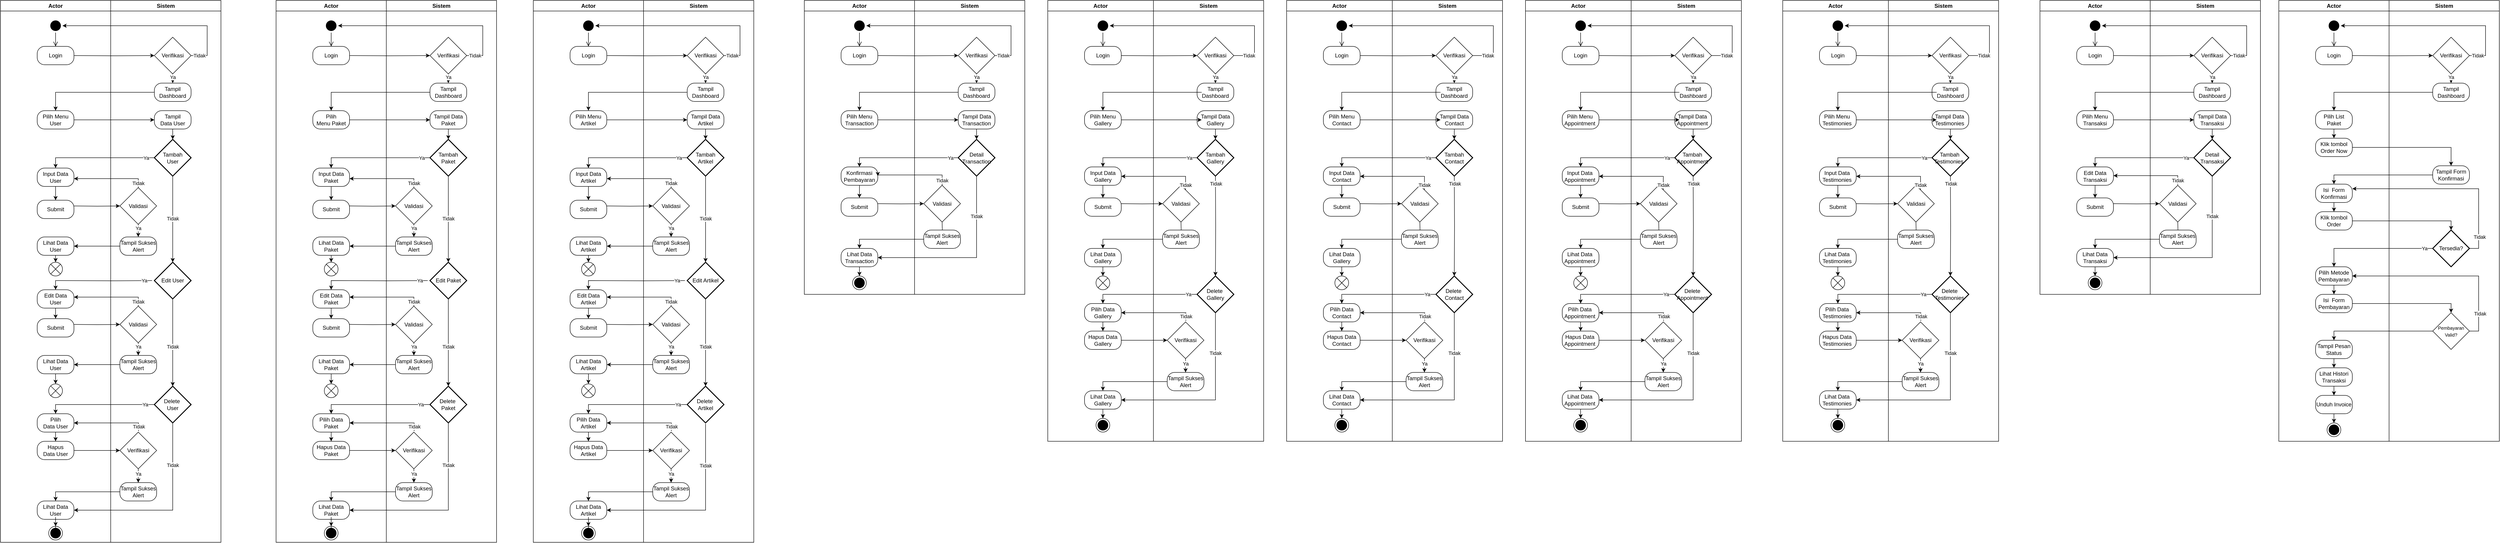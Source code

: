 <mxfile version="21.5.2" type="github">
  <diagram name="Page-1" id="Gzs8lpX1u0B0sLz5hb0p">
    <mxGraphModel dx="1383" dy="694" grid="1" gridSize="10" guides="1" tooltips="1" connect="1" arrows="1" fold="1" page="1" pageScale="1" pageWidth="850" pageHeight="1100" math="0" shadow="0">
      <root>
        <mxCell id="0" />
        <mxCell id="1" parent="0" />
        <mxCell id="rQRDz4Iqr7Op0qweMpyO-566" value="Actor" style="swimlane;whiteSpace=wrap" parent="1" vertex="1">
          <mxGeometry x="1200" y="120" width="240" height="1180" as="geometry" />
        </mxCell>
        <mxCell id="rQRDz4Iqr7Op0qweMpyO-567" value="" style="ellipse;shape=startState;fillColor=#000000;strokeColor=#000000;" parent="rQRDz4Iqr7Op0qweMpyO-566" vertex="1">
          <mxGeometry x="105" y="40" width="30" height="30" as="geometry" />
        </mxCell>
        <mxCell id="rQRDz4Iqr7Op0qweMpyO-568" value="" style="edgeStyle=elbowEdgeStyle;elbow=horizontal;verticalAlign=bottom;endArrow=open;endSize=8;strokeColor=#000000;endFill=1;rounded=0;entryX=0.5;entryY=0;entryDx=0;entryDy=0;entryPerimeter=0;" parent="rQRDz4Iqr7Op0qweMpyO-566" edge="1">
          <mxGeometry x="100" y="40" as="geometry">
            <mxPoint x="115" y="100" as="targetPoint" />
            <mxPoint x="114.714" y="100" as="sourcePoint" />
          </mxGeometry>
        </mxCell>
        <mxCell id="rQRDz4Iqr7Op0qweMpyO-569" value="" style="edgeStyle=elbowEdgeStyle;elbow=horizontal;verticalAlign=bottom;endArrow=open;endSize=8;strokeColor=#000000;endFill=1;rounded=0;entryX=0.5;entryY=0;entryDx=0;entryDy=0;entryPerimeter=0;" parent="rQRDz4Iqr7Op0qweMpyO-566" source="rQRDz4Iqr7Op0qweMpyO-567" edge="1">
          <mxGeometry x="100" y="40" as="geometry">
            <mxPoint x="120" y="100" as="targetPoint" />
            <mxPoint x="155" y="190" as="sourcePoint" />
          </mxGeometry>
        </mxCell>
        <mxCell id="rQRDz4Iqr7Op0qweMpyO-570" value="Login" style="rounded=1;whiteSpace=wrap;html=1;arcSize=40;fontColor=#000000;fillColor=#FFFFFF;strokeColor=#000000;" parent="rQRDz4Iqr7Op0qweMpyO-566" vertex="1">
          <mxGeometry x="80" y="100" width="80" height="40" as="geometry" />
        </mxCell>
        <mxCell id="rQRDz4Iqr7Op0qweMpyO-571" value="Pilih Menu Artikel" style="rounded=1;whiteSpace=wrap;html=1;arcSize=40;fontColor=#000000;fillColor=#FFFFFF;strokeColor=#000000;" parent="rQRDz4Iqr7Op0qweMpyO-566" vertex="1">
          <mxGeometry x="80" y="240" width="80" height="40" as="geometry" />
        </mxCell>
        <mxCell id="rQRDz4Iqr7Op0qweMpyO-572" value="" style="edgeStyle=orthogonalEdgeStyle;rounded=0;orthogonalLoop=1;jettySize=auto;html=1;" parent="rQRDz4Iqr7Op0qweMpyO-566" source="rQRDz4Iqr7Op0qweMpyO-573" target="rQRDz4Iqr7Op0qweMpyO-574" edge="1">
          <mxGeometry relative="1" as="geometry" />
        </mxCell>
        <mxCell id="rQRDz4Iqr7Op0qweMpyO-573" value="Input Data Artikel" style="rounded=1;whiteSpace=wrap;html=1;arcSize=40;fontColor=#000000;fillColor=#FFFFFF;strokeColor=#000000;" parent="rQRDz4Iqr7Op0qweMpyO-566" vertex="1">
          <mxGeometry x="80" y="365.04" width="80" height="40" as="geometry" />
        </mxCell>
        <mxCell id="rQRDz4Iqr7Op0qweMpyO-574" value="Submit" style="rounded=1;whiteSpace=wrap;html=1;arcSize=40;fontColor=#000000;fillColor=#FFFFFF;strokeColor=#000000;" parent="rQRDz4Iqr7Op0qweMpyO-566" vertex="1">
          <mxGeometry x="80" y="435.04" width="80" height="40" as="geometry" />
        </mxCell>
        <mxCell id="rQRDz4Iqr7Op0qweMpyO-575" value="" style="edgeStyle=orthogonalEdgeStyle;rounded=0;orthogonalLoop=1;jettySize=auto;html=1;" parent="rQRDz4Iqr7Op0qweMpyO-566" source="rQRDz4Iqr7Op0qweMpyO-576" target="rQRDz4Iqr7Op0qweMpyO-582" edge="1">
          <mxGeometry relative="1" as="geometry" />
        </mxCell>
        <mxCell id="rQRDz4Iqr7Op0qweMpyO-576" value="Lihat Data Artikel" style="rounded=1;whiteSpace=wrap;html=1;arcSize=40;fontColor=#000000;fillColor=#FFFFFF;strokeColor=#000000;" parent="rQRDz4Iqr7Op0qweMpyO-566" vertex="1">
          <mxGeometry x="80" y="515.04" width="80" height="40" as="geometry" />
        </mxCell>
        <mxCell id="rQRDz4Iqr7Op0qweMpyO-577" value="" style="edgeStyle=orthogonalEdgeStyle;rounded=0;orthogonalLoop=1;jettySize=auto;html=1;" parent="rQRDz4Iqr7Op0qweMpyO-566" source="rQRDz4Iqr7Op0qweMpyO-578" target="rQRDz4Iqr7Op0qweMpyO-579" edge="1">
          <mxGeometry relative="1" as="geometry" />
        </mxCell>
        <mxCell id="rQRDz4Iqr7Op0qweMpyO-578" value="Edit Data Artikel" style="rounded=1;whiteSpace=wrap;html=1;arcSize=40;fontColor=#000000;fillColor=#FFFFFF;strokeColor=#000000;" parent="rQRDz4Iqr7Op0qweMpyO-566" vertex="1">
          <mxGeometry x="80" y="630" width="80" height="40" as="geometry" />
        </mxCell>
        <mxCell id="rQRDz4Iqr7Op0qweMpyO-579" value="Submit" style="rounded=1;whiteSpace=wrap;html=1;arcSize=40;fontColor=#000000;fillColor=#FFFFFF;strokeColor=#000000;" parent="rQRDz4Iqr7Op0qweMpyO-566" vertex="1">
          <mxGeometry x="80" y="693.04" width="80" height="40" as="geometry" />
        </mxCell>
        <mxCell id="rQRDz4Iqr7Op0qweMpyO-580" value="Lihat Data Artikel" style="rounded=1;whiteSpace=wrap;html=1;arcSize=40;fontColor=#000000;fillColor=#FFFFFF;strokeColor=#000000;" parent="rQRDz4Iqr7Op0qweMpyO-566" vertex="1">
          <mxGeometry x="80" y="773.04" width="80" height="40" as="geometry" />
        </mxCell>
        <mxCell id="rQRDz4Iqr7Op0qweMpyO-581" value="" style="group" parent="rQRDz4Iqr7Op0qweMpyO-566" vertex="1" connectable="0">
          <mxGeometry x="105" y="570" width="30" height="30" as="geometry" />
        </mxCell>
        <mxCell id="rQRDz4Iqr7Op0qweMpyO-582" value="" style="ellipse;whiteSpace=wrap;html=1;aspect=fixed;" parent="rQRDz4Iqr7Op0qweMpyO-581" vertex="1">
          <mxGeometry width="30" height="30" as="geometry" />
        </mxCell>
        <mxCell id="rQRDz4Iqr7Op0qweMpyO-583" value="" style="endArrow=none;html=1;rounded=0;exitX=0;exitY=1;exitDx=0;exitDy=0;entryX=1;entryY=0;entryDx=0;entryDy=0;" parent="rQRDz4Iqr7Op0qweMpyO-581" source="rQRDz4Iqr7Op0qweMpyO-582" target="rQRDz4Iqr7Op0qweMpyO-582" edge="1">
          <mxGeometry width="50" height="50" relative="1" as="geometry">
            <mxPoint x="20" y="60" as="sourcePoint" />
            <mxPoint x="70" y="10" as="targetPoint" />
          </mxGeometry>
        </mxCell>
        <mxCell id="rQRDz4Iqr7Op0qweMpyO-584" value="" style="endArrow=none;html=1;rounded=0;exitX=0;exitY=0;exitDx=0;exitDy=0;entryX=1;entryY=1;entryDx=0;entryDy=0;" parent="rQRDz4Iqr7Op0qweMpyO-581" source="rQRDz4Iqr7Op0qweMpyO-582" target="rQRDz4Iqr7Op0qweMpyO-582" edge="1">
          <mxGeometry width="50" height="50" relative="1" as="geometry">
            <mxPoint x="22" y="78" as="sourcePoint" />
            <mxPoint x="78" y="22" as="targetPoint" />
          </mxGeometry>
        </mxCell>
        <mxCell id="rQRDz4Iqr7Op0qweMpyO-585" value="Lihat Data Artikel" style="rounded=1;whiteSpace=wrap;html=1;arcSize=40;fontColor=#000000;fillColor=#FFFFFF;strokeColor=#000000;" parent="rQRDz4Iqr7Op0qweMpyO-566" vertex="1">
          <mxGeometry x="80" y="1090" width="80" height="40" as="geometry" />
        </mxCell>
        <mxCell id="rQRDz4Iqr7Op0qweMpyO-631" value="Pilih Data Artikel" style="rounded=1;whiteSpace=wrap;html=1;arcSize=40;fontColor=#000000;fillColor=#FFFFFF;strokeColor=#000000;" parent="rQRDz4Iqr7Op0qweMpyO-566" vertex="1">
          <mxGeometry x="80" y="900" width="80" height="40" as="geometry" />
        </mxCell>
        <mxCell id="rQRDz4Iqr7Op0qweMpyO-634" value="Hapus Data Artikel" style="rounded=1;whiteSpace=wrap;html=1;arcSize=40;fontColor=#000000;fillColor=#FFFFFF;strokeColor=#000000;" parent="rQRDz4Iqr7Op0qweMpyO-566" vertex="1">
          <mxGeometry x="80" y="960" width="80" height="40" as="geometry" />
        </mxCell>
        <mxCell id="rQRDz4Iqr7Op0qweMpyO-630" value="" style="edgeStyle=orthogonalEdgeStyle;rounded=0;orthogonalLoop=1;jettySize=auto;html=1;" parent="rQRDz4Iqr7Op0qweMpyO-566" source="rQRDz4Iqr7Op0qweMpyO-631" target="rQRDz4Iqr7Op0qweMpyO-634" edge="1">
          <mxGeometry relative="1" as="geometry" />
        </mxCell>
        <mxCell id="rQRDz4Iqr7Op0qweMpyO-586" value="Sistem" style="swimlane;whiteSpace=wrap;startSize=23;" parent="1" vertex="1">
          <mxGeometry x="1440" y="120" width="240" height="1180" as="geometry" />
        </mxCell>
        <mxCell id="rQRDz4Iqr7Op0qweMpyO-587" value="Ya" style="edgeStyle=orthogonalEdgeStyle;rounded=0;orthogonalLoop=1;jettySize=auto;html=1;entryX=0.5;entryY=0;entryDx=0;entryDy=0;exitX=0.5;exitY=1;exitDx=0;exitDy=0;" parent="rQRDz4Iqr7Op0qweMpyO-586" source="rQRDz4Iqr7Op0qweMpyO-591" edge="1">
          <mxGeometry x="-0.333" relative="1" as="geometry">
            <mxPoint x="135" y="180" as="targetPoint" />
            <mxPoint as="offset" />
            <mxPoint x="130.0" y="155" as="sourcePoint" />
          </mxGeometry>
        </mxCell>
        <mxCell id="rQRDz4Iqr7Op0qweMpyO-588" value="Tidak" style="edgeStyle=orthogonalEdgeStyle;rounded=0;orthogonalLoop=1;jettySize=auto;html=1;entryX=0.5;entryY=0;entryDx=0;entryDy=0;entryPerimeter=0;exitX=0.5;exitY=1;exitDx=0;exitDy=0;exitPerimeter=0;" parent="rQRDz4Iqr7Op0qweMpyO-586" source="rQRDz4Iqr7Op0qweMpyO-589" target="rQRDz4Iqr7Op0qweMpyO-595" edge="1">
          <mxGeometry x="-0.018" relative="1" as="geometry">
            <mxPoint x="135" y="525.04" as="targetPoint" />
            <mxPoint as="offset" />
            <mxPoint x="135" y="427.54" as="sourcePoint" />
          </mxGeometry>
        </mxCell>
        <mxCell id="rQRDz4Iqr7Op0qweMpyO-589" value="Tambah &lt;br&gt;Artikel" style="strokeWidth=2;html=1;shape=mxgraph.flowchart.decision;whiteSpace=wrap;" parent="rQRDz4Iqr7Op0qweMpyO-586" vertex="1">
          <mxGeometry x="95" y="302.5" width="80" height="80" as="geometry" />
        </mxCell>
        <mxCell id="rQRDz4Iqr7Op0qweMpyO-591" value="Verifikasi" style="rhombus;whiteSpace=wrap;html=1;" parent="rQRDz4Iqr7Op0qweMpyO-586" vertex="1">
          <mxGeometry x="95" y="80" width="80" height="80" as="geometry" />
        </mxCell>
        <mxCell id="rQRDz4Iqr7Op0qweMpyO-592" value="" style="edgeStyle=orthogonalEdgeStyle;rounded=0;orthogonalLoop=1;jettySize=auto;html=1;" parent="rQRDz4Iqr7Op0qweMpyO-586" source="rQRDz4Iqr7Op0qweMpyO-594" target="rQRDz4Iqr7Op0qweMpyO-598" edge="1">
          <mxGeometry relative="1" as="geometry" />
        </mxCell>
        <mxCell id="rQRDz4Iqr7Op0qweMpyO-593" value="Ya" style="edgeLabel;html=1;align=center;verticalAlign=middle;resizable=0;points=[];" parent="rQRDz4Iqr7Op0qweMpyO-592" vertex="1" connectable="0">
          <mxGeometry x="0.591" relative="1" as="geometry">
            <mxPoint y="-9" as="offset" />
          </mxGeometry>
        </mxCell>
        <mxCell id="rQRDz4Iqr7Op0qweMpyO-594" value="Validasi" style="rhombus;whiteSpace=wrap;html=1;" parent="rQRDz4Iqr7Op0qweMpyO-586" vertex="1">
          <mxGeometry x="20" y="407.54" width="80" height="80" as="geometry" />
        </mxCell>
        <mxCell id="rQRDz4Iqr7Op0qweMpyO-595" value="Edit Artikel" style="strokeWidth=2;html=1;shape=mxgraph.flowchart.decision;whiteSpace=wrap;" parent="rQRDz4Iqr7Op0qweMpyO-586" vertex="1">
          <mxGeometry x="95" y="570" width="80" height="80" as="geometry" />
        </mxCell>
        <mxCell id="rQRDz4Iqr7Op0qweMpyO-596" value="Tampil Dashboard" style="rounded=1;whiteSpace=wrap;html=1;arcSize=40;fontColor=#000000;fillColor=#FFFFFF;strokeColor=#000000;" parent="rQRDz4Iqr7Op0qweMpyO-586" vertex="1">
          <mxGeometry x="95" y="180" width="80" height="40" as="geometry" />
        </mxCell>
        <mxCell id="rQRDz4Iqr7Op0qweMpyO-722" value="" style="edgeStyle=orthogonalEdgeStyle;rounded=0;orthogonalLoop=1;jettySize=auto;html=1;" parent="rQRDz4Iqr7Op0qweMpyO-586" source="rQRDz4Iqr7Op0qweMpyO-597" target="rQRDz4Iqr7Op0qweMpyO-589" edge="1">
          <mxGeometry relative="1" as="geometry" />
        </mxCell>
        <mxCell id="rQRDz4Iqr7Op0qweMpyO-597" value="Tampil Data Artikel" style="rounded=1;whiteSpace=wrap;html=1;arcSize=40;fontColor=#000000;fillColor=#FFFFFF;strokeColor=#000000;" parent="rQRDz4Iqr7Op0qweMpyO-586" vertex="1">
          <mxGeometry x="95" y="240" width="80" height="40" as="geometry" />
        </mxCell>
        <mxCell id="rQRDz4Iqr7Op0qweMpyO-598" value="Tampil Sukses Alert" style="rounded=1;whiteSpace=wrap;html=1;arcSize=40;fontColor=#000000;fillColor=#FFFFFF;strokeColor=#000000;" parent="rQRDz4Iqr7Op0qweMpyO-586" vertex="1">
          <mxGeometry x="20" y="515.04" width="80" height="40" as="geometry" />
        </mxCell>
        <mxCell id="rQRDz4Iqr7Op0qweMpyO-599" value="" style="edgeStyle=orthogonalEdgeStyle;rounded=0;orthogonalLoop=1;jettySize=auto;html=1;" parent="rQRDz4Iqr7Op0qweMpyO-586" source="rQRDz4Iqr7Op0qweMpyO-601" target="rQRDz4Iqr7Op0qweMpyO-602" edge="1">
          <mxGeometry relative="1" as="geometry" />
        </mxCell>
        <mxCell id="rQRDz4Iqr7Op0qweMpyO-600" value="Ya" style="edgeLabel;html=1;align=center;verticalAlign=middle;resizable=0;points=[];" parent="rQRDz4Iqr7Op0qweMpyO-599" vertex="1" connectable="0">
          <mxGeometry x="0.591" relative="1" as="geometry">
            <mxPoint y="-9" as="offset" />
          </mxGeometry>
        </mxCell>
        <mxCell id="rQRDz4Iqr7Op0qweMpyO-601" value="Validasi" style="rhombus;whiteSpace=wrap;html=1;" parent="rQRDz4Iqr7Op0qweMpyO-586" vertex="1">
          <mxGeometry x="20" y="665.54" width="80" height="80" as="geometry" />
        </mxCell>
        <mxCell id="rQRDz4Iqr7Op0qweMpyO-602" value="Tampil Sukses Alert" style="rounded=1;whiteSpace=wrap;html=1;arcSize=40;fontColor=#000000;fillColor=#FFFFFF;strokeColor=#000000;" parent="rQRDz4Iqr7Op0qweMpyO-586" vertex="1">
          <mxGeometry x="20" y="773.04" width="80" height="40" as="geometry" />
        </mxCell>
        <mxCell id="rQRDz4Iqr7Op0qweMpyO-629" value="Delete&amp;nbsp;&lt;br&gt;Artikel" style="strokeWidth=2;html=1;shape=mxgraph.flowchart.decision;whiteSpace=wrap;" parent="rQRDz4Iqr7Op0qweMpyO-586" vertex="1">
          <mxGeometry x="95" y="840" width="80" height="80" as="geometry" />
        </mxCell>
        <mxCell id="rQRDz4Iqr7Op0qweMpyO-632" value="" style="edgeStyle=orthogonalEdgeStyle;rounded=0;orthogonalLoop=1;jettySize=auto;html=1;entryX=0.5;entryY=0;entryDx=0;entryDy=0;entryPerimeter=0;" parent="rQRDz4Iqr7Op0qweMpyO-586" source="rQRDz4Iqr7Op0qweMpyO-595" target="rQRDz4Iqr7Op0qweMpyO-629" edge="1">
          <mxGeometry relative="1" as="geometry" />
        </mxCell>
        <mxCell id="rQRDz4Iqr7Op0qweMpyO-633" value="Tidak" style="edgeLabel;html=1;align=center;verticalAlign=middle;resizable=0;points=[];" parent="rQRDz4Iqr7Op0qweMpyO-632" vertex="1" connectable="0">
          <mxGeometry x="-0.201" y="-1" relative="1" as="geometry">
            <mxPoint x="1" y="28" as="offset" />
          </mxGeometry>
        </mxCell>
        <mxCell id="rQRDz4Iqr7Op0qweMpyO-640" value="Verifikasi" style="rhombus;whiteSpace=wrap;html=1;" parent="rQRDz4Iqr7Op0qweMpyO-586" vertex="1">
          <mxGeometry x="20" y="940" width="80" height="80" as="geometry" />
        </mxCell>
        <mxCell id="rQRDz4Iqr7Op0qweMpyO-637" value="Tampil Sukses Alert" style="rounded=1;whiteSpace=wrap;html=1;arcSize=40;fontColor=#000000;fillColor=#FFFFFF;strokeColor=#000000;" parent="rQRDz4Iqr7Op0qweMpyO-586" vertex="1">
          <mxGeometry x="20" y="1050" width="80" height="40" as="geometry" />
        </mxCell>
        <mxCell id="rQRDz4Iqr7Op0qweMpyO-635" value="" style="edgeStyle=orthogonalEdgeStyle;rounded=0;orthogonalLoop=1;jettySize=auto;html=1;" parent="rQRDz4Iqr7Op0qweMpyO-586" source="rQRDz4Iqr7Op0qweMpyO-640" target="rQRDz4Iqr7Op0qweMpyO-637" edge="1">
          <mxGeometry relative="1" as="geometry" />
        </mxCell>
        <mxCell id="rQRDz4Iqr7Op0qweMpyO-636" value="Ya" style="edgeLabel;html=1;align=center;verticalAlign=middle;resizable=0;points=[];" parent="rQRDz4Iqr7Op0qweMpyO-635" vertex="1" connectable="0">
          <mxGeometry x="0.591" relative="1" as="geometry">
            <mxPoint y="-9" as="offset" />
          </mxGeometry>
        </mxCell>
        <mxCell id="rQRDz4Iqr7Op0qweMpyO-603" style="edgeStyle=orthogonalEdgeStyle;rounded=0;orthogonalLoop=1;jettySize=auto;html=1;entryX=0;entryY=0.5;entryDx=0;entryDy=0;exitX=1;exitY=0.5;exitDx=0;exitDy=0;" parent="1" target="rQRDz4Iqr7Op0qweMpyO-591" edge="1">
          <mxGeometry relative="1" as="geometry">
            <mxPoint x="1360" y="240" as="sourcePoint" />
            <mxPoint x="1520" y="230" as="targetPoint" />
          </mxGeometry>
        </mxCell>
        <mxCell id="rQRDz4Iqr7Op0qweMpyO-604" style="edgeStyle=orthogonalEdgeStyle;rounded=0;orthogonalLoop=1;jettySize=auto;html=1;entryX=0.5;entryY=0;entryDx=0;entryDy=0;exitX=0;exitY=0.5;exitDx=0;exitDy=0;" parent="1" edge="1">
          <mxGeometry relative="1" as="geometry">
            <mxPoint x="1535" y="320" as="sourcePoint" />
            <mxPoint x="1320" y="360" as="targetPoint" />
            <Array as="points">
              <mxPoint x="1520" y="320" />
              <mxPoint x="1320" y="320" />
            </Array>
          </mxGeometry>
        </mxCell>
        <mxCell id="rQRDz4Iqr7Op0qweMpyO-606" style="edgeStyle=orthogonalEdgeStyle;rounded=0;orthogonalLoop=1;jettySize=auto;html=1;entryX=0;entryY=0.5;entryDx=0;entryDy=0;" parent="1" edge="1">
          <mxGeometry relative="1" as="geometry">
            <mxPoint x="1360" y="380.0" as="sourcePoint" />
            <mxPoint x="1535" y="380" as="targetPoint" />
          </mxGeometry>
        </mxCell>
        <mxCell id="rQRDz4Iqr7Op0qweMpyO-607" value="" style="ellipse;shape=endState;fillColor=#000000;strokeColor=#000000;" parent="1" vertex="1">
          <mxGeometry x="1305" y="1265.04" width="30" height="30" as="geometry" />
        </mxCell>
        <mxCell id="rQRDz4Iqr7Op0qweMpyO-608" value="" style="endArrow=classic;html=1;rounded=0;entryX=1;entryY=0.5;entryDx=0;entryDy=0;exitX=1;exitY=0.5;exitDx=0;exitDy=0;" parent="1" source="rQRDz4Iqr7Op0qweMpyO-591" target="rQRDz4Iqr7Op0qweMpyO-567" edge="1">
          <mxGeometry relative="1" as="geometry">
            <mxPoint x="1620" y="240" as="sourcePoint" />
            <mxPoint x="1750" y="322" as="targetPoint" />
            <Array as="points">
              <mxPoint x="1650" y="240" />
              <mxPoint x="1650" y="175" />
            </Array>
          </mxGeometry>
        </mxCell>
        <mxCell id="rQRDz4Iqr7Op0qweMpyO-609" value="Tidak" style="edgeLabel;resizable=0;html=1;align=center;verticalAlign=middle;" parent="rQRDz4Iqr7Op0qweMpyO-608" connectable="0" vertex="1">
          <mxGeometry relative="1" as="geometry">
            <mxPoint x="90" y="65" as="offset" />
          </mxGeometry>
        </mxCell>
        <mxCell id="rQRDz4Iqr7Op0qweMpyO-610" style="edgeStyle=orthogonalEdgeStyle;rounded=0;orthogonalLoop=1;jettySize=auto;html=1;entryX=0.5;entryY=0;entryDx=0;entryDy=0;" parent="1" source="rQRDz4Iqr7Op0qweMpyO-589" target="rQRDz4Iqr7Op0qweMpyO-573" edge="1">
          <mxGeometry relative="1" as="geometry">
            <mxPoint x="1360" y="462.5" as="targetPoint" />
          </mxGeometry>
        </mxCell>
        <mxCell id="rQRDz4Iqr7Op0qweMpyO-611" value="Ya" style="edgeLabel;html=1;align=center;verticalAlign=middle;resizable=0;points=[];" parent="rQRDz4Iqr7Op0qweMpyO-610" vertex="1" connectable="0">
          <mxGeometry x="-0.909" y="-1" relative="1" as="geometry">
            <mxPoint x="-7" y="1" as="offset" />
          </mxGeometry>
        </mxCell>
        <mxCell id="rQRDz4Iqr7Op0qweMpyO-612" value="" style="edgeStyle=orthogonalEdgeStyle;rounded=0;orthogonalLoop=1;jettySize=auto;html=1;" parent="1" target="rQRDz4Iqr7Op0qweMpyO-594" edge="1">
          <mxGeometry relative="1" as="geometry">
            <mxPoint x="1360" y="567.54" as="sourcePoint" />
          </mxGeometry>
        </mxCell>
        <mxCell id="rQRDz4Iqr7Op0qweMpyO-613" value="Tidak" style="edgeStyle=orthogonalEdgeStyle;rounded=0;orthogonalLoop=1;jettySize=auto;html=1;endArrow=classic;endFill=1;strokeColor=default;endSize=6;startSize=6;jumpSize=6;entryX=1;entryY=0.5;entryDx=0;entryDy=0;" parent="1" source="rQRDz4Iqr7Op0qweMpyO-594" edge="1">
          <mxGeometry x="-0.873" relative="1" as="geometry">
            <mxPoint x="1360" y="507.54" as="targetPoint" />
            <Array as="points">
              <mxPoint x="1500" y="508.04" />
              <mxPoint x="1360" y="508.04" />
            </Array>
            <mxPoint as="offset" />
          </mxGeometry>
        </mxCell>
        <mxCell id="rQRDz4Iqr7Op0qweMpyO-614" value="" style="edgeStyle=orthogonalEdgeStyle;rounded=0;orthogonalLoop=1;jettySize=auto;html=1;exitX=0;exitY=0.5;exitDx=0;exitDy=0;entryX=1;entryY=0.5;entryDx=0;entryDy=0;" parent="1" source="rQRDz4Iqr7Op0qweMpyO-598" target="rQRDz4Iqr7Op0qweMpyO-576" edge="1">
          <mxGeometry relative="1" as="geometry">
            <mxPoint x="1460" y="645.04" as="sourcePoint" />
            <mxPoint x="1360" y="645.04" as="targetPoint" />
          </mxGeometry>
        </mxCell>
        <mxCell id="rQRDz4Iqr7Op0qweMpyO-615" style="edgeStyle=orthogonalEdgeStyle;rounded=0;orthogonalLoop=1;jettySize=auto;html=1;entryX=0.5;entryY=0;entryDx=0;entryDy=0;" parent="1" target="rQRDz4Iqr7Op0qweMpyO-578" edge="1">
          <mxGeometry relative="1" as="geometry">
            <mxPoint x="1530" y="730" as="sourcePoint" />
            <mxPoint x="1360" y="765.54" as="targetPoint" />
          </mxGeometry>
        </mxCell>
        <mxCell id="rQRDz4Iqr7Op0qweMpyO-616" value="Ya" style="edgeLabel;html=1;align=center;verticalAlign=middle;resizable=0;points=[];" parent="rQRDz4Iqr7Op0qweMpyO-615" vertex="1" connectable="0">
          <mxGeometry x="-0.909" y="-1" relative="1" as="geometry">
            <mxPoint x="-7" y="1" as="offset" />
          </mxGeometry>
        </mxCell>
        <mxCell id="rQRDz4Iqr7Op0qweMpyO-617" value="" style="edgeStyle=orthogonalEdgeStyle;rounded=0;orthogonalLoop=1;jettySize=auto;html=1;" parent="1" target="rQRDz4Iqr7Op0qweMpyO-601" edge="1">
          <mxGeometry relative="1" as="geometry">
            <mxPoint x="1360" y="825.54" as="sourcePoint" />
          </mxGeometry>
        </mxCell>
        <mxCell id="rQRDz4Iqr7Op0qweMpyO-618" value="Tidak" style="edgeStyle=orthogonalEdgeStyle;rounded=0;orthogonalLoop=1;jettySize=auto;html=1;endArrow=classic;endFill=1;strokeColor=default;endSize=6;startSize=6;jumpSize=6;entryX=1;entryY=0.5;entryDx=0;entryDy=0;" parent="1" source="rQRDz4Iqr7Op0qweMpyO-601" edge="1">
          <mxGeometry x="-0.873" relative="1" as="geometry">
            <mxPoint x="1360" y="765.54" as="targetPoint" />
            <Array as="points">
              <mxPoint x="1500" y="766.04" />
              <mxPoint x="1360" y="766.04" />
            </Array>
            <mxPoint as="offset" />
          </mxGeometry>
        </mxCell>
        <mxCell id="rQRDz4Iqr7Op0qweMpyO-619" value="" style="edgeStyle=orthogonalEdgeStyle;rounded=0;orthogonalLoop=1;jettySize=auto;html=1;exitX=0;exitY=0.5;exitDx=0;exitDy=0;entryX=1;entryY=0.5;entryDx=0;entryDy=0;" parent="1" source="rQRDz4Iqr7Op0qweMpyO-602" target="rQRDz4Iqr7Op0qweMpyO-580" edge="1">
          <mxGeometry relative="1" as="geometry">
            <mxPoint x="1460" y="903.04" as="sourcePoint" />
            <mxPoint x="1360" y="903.04" as="targetPoint" />
          </mxGeometry>
        </mxCell>
        <mxCell id="rQRDz4Iqr7Op0qweMpyO-620" value="" style="group" parent="1" vertex="1" connectable="0">
          <mxGeometry x="1305" y="955.04" width="30" height="30" as="geometry" />
        </mxCell>
        <mxCell id="rQRDz4Iqr7Op0qweMpyO-621" value="" style="ellipse;whiteSpace=wrap;html=1;aspect=fixed;" parent="rQRDz4Iqr7Op0qweMpyO-620" vertex="1">
          <mxGeometry width="30" height="30" as="geometry" />
        </mxCell>
        <mxCell id="rQRDz4Iqr7Op0qweMpyO-622" value="" style="endArrow=none;html=1;rounded=0;exitX=0;exitY=1;exitDx=0;exitDy=0;entryX=1;entryY=0;entryDx=0;entryDy=0;" parent="rQRDz4Iqr7Op0qweMpyO-620" source="rQRDz4Iqr7Op0qweMpyO-621" target="rQRDz4Iqr7Op0qweMpyO-621" edge="1">
          <mxGeometry width="50" height="50" relative="1" as="geometry">
            <mxPoint x="20" y="60" as="sourcePoint" />
            <mxPoint x="70" y="10" as="targetPoint" />
          </mxGeometry>
        </mxCell>
        <mxCell id="rQRDz4Iqr7Op0qweMpyO-623" value="" style="endArrow=none;html=1;rounded=0;exitX=0;exitY=0;exitDx=0;exitDy=0;entryX=1;entryY=1;entryDx=0;entryDy=0;" parent="rQRDz4Iqr7Op0qweMpyO-620" source="rQRDz4Iqr7Op0qweMpyO-621" target="rQRDz4Iqr7Op0qweMpyO-621" edge="1">
          <mxGeometry width="50" height="50" relative="1" as="geometry">
            <mxPoint x="22" y="78" as="sourcePoint" />
            <mxPoint x="78" y="22" as="targetPoint" />
          </mxGeometry>
        </mxCell>
        <mxCell id="rQRDz4Iqr7Op0qweMpyO-624" value="" style="edgeStyle=orthogonalEdgeStyle;rounded=0;orthogonalLoop=1;jettySize=auto;html=1;" parent="1" source="rQRDz4Iqr7Op0qweMpyO-580" target="rQRDz4Iqr7Op0qweMpyO-621" edge="1">
          <mxGeometry relative="1" as="geometry" />
        </mxCell>
        <mxCell id="rQRDz4Iqr7Op0qweMpyO-625" style="edgeStyle=orthogonalEdgeStyle;rounded=0;orthogonalLoop=1;jettySize=auto;html=1;entryX=0.5;entryY=0;entryDx=0;entryDy=0;" parent="1" source="rQRDz4Iqr7Op0qweMpyO-629" target="rQRDz4Iqr7Op0qweMpyO-631" edge="1">
          <mxGeometry relative="1" as="geometry" />
        </mxCell>
        <mxCell id="rQRDz4Iqr7Op0qweMpyO-626" value="Ya" style="edgeLabel;html=1;align=center;verticalAlign=middle;resizable=0;points=[];" parent="rQRDz4Iqr7Op0qweMpyO-625" vertex="1" connectable="0">
          <mxGeometry x="-0.809" y="1" relative="1" as="geometry">
            <mxPoint x="2" y="-1" as="offset" />
          </mxGeometry>
        </mxCell>
        <mxCell id="rQRDz4Iqr7Op0qweMpyO-627" value="" style="edgeStyle=orthogonalEdgeStyle;rounded=0;orthogonalLoop=1;jettySize=auto;html=1;entryX=1;entryY=0.5;entryDx=0;entryDy=0;" parent="1" target="rQRDz4Iqr7Op0qweMpyO-585" edge="1">
          <mxGeometry relative="1" as="geometry">
            <mxPoint x="1575.0" y="1042" as="sourcePoint" />
            <mxPoint x="1361.04" y="1235.52" as="targetPoint" />
            <Array as="points">
              <mxPoint x="1575" y="1230" />
            </Array>
          </mxGeometry>
        </mxCell>
        <mxCell id="rQRDz4Iqr7Op0qweMpyO-628" value="Tidak" style="edgeLabel;html=1;align=center;verticalAlign=middle;resizable=0;points=[];" parent="rQRDz4Iqr7Op0qweMpyO-627" vertex="1" connectable="0">
          <mxGeometry x="-0.196" y="2" relative="1" as="geometry">
            <mxPoint x="-2" y="-71" as="offset" />
          </mxGeometry>
        </mxCell>
        <mxCell id="rQRDz4Iqr7Op0qweMpyO-638" value="" style="edgeStyle=orthogonalEdgeStyle;rounded=0;orthogonalLoop=1;jettySize=auto;html=1;exitX=1;exitY=0.5;exitDx=0;exitDy=0;" parent="1" source="rQRDz4Iqr7Op0qweMpyO-634" target="rQRDz4Iqr7Op0qweMpyO-640" edge="1">
          <mxGeometry relative="1" as="geometry">
            <mxPoint x="1360" y="1105.04" as="sourcePoint" />
          </mxGeometry>
        </mxCell>
        <mxCell id="rQRDz4Iqr7Op0qweMpyO-639" value="" style="edgeStyle=orthogonalEdgeStyle;rounded=0;orthogonalLoop=1;jettySize=auto;html=1;exitX=0;exitY=0.5;exitDx=0;exitDy=0;entryX=0.5;entryY=0;entryDx=0;entryDy=0;" parent="1" source="rQRDz4Iqr7Op0qweMpyO-637" target="rQRDz4Iqr7Op0qweMpyO-585" edge="1">
          <mxGeometry relative="1" as="geometry">
            <mxPoint x="1460" y="1182.54" as="sourcePoint" />
            <mxPoint x="1360" y="1182.54" as="targetPoint" />
          </mxGeometry>
        </mxCell>
        <mxCell id="rQRDz4Iqr7Op0qweMpyO-641" value="Tidak" style="edgeStyle=orthogonalEdgeStyle;rounded=0;orthogonalLoop=1;jettySize=auto;html=1;endArrow=classic;endFill=1;strokeColor=default;endSize=6;startSize=6;jumpSize=6;entryX=1;entryY=0.5;entryDx=0;entryDy=0;exitX=0.507;exitY=-0.029;exitDx=0;exitDy=0;exitPerimeter=0;" parent="1" source="rQRDz4Iqr7Op0qweMpyO-640" target="rQRDz4Iqr7Op0qweMpyO-631" edge="1">
          <mxGeometry x="-0.873" relative="1" as="geometry">
            <mxPoint x="1360" y="1025.04" as="targetPoint" />
            <mxPoint x="1500" y="1045.54" as="sourcePoint" />
            <Array as="points">
              <mxPoint x="1501" y="1040" />
            </Array>
            <mxPoint as="offset" />
          </mxGeometry>
        </mxCell>
        <mxCell id="rQRDz4Iqr7Op0qweMpyO-642" value="" style="edgeStyle=orthogonalEdgeStyle;rounded=0;orthogonalLoop=1;jettySize=auto;html=1;" parent="1" source="rQRDz4Iqr7Op0qweMpyO-585" target="rQRDz4Iqr7Op0qweMpyO-607" edge="1">
          <mxGeometry relative="1" as="geometry" />
        </mxCell>
        <mxCell id="rQRDz4Iqr7Op0qweMpyO-643" value="Actor" style="swimlane;whiteSpace=wrap" parent="1" vertex="1">
          <mxGeometry x="1790" y="120" width="240" height="640" as="geometry" />
        </mxCell>
        <mxCell id="rQRDz4Iqr7Op0qweMpyO-644" value="" style="ellipse;shape=startState;fillColor=#000000;strokeColor=#000000;" parent="rQRDz4Iqr7Op0qweMpyO-643" vertex="1">
          <mxGeometry x="105" y="40" width="30" height="30" as="geometry" />
        </mxCell>
        <mxCell id="rQRDz4Iqr7Op0qweMpyO-645" value="" style="edgeStyle=elbowEdgeStyle;elbow=horizontal;verticalAlign=bottom;endArrow=open;endSize=8;strokeColor=#000000;endFill=1;rounded=0;entryX=0.5;entryY=0;entryDx=0;entryDy=0;entryPerimeter=0;" parent="rQRDz4Iqr7Op0qweMpyO-643" edge="1">
          <mxGeometry x="100" y="40" as="geometry">
            <mxPoint x="115" y="100" as="targetPoint" />
            <mxPoint x="114.714" y="100" as="sourcePoint" />
          </mxGeometry>
        </mxCell>
        <mxCell id="rQRDz4Iqr7Op0qweMpyO-646" value="" style="edgeStyle=elbowEdgeStyle;elbow=horizontal;verticalAlign=bottom;endArrow=open;endSize=8;strokeColor=#000000;endFill=1;rounded=0;entryX=0.5;entryY=0;entryDx=0;entryDy=0;entryPerimeter=0;" parent="rQRDz4Iqr7Op0qweMpyO-643" source="rQRDz4Iqr7Op0qweMpyO-644" edge="1">
          <mxGeometry x="100" y="40" as="geometry">
            <mxPoint x="120" y="100" as="targetPoint" />
            <mxPoint x="155" y="190" as="sourcePoint" />
          </mxGeometry>
        </mxCell>
        <mxCell id="rQRDz4Iqr7Op0qweMpyO-647" value="Login" style="rounded=1;whiteSpace=wrap;html=1;arcSize=40;fontColor=#000000;fillColor=#FFFFFF;strokeColor=#000000;" parent="rQRDz4Iqr7Op0qweMpyO-643" vertex="1">
          <mxGeometry x="80" y="100" width="80" height="40" as="geometry" />
        </mxCell>
        <mxCell id="rQRDz4Iqr7Op0qweMpyO-648" value="Pilih Menu Transaction" style="rounded=1;whiteSpace=wrap;html=1;arcSize=40;fontColor=#000000;fillColor=#FFFFFF;strokeColor=#000000;" parent="rQRDz4Iqr7Op0qweMpyO-643" vertex="1">
          <mxGeometry x="80" y="240" width="80" height="40" as="geometry" />
        </mxCell>
        <mxCell id="rQRDz4Iqr7Op0qweMpyO-649" value="" style="edgeStyle=orthogonalEdgeStyle;rounded=0;orthogonalLoop=1;jettySize=auto;html=1;" parent="rQRDz4Iqr7Op0qweMpyO-643" source="rQRDz4Iqr7Op0qweMpyO-650" target="rQRDz4Iqr7Op0qweMpyO-651" edge="1">
          <mxGeometry relative="1" as="geometry" />
        </mxCell>
        <mxCell id="rQRDz4Iqr7Op0qweMpyO-650" value="Konfirmasi Pembayaran" style="rounded=1;whiteSpace=wrap;html=1;arcSize=40;fontColor=#000000;fillColor=#FFFFFF;strokeColor=#000000;" parent="rQRDz4Iqr7Op0qweMpyO-643" vertex="1">
          <mxGeometry x="80" y="362.5" width="80" height="40" as="geometry" />
        </mxCell>
        <mxCell id="rQRDz4Iqr7Op0qweMpyO-651" value="Submit" style="rounded=1;whiteSpace=wrap;html=1;arcSize=40;fontColor=#000000;fillColor=#FFFFFF;strokeColor=#000000;" parent="rQRDz4Iqr7Op0qweMpyO-643" vertex="1">
          <mxGeometry x="80" y="430" width="80" height="40" as="geometry" />
        </mxCell>
        <mxCell id="rQRDz4Iqr7Op0qweMpyO-662" value="Lihat Data Transaction" style="rounded=1;whiteSpace=wrap;html=1;arcSize=40;fontColor=#000000;fillColor=#FFFFFF;strokeColor=#000000;" parent="rQRDz4Iqr7Op0qweMpyO-643" vertex="1">
          <mxGeometry x="80" y="540" width="80" height="40" as="geometry" />
        </mxCell>
        <mxCell id="rQRDz4Iqr7Op0qweMpyO-684" value="" style="ellipse;shape=endState;fillColor=#000000;strokeColor=#000000;" parent="rQRDz4Iqr7Op0qweMpyO-643" vertex="1">
          <mxGeometry x="105" y="600" width="30" height="30" as="geometry" />
        </mxCell>
        <mxCell id="rQRDz4Iqr7Op0qweMpyO-719" value="" style="edgeStyle=orthogonalEdgeStyle;rounded=0;orthogonalLoop=1;jettySize=auto;html=1;" parent="rQRDz4Iqr7Op0qweMpyO-643" source="rQRDz4Iqr7Op0qweMpyO-662" target="rQRDz4Iqr7Op0qweMpyO-684" edge="1">
          <mxGeometry relative="1" as="geometry" />
        </mxCell>
        <mxCell id="rQRDz4Iqr7Op0qweMpyO-663" value="Sistem" style="swimlane;whiteSpace=wrap;startSize=23;" parent="1" vertex="1">
          <mxGeometry x="2030" y="120" width="240" height="640" as="geometry" />
        </mxCell>
        <mxCell id="rQRDz4Iqr7Op0qweMpyO-664" value="Ya" style="edgeStyle=orthogonalEdgeStyle;rounded=0;orthogonalLoop=1;jettySize=auto;html=1;entryX=0.5;entryY=0;entryDx=0;entryDy=0;exitX=0.5;exitY=1;exitDx=0;exitDy=0;" parent="rQRDz4Iqr7Op0qweMpyO-663" source="rQRDz4Iqr7Op0qweMpyO-668" edge="1">
          <mxGeometry x="-0.333" relative="1" as="geometry">
            <mxPoint x="135" y="180" as="targetPoint" />
            <mxPoint as="offset" />
            <mxPoint x="130.0" y="155" as="sourcePoint" />
          </mxGeometry>
        </mxCell>
        <mxCell id="rQRDz4Iqr7Op0qweMpyO-666" value="Detail Transaction" style="strokeWidth=2;html=1;shape=mxgraph.flowchart.decision;whiteSpace=wrap;" parent="rQRDz4Iqr7Op0qweMpyO-663" vertex="1">
          <mxGeometry x="95" y="302.5" width="80" height="80" as="geometry" />
        </mxCell>
        <mxCell id="rQRDz4Iqr7Op0qweMpyO-668" value="Verifikasi" style="rhombus;whiteSpace=wrap;html=1;" parent="rQRDz4Iqr7Op0qweMpyO-663" vertex="1">
          <mxGeometry x="95" y="80" width="80" height="80" as="geometry" />
        </mxCell>
        <mxCell id="rQRDz4Iqr7Op0qweMpyO-671" value="Validasi" style="rhombus;whiteSpace=wrap;html=1;" parent="rQRDz4Iqr7Op0qweMpyO-663" vertex="1">
          <mxGeometry x="20" y="402.5" width="80" height="80" as="geometry" />
        </mxCell>
        <mxCell id="rQRDz4Iqr7Op0qweMpyO-673" value="Tampil Dashboard" style="rounded=1;whiteSpace=wrap;html=1;arcSize=40;fontColor=#000000;fillColor=#FFFFFF;strokeColor=#000000;" parent="rQRDz4Iqr7Op0qweMpyO-663" vertex="1">
          <mxGeometry x="95" y="180" width="80" height="40" as="geometry" />
        </mxCell>
        <mxCell id="rQRDz4Iqr7Op0qweMpyO-721" style="edgeStyle=orthogonalEdgeStyle;rounded=0;orthogonalLoop=1;jettySize=auto;html=1;entryX=0.5;entryY=0;entryDx=0;entryDy=0;entryPerimeter=0;" parent="rQRDz4Iqr7Op0qweMpyO-663" source="rQRDz4Iqr7Op0qweMpyO-674" target="rQRDz4Iqr7Op0qweMpyO-666" edge="1">
          <mxGeometry relative="1" as="geometry" />
        </mxCell>
        <mxCell id="rQRDz4Iqr7Op0qweMpyO-674" value="Tampil Data Transaction" style="rounded=1;whiteSpace=wrap;html=1;arcSize=40;fontColor=#000000;fillColor=#FFFFFF;strokeColor=#000000;" parent="rQRDz4Iqr7Op0qweMpyO-663" vertex="1">
          <mxGeometry x="95" y="240" width="80" height="40" as="geometry" />
        </mxCell>
        <mxCell id="rQRDz4Iqr7Op0qweMpyO-704" value="" style="edgeStyle=orthogonalEdgeStyle;rounded=0;orthogonalLoop=1;jettySize=auto;html=1;entryX=1;entryY=0.5;entryDx=0;entryDy=0;" parent="rQRDz4Iqr7Op0qweMpyO-663" target="rQRDz4Iqr7Op0qweMpyO-662" edge="1">
          <mxGeometry relative="1" as="geometry">
            <mxPoint x="135" y="382.5" as="sourcePoint" />
            <mxPoint x="-80" y="542.5" as="targetPoint" />
            <Array as="points">
              <mxPoint x="135" y="560" />
            </Array>
          </mxGeometry>
        </mxCell>
        <mxCell id="rQRDz4Iqr7Op0qweMpyO-705" value="Tidak" style="edgeLabel;html=1;align=center;verticalAlign=middle;resizable=0;points=[];" parent="rQRDz4Iqr7Op0qweMpyO-704" vertex="1" connectable="0">
          <mxGeometry x="-0.196" y="2" relative="1" as="geometry">
            <mxPoint x="-2" y="-71" as="offset" />
          </mxGeometry>
        </mxCell>
        <mxCell id="rQRDz4Iqr7Op0qweMpyO-712" value="" style="edgeStyle=orthogonalEdgeStyle;rounded=0;orthogonalLoop=1;jettySize=auto;html=1;" parent="rQRDz4Iqr7Op0qweMpyO-663" target="rQRDz4Iqr7Op0qweMpyO-714" edge="1">
          <mxGeometry relative="1" as="geometry">
            <mxPoint x="60" y="482.5" as="sourcePoint" />
          </mxGeometry>
        </mxCell>
        <mxCell id="rQRDz4Iqr7Op0qweMpyO-714" value="Tampil Sukses Alert" style="rounded=1;whiteSpace=wrap;html=1;arcSize=40;fontColor=#000000;fillColor=#FFFFFF;strokeColor=#000000;" parent="rQRDz4Iqr7Op0qweMpyO-663" vertex="1">
          <mxGeometry x="20" y="500" width="80" height="40" as="geometry" />
        </mxCell>
        <mxCell id="rQRDz4Iqr7Op0qweMpyO-680" style="edgeStyle=orthogonalEdgeStyle;rounded=0;orthogonalLoop=1;jettySize=auto;html=1;entryX=0;entryY=0.5;entryDx=0;entryDy=0;exitX=1;exitY=0.5;exitDx=0;exitDy=0;" parent="1" target="rQRDz4Iqr7Op0qweMpyO-668" edge="1">
          <mxGeometry relative="1" as="geometry">
            <mxPoint x="1950" y="240" as="sourcePoint" />
            <mxPoint x="2110" y="230" as="targetPoint" />
          </mxGeometry>
        </mxCell>
        <mxCell id="rQRDz4Iqr7Op0qweMpyO-681" style="edgeStyle=orthogonalEdgeStyle;rounded=0;orthogonalLoop=1;jettySize=auto;html=1;entryX=0.5;entryY=0;entryDx=0;entryDy=0;exitX=0;exitY=0.5;exitDx=0;exitDy=0;" parent="1" edge="1">
          <mxGeometry relative="1" as="geometry">
            <mxPoint x="2125" y="320" as="sourcePoint" />
            <mxPoint x="1910" y="360" as="targetPoint" />
            <Array as="points">
              <mxPoint x="2110" y="320" />
              <mxPoint x="1910" y="320" />
            </Array>
          </mxGeometry>
        </mxCell>
        <mxCell id="rQRDz4Iqr7Op0qweMpyO-683" style="edgeStyle=orthogonalEdgeStyle;rounded=0;orthogonalLoop=1;jettySize=auto;html=1;entryX=0;entryY=0.5;entryDx=0;entryDy=0;" parent="1" edge="1">
          <mxGeometry relative="1" as="geometry">
            <mxPoint x="1950" y="380.0" as="sourcePoint" />
            <mxPoint x="2125" y="380" as="targetPoint" />
          </mxGeometry>
        </mxCell>
        <mxCell id="rQRDz4Iqr7Op0qweMpyO-685" value="" style="endArrow=classic;html=1;rounded=0;entryX=1;entryY=0.5;entryDx=0;entryDy=0;exitX=1;exitY=0.5;exitDx=0;exitDy=0;" parent="1" source="rQRDz4Iqr7Op0qweMpyO-668" target="rQRDz4Iqr7Op0qweMpyO-644" edge="1">
          <mxGeometry relative="1" as="geometry">
            <mxPoint x="2210" y="240" as="sourcePoint" />
            <mxPoint x="2340" y="322" as="targetPoint" />
            <Array as="points">
              <mxPoint x="2240" y="240" />
              <mxPoint x="2240" y="175" />
            </Array>
          </mxGeometry>
        </mxCell>
        <mxCell id="rQRDz4Iqr7Op0qweMpyO-686" value="Tidak" style="edgeLabel;resizable=0;html=1;align=center;verticalAlign=middle;" parent="rQRDz4Iqr7Op0qweMpyO-685" connectable="0" vertex="1">
          <mxGeometry relative="1" as="geometry">
            <mxPoint x="90" y="65" as="offset" />
          </mxGeometry>
        </mxCell>
        <mxCell id="rQRDz4Iqr7Op0qweMpyO-687" style="edgeStyle=orthogonalEdgeStyle;rounded=0;orthogonalLoop=1;jettySize=auto;html=1;entryX=0.5;entryY=0;entryDx=0;entryDy=0;exitX=0;exitY=0.5;exitDx=0;exitDy=0;exitPerimeter=0;" parent="1" source="rQRDz4Iqr7Op0qweMpyO-666" target="rQRDz4Iqr7Op0qweMpyO-650" edge="1">
          <mxGeometry relative="1" as="geometry">
            <mxPoint x="2125" y="502.5" as="sourcePoint" />
            <mxPoint x="1950" y="502.5" as="targetPoint" />
          </mxGeometry>
        </mxCell>
        <mxCell id="rQRDz4Iqr7Op0qweMpyO-688" value="Ya" style="edgeLabel;html=1;align=center;verticalAlign=middle;resizable=0;points=[];" parent="rQRDz4Iqr7Op0qweMpyO-687" vertex="1" connectable="0">
          <mxGeometry x="-0.909" y="-1" relative="1" as="geometry">
            <mxPoint x="-7" y="1" as="offset" />
          </mxGeometry>
        </mxCell>
        <mxCell id="rQRDz4Iqr7Op0qweMpyO-689" value="" style="edgeStyle=orthogonalEdgeStyle;rounded=0;orthogonalLoop=1;jettySize=auto;html=1;" parent="1" target="rQRDz4Iqr7Op0qweMpyO-671" edge="1">
          <mxGeometry relative="1" as="geometry">
            <mxPoint x="1950" y="562.5" as="sourcePoint" />
          </mxGeometry>
        </mxCell>
        <mxCell id="rQRDz4Iqr7Op0qweMpyO-690" value="Tidak" style="edgeStyle=orthogonalEdgeStyle;rounded=0;orthogonalLoop=1;jettySize=auto;html=1;endArrow=classic;endFill=1;strokeColor=default;endSize=6;startSize=6;jumpSize=6;entryX=1;entryY=0.5;entryDx=0;entryDy=0;" parent="1" source="rQRDz4Iqr7Op0qweMpyO-671" target="rQRDz4Iqr7Op0qweMpyO-650" edge="1">
          <mxGeometry x="-0.873" relative="1" as="geometry">
            <mxPoint x="1950" y="502.5" as="targetPoint" />
            <Array as="points">
              <mxPoint x="2090" y="500" />
              <mxPoint x="1950" y="500" />
            </Array>
            <mxPoint as="offset" />
          </mxGeometry>
        </mxCell>
        <mxCell id="rQRDz4Iqr7Op0qweMpyO-716" value="" style="edgeStyle=orthogonalEdgeStyle;rounded=0;orthogonalLoop=1;jettySize=auto;html=1;exitX=0;exitY=0.5;exitDx=0;exitDy=0;entryX=0.5;entryY=0;entryDx=0;entryDy=0;" parent="1" source="rQRDz4Iqr7Op0qweMpyO-714" target="rQRDz4Iqr7Op0qweMpyO-662" edge="1">
          <mxGeometry relative="1" as="geometry">
            <mxPoint x="2050" y="660" as="sourcePoint" />
            <mxPoint x="1950" y="660" as="targetPoint" />
          </mxGeometry>
        </mxCell>
        <mxCell id="rQRDz4Iqr7Op0qweMpyO-877" value="Actor" style="swimlane;whiteSpace=wrap" parent="1" vertex="1">
          <mxGeometry x="640" y="120" width="240" height="1180" as="geometry" />
        </mxCell>
        <mxCell id="rQRDz4Iqr7Op0qweMpyO-878" value="" style="ellipse;shape=startState;fillColor=#000000;strokeColor=#000000;" parent="rQRDz4Iqr7Op0qweMpyO-877" vertex="1">
          <mxGeometry x="105" y="40" width="30" height="30" as="geometry" />
        </mxCell>
        <mxCell id="rQRDz4Iqr7Op0qweMpyO-879" value="" style="edgeStyle=elbowEdgeStyle;elbow=horizontal;verticalAlign=bottom;endArrow=open;endSize=8;strokeColor=#000000;endFill=1;rounded=0;entryX=0.5;entryY=0;entryDx=0;entryDy=0;entryPerimeter=0;" parent="rQRDz4Iqr7Op0qweMpyO-877" edge="1">
          <mxGeometry x="100" y="40" as="geometry">
            <mxPoint x="115" y="100" as="targetPoint" />
            <mxPoint x="114.714" y="100" as="sourcePoint" />
          </mxGeometry>
        </mxCell>
        <mxCell id="rQRDz4Iqr7Op0qweMpyO-880" value="" style="edgeStyle=elbowEdgeStyle;elbow=horizontal;verticalAlign=bottom;endArrow=open;endSize=8;strokeColor=#000000;endFill=1;rounded=0;entryX=0.5;entryY=0;entryDx=0;entryDy=0;entryPerimeter=0;" parent="rQRDz4Iqr7Op0qweMpyO-877" source="rQRDz4Iqr7Op0qweMpyO-878" edge="1">
          <mxGeometry x="100" y="40" as="geometry">
            <mxPoint x="120" y="100" as="targetPoint" />
            <mxPoint x="155" y="190" as="sourcePoint" />
          </mxGeometry>
        </mxCell>
        <mxCell id="rQRDz4Iqr7Op0qweMpyO-881" value="Login" style="rounded=1;whiteSpace=wrap;html=1;arcSize=40;fontColor=#000000;fillColor=#FFFFFF;strokeColor=#000000;" parent="rQRDz4Iqr7Op0qweMpyO-877" vertex="1">
          <mxGeometry x="80" y="100" width="80" height="40" as="geometry" />
        </mxCell>
        <mxCell id="rQRDz4Iqr7Op0qweMpyO-882" value="Pilih Menu&amp;nbsp;Paket" style="rounded=1;whiteSpace=wrap;html=1;arcSize=40;fontColor=#000000;fillColor=#FFFFFF;strokeColor=#000000;" parent="rQRDz4Iqr7Op0qweMpyO-877" vertex="1">
          <mxGeometry x="80" y="240" width="80" height="40" as="geometry" />
        </mxCell>
        <mxCell id="rQRDz4Iqr7Op0qweMpyO-883" value="" style="edgeStyle=orthogonalEdgeStyle;rounded=0;orthogonalLoop=1;jettySize=auto;html=1;" parent="rQRDz4Iqr7Op0qweMpyO-877" source="rQRDz4Iqr7Op0qweMpyO-884" target="rQRDz4Iqr7Op0qweMpyO-885" edge="1">
          <mxGeometry relative="1" as="geometry" />
        </mxCell>
        <mxCell id="rQRDz4Iqr7Op0qweMpyO-884" value="Input Data Paket" style="rounded=1;whiteSpace=wrap;html=1;arcSize=40;fontColor=#000000;fillColor=#FFFFFF;strokeColor=#000000;" parent="rQRDz4Iqr7Op0qweMpyO-877" vertex="1">
          <mxGeometry x="80" y="365.04" width="80" height="40" as="geometry" />
        </mxCell>
        <mxCell id="rQRDz4Iqr7Op0qweMpyO-885" value="Submit" style="rounded=1;whiteSpace=wrap;html=1;arcSize=40;fontColor=#000000;fillColor=#FFFFFF;strokeColor=#000000;" parent="rQRDz4Iqr7Op0qweMpyO-877" vertex="1">
          <mxGeometry x="80" y="435.04" width="80" height="40" as="geometry" />
        </mxCell>
        <mxCell id="rQRDz4Iqr7Op0qweMpyO-886" value="" style="edgeStyle=orthogonalEdgeStyle;rounded=0;orthogonalLoop=1;jettySize=auto;html=1;" parent="rQRDz4Iqr7Op0qweMpyO-877" source="rQRDz4Iqr7Op0qweMpyO-887" target="rQRDz4Iqr7Op0qweMpyO-893" edge="1">
          <mxGeometry relative="1" as="geometry" />
        </mxCell>
        <mxCell id="rQRDz4Iqr7Op0qweMpyO-887" value="Lihat Data Paket" style="rounded=1;whiteSpace=wrap;html=1;arcSize=40;fontColor=#000000;fillColor=#FFFFFF;strokeColor=#000000;" parent="rQRDz4Iqr7Op0qweMpyO-877" vertex="1">
          <mxGeometry x="80" y="515.04" width="80" height="40" as="geometry" />
        </mxCell>
        <mxCell id="rQRDz4Iqr7Op0qweMpyO-888" value="" style="edgeStyle=orthogonalEdgeStyle;rounded=0;orthogonalLoop=1;jettySize=auto;html=1;" parent="rQRDz4Iqr7Op0qweMpyO-877" source="rQRDz4Iqr7Op0qweMpyO-889" target="rQRDz4Iqr7Op0qweMpyO-890" edge="1">
          <mxGeometry relative="1" as="geometry" />
        </mxCell>
        <mxCell id="rQRDz4Iqr7Op0qweMpyO-889" value="Edit Data Paket" style="rounded=1;whiteSpace=wrap;html=1;arcSize=40;fontColor=#000000;fillColor=#FFFFFF;strokeColor=#000000;" parent="rQRDz4Iqr7Op0qweMpyO-877" vertex="1">
          <mxGeometry x="80" y="630" width="80" height="40" as="geometry" />
        </mxCell>
        <mxCell id="rQRDz4Iqr7Op0qweMpyO-890" value="Submit" style="rounded=1;whiteSpace=wrap;html=1;arcSize=40;fontColor=#000000;fillColor=#FFFFFF;strokeColor=#000000;" parent="rQRDz4Iqr7Op0qweMpyO-877" vertex="1">
          <mxGeometry x="80" y="693.04" width="80" height="40" as="geometry" />
        </mxCell>
        <mxCell id="rQRDz4Iqr7Op0qweMpyO-891" value="Lihat Data Paket" style="rounded=1;whiteSpace=wrap;html=1;arcSize=40;fontColor=#000000;fillColor=#FFFFFF;strokeColor=#000000;" parent="rQRDz4Iqr7Op0qweMpyO-877" vertex="1">
          <mxGeometry x="80" y="773.04" width="80" height="40" as="geometry" />
        </mxCell>
        <mxCell id="rQRDz4Iqr7Op0qweMpyO-892" value="" style="group" parent="rQRDz4Iqr7Op0qweMpyO-877" vertex="1" connectable="0">
          <mxGeometry x="105" y="570" width="30" height="30" as="geometry" />
        </mxCell>
        <mxCell id="rQRDz4Iqr7Op0qweMpyO-893" value="" style="ellipse;whiteSpace=wrap;html=1;aspect=fixed;" parent="rQRDz4Iqr7Op0qweMpyO-892" vertex="1">
          <mxGeometry width="30" height="30" as="geometry" />
        </mxCell>
        <mxCell id="rQRDz4Iqr7Op0qweMpyO-894" value="" style="endArrow=none;html=1;rounded=0;exitX=0;exitY=1;exitDx=0;exitDy=0;entryX=1;entryY=0;entryDx=0;entryDy=0;" parent="rQRDz4Iqr7Op0qweMpyO-892" source="rQRDz4Iqr7Op0qweMpyO-893" target="rQRDz4Iqr7Op0qweMpyO-893" edge="1">
          <mxGeometry width="50" height="50" relative="1" as="geometry">
            <mxPoint x="20" y="60" as="sourcePoint" />
            <mxPoint x="70" y="10" as="targetPoint" />
          </mxGeometry>
        </mxCell>
        <mxCell id="rQRDz4Iqr7Op0qweMpyO-895" value="" style="endArrow=none;html=1;rounded=0;exitX=0;exitY=0;exitDx=0;exitDy=0;entryX=1;entryY=1;entryDx=0;entryDy=0;" parent="rQRDz4Iqr7Op0qweMpyO-892" source="rQRDz4Iqr7Op0qweMpyO-893" target="rQRDz4Iqr7Op0qweMpyO-893" edge="1">
          <mxGeometry width="50" height="50" relative="1" as="geometry">
            <mxPoint x="22" y="78" as="sourcePoint" />
            <mxPoint x="78" y="22" as="targetPoint" />
          </mxGeometry>
        </mxCell>
        <mxCell id="rQRDz4Iqr7Op0qweMpyO-896" value="Lihat Data Paket" style="rounded=1;whiteSpace=wrap;html=1;arcSize=40;fontColor=#000000;fillColor=#FFFFFF;strokeColor=#000000;" parent="rQRDz4Iqr7Op0qweMpyO-877" vertex="1">
          <mxGeometry x="80" y="1090" width="80" height="40" as="geometry" />
        </mxCell>
        <mxCell id="rQRDz4Iqr7Op0qweMpyO-897" value="Pilih Data Paket" style="rounded=1;whiteSpace=wrap;html=1;arcSize=40;fontColor=#000000;fillColor=#FFFFFF;strokeColor=#000000;" parent="rQRDz4Iqr7Op0qweMpyO-877" vertex="1">
          <mxGeometry x="80" y="900" width="80" height="40" as="geometry" />
        </mxCell>
        <mxCell id="rQRDz4Iqr7Op0qweMpyO-898" value="Hapus Data Paket" style="rounded=1;whiteSpace=wrap;html=1;arcSize=40;fontColor=#000000;fillColor=#FFFFFF;strokeColor=#000000;" parent="rQRDz4Iqr7Op0qweMpyO-877" vertex="1">
          <mxGeometry x="80" y="960" width="80" height="40" as="geometry" />
        </mxCell>
        <mxCell id="rQRDz4Iqr7Op0qweMpyO-899" value="" style="edgeStyle=orthogonalEdgeStyle;rounded=0;orthogonalLoop=1;jettySize=auto;html=1;" parent="rQRDz4Iqr7Op0qweMpyO-877" source="rQRDz4Iqr7Op0qweMpyO-897" target="rQRDz4Iqr7Op0qweMpyO-898" edge="1">
          <mxGeometry relative="1" as="geometry" />
        </mxCell>
        <mxCell id="rQRDz4Iqr7Op0qweMpyO-900" value="Sistem" style="swimlane;whiteSpace=wrap;startSize=23;" parent="1" vertex="1">
          <mxGeometry x="880" y="120" width="240" height="1180" as="geometry" />
        </mxCell>
        <mxCell id="rQRDz4Iqr7Op0qweMpyO-901" value="Ya" style="edgeStyle=orthogonalEdgeStyle;rounded=0;orthogonalLoop=1;jettySize=auto;html=1;entryX=0.5;entryY=0;entryDx=0;entryDy=0;exitX=0.5;exitY=1;exitDx=0;exitDy=0;" parent="rQRDz4Iqr7Op0qweMpyO-900" source="rQRDz4Iqr7Op0qweMpyO-904" edge="1">
          <mxGeometry x="-0.333" relative="1" as="geometry">
            <mxPoint x="135" y="180" as="targetPoint" />
            <mxPoint as="offset" />
            <mxPoint x="130.0" y="155" as="sourcePoint" />
          </mxGeometry>
        </mxCell>
        <mxCell id="rQRDz4Iqr7Op0qweMpyO-902" value="Tidak" style="edgeStyle=orthogonalEdgeStyle;rounded=0;orthogonalLoop=1;jettySize=auto;html=1;entryX=0.5;entryY=0;entryDx=0;entryDy=0;entryPerimeter=0;exitX=0.5;exitY=1;exitDx=0;exitDy=0;exitPerimeter=0;" parent="rQRDz4Iqr7Op0qweMpyO-900" source="rQRDz4Iqr7Op0qweMpyO-903" target="rQRDz4Iqr7Op0qweMpyO-908" edge="1">
          <mxGeometry x="-0.018" relative="1" as="geometry">
            <mxPoint x="135" y="525.04" as="targetPoint" />
            <mxPoint as="offset" />
            <mxPoint x="135" y="427.54" as="sourcePoint" />
          </mxGeometry>
        </mxCell>
        <mxCell id="rQRDz4Iqr7Op0qweMpyO-903" value="Tambah &lt;br&gt;Paket" style="strokeWidth=2;html=1;shape=mxgraph.flowchart.decision;whiteSpace=wrap;" parent="rQRDz4Iqr7Op0qweMpyO-900" vertex="1">
          <mxGeometry x="95" y="302.5" width="80" height="80" as="geometry" />
        </mxCell>
        <mxCell id="rQRDz4Iqr7Op0qweMpyO-904" value="Verifikasi" style="rhombus;whiteSpace=wrap;html=1;" parent="rQRDz4Iqr7Op0qweMpyO-900" vertex="1">
          <mxGeometry x="95" y="80" width="80" height="80" as="geometry" />
        </mxCell>
        <mxCell id="rQRDz4Iqr7Op0qweMpyO-905" value="" style="edgeStyle=orthogonalEdgeStyle;rounded=0;orthogonalLoop=1;jettySize=auto;html=1;" parent="rQRDz4Iqr7Op0qweMpyO-900" source="rQRDz4Iqr7Op0qweMpyO-907" target="rQRDz4Iqr7Op0qweMpyO-912" edge="1">
          <mxGeometry relative="1" as="geometry" />
        </mxCell>
        <mxCell id="rQRDz4Iqr7Op0qweMpyO-906" value="Ya" style="edgeLabel;html=1;align=center;verticalAlign=middle;resizable=0;points=[];" parent="rQRDz4Iqr7Op0qweMpyO-905" vertex="1" connectable="0">
          <mxGeometry x="0.591" relative="1" as="geometry">
            <mxPoint y="-9" as="offset" />
          </mxGeometry>
        </mxCell>
        <mxCell id="rQRDz4Iqr7Op0qweMpyO-907" value="Validasi" style="rhombus;whiteSpace=wrap;html=1;" parent="rQRDz4Iqr7Op0qweMpyO-900" vertex="1">
          <mxGeometry x="20" y="407.54" width="80" height="80" as="geometry" />
        </mxCell>
        <mxCell id="rQRDz4Iqr7Op0qweMpyO-908" value="Edit Paket" style="strokeWidth=2;html=1;shape=mxgraph.flowchart.decision;whiteSpace=wrap;" parent="rQRDz4Iqr7Op0qweMpyO-900" vertex="1">
          <mxGeometry x="95" y="570" width="80" height="80" as="geometry" />
        </mxCell>
        <mxCell id="rQRDz4Iqr7Op0qweMpyO-909" value="Tampil Dashboard" style="rounded=1;whiteSpace=wrap;html=1;arcSize=40;fontColor=#000000;fillColor=#FFFFFF;strokeColor=#000000;" parent="rQRDz4Iqr7Op0qweMpyO-900" vertex="1">
          <mxGeometry x="95" y="180" width="80" height="40" as="geometry" />
        </mxCell>
        <mxCell id="rQRDz4Iqr7Op0qweMpyO-910" value="" style="edgeStyle=orthogonalEdgeStyle;rounded=0;orthogonalLoop=1;jettySize=auto;html=1;" parent="rQRDz4Iqr7Op0qweMpyO-900" source="rQRDz4Iqr7Op0qweMpyO-911" target="rQRDz4Iqr7Op0qweMpyO-903" edge="1">
          <mxGeometry relative="1" as="geometry" />
        </mxCell>
        <mxCell id="rQRDz4Iqr7Op0qweMpyO-911" value="Tampil Data Paket" style="rounded=1;whiteSpace=wrap;html=1;arcSize=40;fontColor=#000000;fillColor=#FFFFFF;strokeColor=#000000;" parent="rQRDz4Iqr7Op0qweMpyO-900" vertex="1">
          <mxGeometry x="95" y="240" width="80" height="40" as="geometry" />
        </mxCell>
        <mxCell id="rQRDz4Iqr7Op0qweMpyO-912" value="Tampil Sukses Alert" style="rounded=1;whiteSpace=wrap;html=1;arcSize=40;fontColor=#000000;fillColor=#FFFFFF;strokeColor=#000000;" parent="rQRDz4Iqr7Op0qweMpyO-900" vertex="1">
          <mxGeometry x="20" y="515.04" width="80" height="40" as="geometry" />
        </mxCell>
        <mxCell id="rQRDz4Iqr7Op0qweMpyO-913" value="" style="edgeStyle=orthogonalEdgeStyle;rounded=0;orthogonalLoop=1;jettySize=auto;html=1;" parent="rQRDz4Iqr7Op0qweMpyO-900" source="rQRDz4Iqr7Op0qweMpyO-915" target="rQRDz4Iqr7Op0qweMpyO-916" edge="1">
          <mxGeometry relative="1" as="geometry" />
        </mxCell>
        <mxCell id="rQRDz4Iqr7Op0qweMpyO-914" value="Ya" style="edgeLabel;html=1;align=center;verticalAlign=middle;resizable=0;points=[];" parent="rQRDz4Iqr7Op0qweMpyO-913" vertex="1" connectable="0">
          <mxGeometry x="0.591" relative="1" as="geometry">
            <mxPoint y="-9" as="offset" />
          </mxGeometry>
        </mxCell>
        <mxCell id="rQRDz4Iqr7Op0qweMpyO-915" value="Validasi" style="rhombus;whiteSpace=wrap;html=1;" parent="rQRDz4Iqr7Op0qweMpyO-900" vertex="1">
          <mxGeometry x="20" y="665.54" width="80" height="80" as="geometry" />
        </mxCell>
        <mxCell id="rQRDz4Iqr7Op0qweMpyO-916" value="Tampil Sukses Alert" style="rounded=1;whiteSpace=wrap;html=1;arcSize=40;fontColor=#000000;fillColor=#FFFFFF;strokeColor=#000000;" parent="rQRDz4Iqr7Op0qweMpyO-900" vertex="1">
          <mxGeometry x="20" y="773.04" width="80" height="40" as="geometry" />
        </mxCell>
        <mxCell id="rQRDz4Iqr7Op0qweMpyO-917" value="Delete&amp;nbsp;&lt;br&gt;Paket" style="strokeWidth=2;html=1;shape=mxgraph.flowchart.decision;whiteSpace=wrap;" parent="rQRDz4Iqr7Op0qweMpyO-900" vertex="1">
          <mxGeometry x="95" y="840" width="80" height="80" as="geometry" />
        </mxCell>
        <mxCell id="rQRDz4Iqr7Op0qweMpyO-918" value="" style="edgeStyle=orthogonalEdgeStyle;rounded=0;orthogonalLoop=1;jettySize=auto;html=1;entryX=0.5;entryY=0;entryDx=0;entryDy=0;entryPerimeter=0;" parent="rQRDz4Iqr7Op0qweMpyO-900" source="rQRDz4Iqr7Op0qweMpyO-908" target="rQRDz4Iqr7Op0qweMpyO-917" edge="1">
          <mxGeometry relative="1" as="geometry" />
        </mxCell>
        <mxCell id="rQRDz4Iqr7Op0qweMpyO-919" value="Tidak" style="edgeLabel;html=1;align=center;verticalAlign=middle;resizable=0;points=[];" parent="rQRDz4Iqr7Op0qweMpyO-918" vertex="1" connectable="0">
          <mxGeometry x="-0.201" y="-1" relative="1" as="geometry">
            <mxPoint x="1" y="28" as="offset" />
          </mxGeometry>
        </mxCell>
        <mxCell id="rQRDz4Iqr7Op0qweMpyO-920" value="Verifikasi" style="rhombus;whiteSpace=wrap;html=1;" parent="rQRDz4Iqr7Op0qweMpyO-900" vertex="1">
          <mxGeometry x="20" y="940" width="80" height="80" as="geometry" />
        </mxCell>
        <mxCell id="rQRDz4Iqr7Op0qweMpyO-921" value="Tampil Sukses Alert" style="rounded=1;whiteSpace=wrap;html=1;arcSize=40;fontColor=#000000;fillColor=#FFFFFF;strokeColor=#000000;" parent="rQRDz4Iqr7Op0qweMpyO-900" vertex="1">
          <mxGeometry x="20" y="1050" width="80" height="40" as="geometry" />
        </mxCell>
        <mxCell id="rQRDz4Iqr7Op0qweMpyO-922" value="" style="edgeStyle=orthogonalEdgeStyle;rounded=0;orthogonalLoop=1;jettySize=auto;html=1;" parent="rQRDz4Iqr7Op0qweMpyO-900" source="rQRDz4Iqr7Op0qweMpyO-920" target="rQRDz4Iqr7Op0qweMpyO-921" edge="1">
          <mxGeometry relative="1" as="geometry" />
        </mxCell>
        <mxCell id="rQRDz4Iqr7Op0qweMpyO-923" value="Ya" style="edgeLabel;html=1;align=center;verticalAlign=middle;resizable=0;points=[];" parent="rQRDz4Iqr7Op0qweMpyO-922" vertex="1" connectable="0">
          <mxGeometry x="0.591" relative="1" as="geometry">
            <mxPoint y="-9" as="offset" />
          </mxGeometry>
        </mxCell>
        <mxCell id="rQRDz4Iqr7Op0qweMpyO-924" style="edgeStyle=orthogonalEdgeStyle;rounded=0;orthogonalLoop=1;jettySize=auto;html=1;entryX=0;entryY=0.5;entryDx=0;entryDy=0;exitX=1;exitY=0.5;exitDx=0;exitDy=0;" parent="1" target="rQRDz4Iqr7Op0qweMpyO-904" edge="1">
          <mxGeometry relative="1" as="geometry">
            <mxPoint x="800" y="240" as="sourcePoint" />
            <mxPoint x="960" y="230" as="targetPoint" />
          </mxGeometry>
        </mxCell>
        <mxCell id="rQRDz4Iqr7Op0qweMpyO-925" style="edgeStyle=orthogonalEdgeStyle;rounded=0;orthogonalLoop=1;jettySize=auto;html=1;entryX=0.5;entryY=0;entryDx=0;entryDy=0;exitX=0;exitY=0.5;exitDx=0;exitDy=0;" parent="1" edge="1">
          <mxGeometry relative="1" as="geometry">
            <mxPoint x="975" y="320" as="sourcePoint" />
            <mxPoint x="760" y="360" as="targetPoint" />
            <Array as="points">
              <mxPoint x="960" y="320" />
              <mxPoint x="760" y="320" />
            </Array>
          </mxGeometry>
        </mxCell>
        <mxCell id="rQRDz4Iqr7Op0qweMpyO-927" style="edgeStyle=orthogonalEdgeStyle;rounded=0;orthogonalLoop=1;jettySize=auto;html=1;entryX=0;entryY=0.5;entryDx=0;entryDy=0;" parent="1" edge="1">
          <mxGeometry relative="1" as="geometry">
            <mxPoint x="800" y="380" as="sourcePoint" />
            <mxPoint x="975" y="380" as="targetPoint" />
          </mxGeometry>
        </mxCell>
        <mxCell id="rQRDz4Iqr7Op0qweMpyO-928" value="" style="ellipse;shape=endState;fillColor=#000000;strokeColor=#000000;" parent="1" vertex="1">
          <mxGeometry x="745" y="1265.04" width="30" height="30" as="geometry" />
        </mxCell>
        <mxCell id="rQRDz4Iqr7Op0qweMpyO-929" value="" style="endArrow=classic;html=1;rounded=0;entryX=1;entryY=0.5;entryDx=0;entryDy=0;exitX=1;exitY=0.5;exitDx=0;exitDy=0;" parent="1" source="rQRDz4Iqr7Op0qweMpyO-904" target="rQRDz4Iqr7Op0qweMpyO-878" edge="1">
          <mxGeometry relative="1" as="geometry">
            <mxPoint x="1060" y="240" as="sourcePoint" />
            <mxPoint x="1190" y="322" as="targetPoint" />
            <Array as="points">
              <mxPoint x="1090" y="240" />
              <mxPoint x="1090" y="175" />
            </Array>
          </mxGeometry>
        </mxCell>
        <mxCell id="rQRDz4Iqr7Op0qweMpyO-930" value="Tidak" style="edgeLabel;resizable=0;html=1;align=center;verticalAlign=middle;" parent="rQRDz4Iqr7Op0qweMpyO-929" connectable="0" vertex="1">
          <mxGeometry relative="1" as="geometry">
            <mxPoint x="90" y="65" as="offset" />
          </mxGeometry>
        </mxCell>
        <mxCell id="rQRDz4Iqr7Op0qweMpyO-931" style="edgeStyle=orthogonalEdgeStyle;rounded=0;orthogonalLoop=1;jettySize=auto;html=1;entryX=0.5;entryY=0;entryDx=0;entryDy=0;" parent="1" source="rQRDz4Iqr7Op0qweMpyO-903" target="rQRDz4Iqr7Op0qweMpyO-884" edge="1">
          <mxGeometry relative="1" as="geometry">
            <mxPoint x="800" y="462.5" as="targetPoint" />
          </mxGeometry>
        </mxCell>
        <mxCell id="rQRDz4Iqr7Op0qweMpyO-932" value="Ya" style="edgeLabel;html=1;align=center;verticalAlign=middle;resizable=0;points=[];" parent="rQRDz4Iqr7Op0qweMpyO-931" vertex="1" connectable="0">
          <mxGeometry x="-0.909" y="-1" relative="1" as="geometry">
            <mxPoint x="-7" y="1" as="offset" />
          </mxGeometry>
        </mxCell>
        <mxCell id="rQRDz4Iqr7Op0qweMpyO-933" value="" style="edgeStyle=orthogonalEdgeStyle;rounded=0;orthogonalLoop=1;jettySize=auto;html=1;" parent="1" target="rQRDz4Iqr7Op0qweMpyO-907" edge="1">
          <mxGeometry relative="1" as="geometry">
            <mxPoint x="800" y="567.54" as="sourcePoint" />
          </mxGeometry>
        </mxCell>
        <mxCell id="rQRDz4Iqr7Op0qweMpyO-934" value="Tidak" style="edgeStyle=orthogonalEdgeStyle;rounded=0;orthogonalLoop=1;jettySize=auto;html=1;endArrow=classic;endFill=1;strokeColor=default;endSize=6;startSize=6;jumpSize=6;entryX=1;entryY=0.5;entryDx=0;entryDy=0;" parent="1" source="rQRDz4Iqr7Op0qweMpyO-907" edge="1">
          <mxGeometry x="-0.873" relative="1" as="geometry">
            <mxPoint x="800" y="507.54" as="targetPoint" />
            <Array as="points">
              <mxPoint x="940" y="508.04" />
              <mxPoint x="800" y="508.04" />
            </Array>
            <mxPoint as="offset" />
          </mxGeometry>
        </mxCell>
        <mxCell id="rQRDz4Iqr7Op0qweMpyO-935" value="" style="edgeStyle=orthogonalEdgeStyle;rounded=0;orthogonalLoop=1;jettySize=auto;html=1;exitX=0;exitY=0.5;exitDx=0;exitDy=0;entryX=1;entryY=0.5;entryDx=0;entryDy=0;" parent="1" source="rQRDz4Iqr7Op0qweMpyO-912" target="rQRDz4Iqr7Op0qweMpyO-887" edge="1">
          <mxGeometry relative="1" as="geometry">
            <mxPoint x="900" y="645.04" as="sourcePoint" />
            <mxPoint x="800" y="645.04" as="targetPoint" />
          </mxGeometry>
        </mxCell>
        <mxCell id="rQRDz4Iqr7Op0qweMpyO-936" style="edgeStyle=orthogonalEdgeStyle;rounded=0;orthogonalLoop=1;jettySize=auto;html=1;entryX=0.5;entryY=0;entryDx=0;entryDy=0;" parent="1" target="rQRDz4Iqr7Op0qweMpyO-889" edge="1">
          <mxGeometry relative="1" as="geometry">
            <mxPoint x="970" y="730" as="sourcePoint" />
            <mxPoint x="800" y="765.54" as="targetPoint" />
          </mxGeometry>
        </mxCell>
        <mxCell id="rQRDz4Iqr7Op0qweMpyO-937" value="Ya" style="edgeLabel;html=1;align=center;verticalAlign=middle;resizable=0;points=[];" parent="rQRDz4Iqr7Op0qweMpyO-936" vertex="1" connectable="0">
          <mxGeometry x="-0.909" y="-1" relative="1" as="geometry">
            <mxPoint x="-7" y="1" as="offset" />
          </mxGeometry>
        </mxCell>
        <mxCell id="rQRDz4Iqr7Op0qweMpyO-938" value="" style="edgeStyle=orthogonalEdgeStyle;rounded=0;orthogonalLoop=1;jettySize=auto;html=1;" parent="1" target="rQRDz4Iqr7Op0qweMpyO-915" edge="1">
          <mxGeometry relative="1" as="geometry">
            <mxPoint x="800" y="825.54" as="sourcePoint" />
          </mxGeometry>
        </mxCell>
        <mxCell id="rQRDz4Iqr7Op0qweMpyO-939" value="Tidak" style="edgeStyle=orthogonalEdgeStyle;rounded=0;orthogonalLoop=1;jettySize=auto;html=1;endArrow=classic;endFill=1;strokeColor=default;endSize=6;startSize=6;jumpSize=6;entryX=1;entryY=0.5;entryDx=0;entryDy=0;" parent="1" source="rQRDz4Iqr7Op0qweMpyO-915" edge="1">
          <mxGeometry x="-0.873" relative="1" as="geometry">
            <mxPoint x="800" y="765.54" as="targetPoint" />
            <Array as="points">
              <mxPoint x="940" y="766.04" />
              <mxPoint x="800" y="766.04" />
            </Array>
            <mxPoint as="offset" />
          </mxGeometry>
        </mxCell>
        <mxCell id="rQRDz4Iqr7Op0qweMpyO-940" value="" style="edgeStyle=orthogonalEdgeStyle;rounded=0;orthogonalLoop=1;jettySize=auto;html=1;exitX=0;exitY=0.5;exitDx=0;exitDy=0;entryX=1;entryY=0.5;entryDx=0;entryDy=0;" parent="1" source="rQRDz4Iqr7Op0qweMpyO-916" target="rQRDz4Iqr7Op0qweMpyO-891" edge="1">
          <mxGeometry relative="1" as="geometry">
            <mxPoint x="900" y="903.04" as="sourcePoint" />
            <mxPoint x="800" y="903.04" as="targetPoint" />
          </mxGeometry>
        </mxCell>
        <mxCell id="rQRDz4Iqr7Op0qweMpyO-941" value="" style="group" parent="1" vertex="1" connectable="0">
          <mxGeometry x="745" y="955.04" width="30" height="30" as="geometry" />
        </mxCell>
        <mxCell id="rQRDz4Iqr7Op0qweMpyO-942" value="" style="ellipse;whiteSpace=wrap;html=1;aspect=fixed;" parent="rQRDz4Iqr7Op0qweMpyO-941" vertex="1">
          <mxGeometry width="30" height="30" as="geometry" />
        </mxCell>
        <mxCell id="rQRDz4Iqr7Op0qweMpyO-943" value="" style="endArrow=none;html=1;rounded=0;exitX=0;exitY=1;exitDx=0;exitDy=0;entryX=1;entryY=0;entryDx=0;entryDy=0;" parent="rQRDz4Iqr7Op0qweMpyO-941" source="rQRDz4Iqr7Op0qweMpyO-942" target="rQRDz4Iqr7Op0qweMpyO-942" edge="1">
          <mxGeometry width="50" height="50" relative="1" as="geometry">
            <mxPoint x="20" y="60" as="sourcePoint" />
            <mxPoint x="70" y="10" as="targetPoint" />
          </mxGeometry>
        </mxCell>
        <mxCell id="rQRDz4Iqr7Op0qweMpyO-944" value="" style="endArrow=none;html=1;rounded=0;exitX=0;exitY=0;exitDx=0;exitDy=0;entryX=1;entryY=1;entryDx=0;entryDy=0;" parent="rQRDz4Iqr7Op0qweMpyO-941" source="rQRDz4Iqr7Op0qweMpyO-942" target="rQRDz4Iqr7Op0qweMpyO-942" edge="1">
          <mxGeometry width="50" height="50" relative="1" as="geometry">
            <mxPoint x="22" y="78" as="sourcePoint" />
            <mxPoint x="78" y="22" as="targetPoint" />
          </mxGeometry>
        </mxCell>
        <mxCell id="rQRDz4Iqr7Op0qweMpyO-945" value="" style="edgeStyle=orthogonalEdgeStyle;rounded=0;orthogonalLoop=1;jettySize=auto;html=1;" parent="1" source="rQRDz4Iqr7Op0qweMpyO-891" target="rQRDz4Iqr7Op0qweMpyO-942" edge="1">
          <mxGeometry relative="1" as="geometry" />
        </mxCell>
        <mxCell id="rQRDz4Iqr7Op0qweMpyO-946" style="edgeStyle=orthogonalEdgeStyle;rounded=0;orthogonalLoop=1;jettySize=auto;html=1;entryX=0.5;entryY=0;entryDx=0;entryDy=0;" parent="1" source="rQRDz4Iqr7Op0qweMpyO-917" target="rQRDz4Iqr7Op0qweMpyO-897" edge="1">
          <mxGeometry relative="1" as="geometry" />
        </mxCell>
        <mxCell id="rQRDz4Iqr7Op0qweMpyO-947" value="Ya" style="edgeLabel;html=1;align=center;verticalAlign=middle;resizable=0;points=[];" parent="rQRDz4Iqr7Op0qweMpyO-946" vertex="1" connectable="0">
          <mxGeometry x="-0.809" y="1" relative="1" as="geometry">
            <mxPoint x="2" y="-1" as="offset" />
          </mxGeometry>
        </mxCell>
        <mxCell id="rQRDz4Iqr7Op0qweMpyO-948" value="" style="edgeStyle=orthogonalEdgeStyle;rounded=0;orthogonalLoop=1;jettySize=auto;html=1;entryX=1;entryY=0.5;entryDx=0;entryDy=0;" parent="1" source="rQRDz4Iqr7Op0qweMpyO-917" target="rQRDz4Iqr7Op0qweMpyO-896" edge="1">
          <mxGeometry relative="1" as="geometry">
            <mxPoint x="800" y="1225.04" as="targetPoint" />
            <Array as="points">
              <mxPoint x="1015" y="1230" />
            </Array>
          </mxGeometry>
        </mxCell>
        <mxCell id="rQRDz4Iqr7Op0qweMpyO-949" value="Tidak" style="edgeLabel;html=1;align=center;verticalAlign=middle;resizable=0;points=[];" parent="rQRDz4Iqr7Op0qweMpyO-948" vertex="1" connectable="0">
          <mxGeometry x="-0.196" y="2" relative="1" as="geometry">
            <mxPoint x="-2" y="-71" as="offset" />
          </mxGeometry>
        </mxCell>
        <mxCell id="rQRDz4Iqr7Op0qweMpyO-950" value="" style="edgeStyle=orthogonalEdgeStyle;rounded=0;orthogonalLoop=1;jettySize=auto;html=1;exitX=1;exitY=0.5;exitDx=0;exitDy=0;" parent="1" source="rQRDz4Iqr7Op0qweMpyO-898" target="rQRDz4Iqr7Op0qweMpyO-920" edge="1">
          <mxGeometry relative="1" as="geometry">
            <mxPoint x="800" y="1105.04" as="sourcePoint" />
          </mxGeometry>
        </mxCell>
        <mxCell id="rQRDz4Iqr7Op0qweMpyO-951" value="" style="edgeStyle=orthogonalEdgeStyle;rounded=0;orthogonalLoop=1;jettySize=auto;html=1;exitX=0;exitY=0.5;exitDx=0;exitDy=0;entryX=0.5;entryY=0;entryDx=0;entryDy=0;" parent="1" source="rQRDz4Iqr7Op0qweMpyO-921" target="rQRDz4Iqr7Op0qweMpyO-896" edge="1">
          <mxGeometry relative="1" as="geometry">
            <mxPoint x="900" y="1182.54" as="sourcePoint" />
            <mxPoint x="800" y="1182.54" as="targetPoint" />
          </mxGeometry>
        </mxCell>
        <mxCell id="rQRDz4Iqr7Op0qweMpyO-952" value="Tidak" style="edgeStyle=orthogonalEdgeStyle;rounded=0;orthogonalLoop=1;jettySize=auto;html=1;endArrow=classic;endFill=1;strokeColor=default;endSize=6;startSize=6;jumpSize=6;entryX=1;entryY=0.5;entryDx=0;entryDy=0;exitX=0.507;exitY=-0.029;exitDx=0;exitDy=0;exitPerimeter=0;" parent="1" source="rQRDz4Iqr7Op0qweMpyO-920" target="rQRDz4Iqr7Op0qweMpyO-897" edge="1">
          <mxGeometry x="-0.873" relative="1" as="geometry">
            <mxPoint x="800" y="1025.04" as="targetPoint" />
            <mxPoint x="940" y="1045.54" as="sourcePoint" />
            <Array as="points">
              <mxPoint x="941" y="1040" />
            </Array>
            <mxPoint as="offset" />
          </mxGeometry>
        </mxCell>
        <mxCell id="rQRDz4Iqr7Op0qweMpyO-953" value="" style="edgeStyle=orthogonalEdgeStyle;rounded=0;orthogonalLoop=1;jettySize=auto;html=1;" parent="1" source="rQRDz4Iqr7Op0qweMpyO-896" target="rQRDz4Iqr7Op0qweMpyO-928" edge="1">
          <mxGeometry relative="1" as="geometry" />
        </mxCell>
        <mxCell id="rQRDz4Iqr7Op0qweMpyO-954" value="Actor" style="swimlane;whiteSpace=wrap" parent="1" vertex="1">
          <mxGeometry x="40" y="120" width="240" height="1180" as="geometry" />
        </mxCell>
        <mxCell id="rQRDz4Iqr7Op0qweMpyO-955" value="" style="ellipse;shape=startState;fillColor=#000000;strokeColor=#000000;" parent="rQRDz4Iqr7Op0qweMpyO-954" vertex="1">
          <mxGeometry x="105" y="40" width="30" height="30" as="geometry" />
        </mxCell>
        <mxCell id="rQRDz4Iqr7Op0qweMpyO-956" value="" style="edgeStyle=elbowEdgeStyle;elbow=horizontal;verticalAlign=bottom;endArrow=open;endSize=8;strokeColor=#000000;endFill=1;rounded=0;entryX=0.5;entryY=0;entryDx=0;entryDy=0;entryPerimeter=0;" parent="rQRDz4Iqr7Op0qweMpyO-954" edge="1">
          <mxGeometry x="100" y="40" as="geometry">
            <mxPoint x="115" y="100" as="targetPoint" />
            <mxPoint x="114.714" y="100" as="sourcePoint" />
          </mxGeometry>
        </mxCell>
        <mxCell id="rQRDz4Iqr7Op0qweMpyO-957" value="" style="edgeStyle=elbowEdgeStyle;elbow=horizontal;verticalAlign=bottom;endArrow=open;endSize=8;strokeColor=#000000;endFill=1;rounded=0;entryX=0.5;entryY=0;entryDx=0;entryDy=0;entryPerimeter=0;" parent="rQRDz4Iqr7Op0qweMpyO-954" source="rQRDz4Iqr7Op0qweMpyO-955" edge="1">
          <mxGeometry x="100" y="40" as="geometry">
            <mxPoint x="120" y="100" as="targetPoint" />
            <mxPoint x="155" y="190" as="sourcePoint" />
          </mxGeometry>
        </mxCell>
        <mxCell id="rQRDz4Iqr7Op0qweMpyO-958" value="Login" style="rounded=1;whiteSpace=wrap;html=1;arcSize=40;fontColor=#000000;fillColor=#FFFFFF;strokeColor=#000000;" parent="rQRDz4Iqr7Op0qweMpyO-954" vertex="1">
          <mxGeometry x="80" y="100" width="80" height="40" as="geometry" />
        </mxCell>
        <mxCell id="rQRDz4Iqr7Op0qweMpyO-959" value="Pilih Menu User" style="rounded=1;whiteSpace=wrap;html=1;arcSize=40;fontColor=#000000;fillColor=#FFFFFF;strokeColor=#000000;" parent="rQRDz4Iqr7Op0qweMpyO-954" vertex="1">
          <mxGeometry x="80" y="240" width="80" height="40" as="geometry" />
        </mxCell>
        <mxCell id="rQRDz4Iqr7Op0qweMpyO-960" value="" style="edgeStyle=orthogonalEdgeStyle;rounded=0;orthogonalLoop=1;jettySize=auto;html=1;" parent="rQRDz4Iqr7Op0qweMpyO-954" source="rQRDz4Iqr7Op0qweMpyO-961" target="rQRDz4Iqr7Op0qweMpyO-962" edge="1">
          <mxGeometry relative="1" as="geometry" />
        </mxCell>
        <mxCell id="rQRDz4Iqr7Op0qweMpyO-961" value="Input Data User" style="rounded=1;whiteSpace=wrap;html=1;arcSize=40;fontColor=#000000;fillColor=#FFFFFF;strokeColor=#000000;" parent="rQRDz4Iqr7Op0qweMpyO-954" vertex="1">
          <mxGeometry x="80" y="365.04" width="80" height="40" as="geometry" />
        </mxCell>
        <mxCell id="rQRDz4Iqr7Op0qweMpyO-962" value="Submit" style="rounded=1;whiteSpace=wrap;html=1;arcSize=40;fontColor=#000000;fillColor=#FFFFFF;strokeColor=#000000;" parent="rQRDz4Iqr7Op0qweMpyO-954" vertex="1">
          <mxGeometry x="80" y="435.04" width="80" height="40" as="geometry" />
        </mxCell>
        <mxCell id="rQRDz4Iqr7Op0qweMpyO-963" value="" style="edgeStyle=orthogonalEdgeStyle;rounded=0;orthogonalLoop=1;jettySize=auto;html=1;" parent="rQRDz4Iqr7Op0qweMpyO-954" source="rQRDz4Iqr7Op0qweMpyO-964" target="rQRDz4Iqr7Op0qweMpyO-970" edge="1">
          <mxGeometry relative="1" as="geometry" />
        </mxCell>
        <mxCell id="rQRDz4Iqr7Op0qweMpyO-964" value="Lihat Data User" style="rounded=1;whiteSpace=wrap;html=1;arcSize=40;fontColor=#000000;fillColor=#FFFFFF;strokeColor=#000000;" parent="rQRDz4Iqr7Op0qweMpyO-954" vertex="1">
          <mxGeometry x="80" y="515.04" width="80" height="40" as="geometry" />
        </mxCell>
        <mxCell id="rQRDz4Iqr7Op0qweMpyO-965" value="" style="edgeStyle=orthogonalEdgeStyle;rounded=0;orthogonalLoop=1;jettySize=auto;html=1;" parent="rQRDz4Iqr7Op0qweMpyO-954" source="rQRDz4Iqr7Op0qweMpyO-966" target="rQRDz4Iqr7Op0qweMpyO-967" edge="1">
          <mxGeometry relative="1" as="geometry" />
        </mxCell>
        <mxCell id="rQRDz4Iqr7Op0qweMpyO-966" value="Edit Data User" style="rounded=1;whiteSpace=wrap;html=1;arcSize=40;fontColor=#000000;fillColor=#FFFFFF;strokeColor=#000000;" parent="rQRDz4Iqr7Op0qweMpyO-954" vertex="1">
          <mxGeometry x="80" y="630" width="80" height="40" as="geometry" />
        </mxCell>
        <mxCell id="rQRDz4Iqr7Op0qweMpyO-967" value="Submit" style="rounded=1;whiteSpace=wrap;html=1;arcSize=40;fontColor=#000000;fillColor=#FFFFFF;strokeColor=#000000;" parent="rQRDz4Iqr7Op0qweMpyO-954" vertex="1">
          <mxGeometry x="80" y="693.04" width="80" height="40" as="geometry" />
        </mxCell>
        <mxCell id="rQRDz4Iqr7Op0qweMpyO-968" value="Lihat Data User" style="rounded=1;whiteSpace=wrap;html=1;arcSize=40;fontColor=#000000;fillColor=#FFFFFF;strokeColor=#000000;" parent="rQRDz4Iqr7Op0qweMpyO-954" vertex="1">
          <mxGeometry x="80" y="773.04" width="80" height="40" as="geometry" />
        </mxCell>
        <mxCell id="rQRDz4Iqr7Op0qweMpyO-969" value="" style="group" parent="rQRDz4Iqr7Op0qweMpyO-954" vertex="1" connectable="0">
          <mxGeometry x="105" y="570" width="30" height="30" as="geometry" />
        </mxCell>
        <mxCell id="rQRDz4Iqr7Op0qweMpyO-970" value="" style="ellipse;whiteSpace=wrap;html=1;aspect=fixed;" parent="rQRDz4Iqr7Op0qweMpyO-969" vertex="1">
          <mxGeometry width="30" height="30" as="geometry" />
        </mxCell>
        <mxCell id="rQRDz4Iqr7Op0qweMpyO-971" value="" style="endArrow=none;html=1;rounded=0;exitX=0;exitY=1;exitDx=0;exitDy=0;entryX=1;entryY=0;entryDx=0;entryDy=0;" parent="rQRDz4Iqr7Op0qweMpyO-969" source="rQRDz4Iqr7Op0qweMpyO-970" target="rQRDz4Iqr7Op0qweMpyO-970" edge="1">
          <mxGeometry width="50" height="50" relative="1" as="geometry">
            <mxPoint x="20" y="60" as="sourcePoint" />
            <mxPoint x="70" y="10" as="targetPoint" />
          </mxGeometry>
        </mxCell>
        <mxCell id="rQRDz4Iqr7Op0qweMpyO-972" value="" style="endArrow=none;html=1;rounded=0;exitX=0;exitY=0;exitDx=0;exitDy=0;entryX=1;entryY=1;entryDx=0;entryDy=0;" parent="rQRDz4Iqr7Op0qweMpyO-969" source="rQRDz4Iqr7Op0qweMpyO-970" target="rQRDz4Iqr7Op0qweMpyO-970" edge="1">
          <mxGeometry width="50" height="50" relative="1" as="geometry">
            <mxPoint x="22" y="78" as="sourcePoint" />
            <mxPoint x="78" y="22" as="targetPoint" />
          </mxGeometry>
        </mxCell>
        <mxCell id="rQRDz4Iqr7Op0qweMpyO-973" value="Lihat Data User" style="rounded=1;whiteSpace=wrap;html=1;arcSize=40;fontColor=#000000;fillColor=#FFFFFF;strokeColor=#000000;" parent="rQRDz4Iqr7Op0qweMpyO-954" vertex="1">
          <mxGeometry x="80" y="1090" width="80" height="40" as="geometry" />
        </mxCell>
        <mxCell id="rQRDz4Iqr7Op0qweMpyO-974" value="Pilih Data&amp;nbsp;User" style="rounded=1;whiteSpace=wrap;html=1;arcSize=40;fontColor=#000000;fillColor=#FFFFFF;strokeColor=#000000;" parent="rQRDz4Iqr7Op0qweMpyO-954" vertex="1">
          <mxGeometry x="80" y="900" width="80" height="40" as="geometry" />
        </mxCell>
        <mxCell id="rQRDz4Iqr7Op0qweMpyO-975" value="Hapus Data&amp;nbsp;User" style="rounded=1;whiteSpace=wrap;html=1;arcSize=40;fontColor=#000000;fillColor=#FFFFFF;strokeColor=#000000;" parent="rQRDz4Iqr7Op0qweMpyO-954" vertex="1">
          <mxGeometry x="80" y="960" width="80" height="40" as="geometry" />
        </mxCell>
        <mxCell id="rQRDz4Iqr7Op0qweMpyO-976" value="" style="edgeStyle=orthogonalEdgeStyle;rounded=0;orthogonalLoop=1;jettySize=auto;html=1;" parent="rQRDz4Iqr7Op0qweMpyO-954" source="rQRDz4Iqr7Op0qweMpyO-974" target="rQRDz4Iqr7Op0qweMpyO-975" edge="1">
          <mxGeometry relative="1" as="geometry" />
        </mxCell>
        <mxCell id="rQRDz4Iqr7Op0qweMpyO-977" value="Sistem" style="swimlane;whiteSpace=wrap;startSize=23;" parent="1" vertex="1">
          <mxGeometry x="280" y="120" width="240" height="1180" as="geometry" />
        </mxCell>
        <mxCell id="rQRDz4Iqr7Op0qweMpyO-978" value="Ya" style="edgeStyle=orthogonalEdgeStyle;rounded=0;orthogonalLoop=1;jettySize=auto;html=1;entryX=0.5;entryY=0;entryDx=0;entryDy=0;exitX=0.5;exitY=1;exitDx=0;exitDy=0;" parent="rQRDz4Iqr7Op0qweMpyO-977" source="rQRDz4Iqr7Op0qweMpyO-981" edge="1">
          <mxGeometry x="-0.333" relative="1" as="geometry">
            <mxPoint x="135" y="180" as="targetPoint" />
            <mxPoint as="offset" />
            <mxPoint x="130.0" y="155" as="sourcePoint" />
          </mxGeometry>
        </mxCell>
        <mxCell id="rQRDz4Iqr7Op0qweMpyO-979" value="Tidak" style="edgeStyle=orthogonalEdgeStyle;rounded=0;orthogonalLoop=1;jettySize=auto;html=1;entryX=0.5;entryY=0;entryDx=0;entryDy=0;entryPerimeter=0;exitX=0.5;exitY=1;exitDx=0;exitDy=0;exitPerimeter=0;" parent="rQRDz4Iqr7Op0qweMpyO-977" source="rQRDz4Iqr7Op0qweMpyO-980" target="rQRDz4Iqr7Op0qweMpyO-985" edge="1">
          <mxGeometry x="-0.018" relative="1" as="geometry">
            <mxPoint x="135" y="525.04" as="targetPoint" />
            <mxPoint as="offset" />
            <mxPoint x="135" y="427.54" as="sourcePoint" />
          </mxGeometry>
        </mxCell>
        <mxCell id="rQRDz4Iqr7Op0qweMpyO-980" value="Tambah &lt;br&gt;User" style="strokeWidth=2;html=1;shape=mxgraph.flowchart.decision;whiteSpace=wrap;" parent="rQRDz4Iqr7Op0qweMpyO-977" vertex="1">
          <mxGeometry x="95" y="302.5" width="80" height="80" as="geometry" />
        </mxCell>
        <mxCell id="rQRDz4Iqr7Op0qweMpyO-981" value="Verifikasi" style="rhombus;whiteSpace=wrap;html=1;" parent="rQRDz4Iqr7Op0qweMpyO-977" vertex="1">
          <mxGeometry x="95" y="80" width="80" height="80" as="geometry" />
        </mxCell>
        <mxCell id="rQRDz4Iqr7Op0qweMpyO-982" value="" style="edgeStyle=orthogonalEdgeStyle;rounded=0;orthogonalLoop=1;jettySize=auto;html=1;" parent="rQRDz4Iqr7Op0qweMpyO-977" source="rQRDz4Iqr7Op0qweMpyO-984" target="rQRDz4Iqr7Op0qweMpyO-989" edge="1">
          <mxGeometry relative="1" as="geometry" />
        </mxCell>
        <mxCell id="rQRDz4Iqr7Op0qweMpyO-983" value="Ya" style="edgeLabel;html=1;align=center;verticalAlign=middle;resizable=0;points=[];" parent="rQRDz4Iqr7Op0qweMpyO-982" vertex="1" connectable="0">
          <mxGeometry x="0.591" relative="1" as="geometry">
            <mxPoint y="-9" as="offset" />
          </mxGeometry>
        </mxCell>
        <mxCell id="rQRDz4Iqr7Op0qweMpyO-984" value="Validasi" style="rhombus;whiteSpace=wrap;html=1;" parent="rQRDz4Iqr7Op0qweMpyO-977" vertex="1">
          <mxGeometry x="20" y="407.54" width="80" height="80" as="geometry" />
        </mxCell>
        <mxCell id="rQRDz4Iqr7Op0qweMpyO-985" value="Edit&amp;nbsp;User" style="strokeWidth=2;html=1;shape=mxgraph.flowchart.decision;whiteSpace=wrap;" parent="rQRDz4Iqr7Op0qweMpyO-977" vertex="1">
          <mxGeometry x="95" y="570" width="80" height="80" as="geometry" />
        </mxCell>
        <mxCell id="rQRDz4Iqr7Op0qweMpyO-986" value="Tampil Dashboard" style="rounded=1;whiteSpace=wrap;html=1;arcSize=40;fontColor=#000000;fillColor=#FFFFFF;strokeColor=#000000;" parent="rQRDz4Iqr7Op0qweMpyO-977" vertex="1">
          <mxGeometry x="95" y="180" width="80" height="40" as="geometry" />
        </mxCell>
        <mxCell id="rQRDz4Iqr7Op0qweMpyO-987" value="" style="edgeStyle=orthogonalEdgeStyle;rounded=0;orthogonalLoop=1;jettySize=auto;html=1;" parent="rQRDz4Iqr7Op0qweMpyO-977" source="rQRDz4Iqr7Op0qweMpyO-988" target="rQRDz4Iqr7Op0qweMpyO-980" edge="1">
          <mxGeometry relative="1" as="geometry" />
        </mxCell>
        <mxCell id="rQRDz4Iqr7Op0qweMpyO-988" value="Tampil Data&amp;nbsp;User" style="rounded=1;whiteSpace=wrap;html=1;arcSize=40;fontColor=#000000;fillColor=#FFFFFF;strokeColor=#000000;" parent="rQRDz4Iqr7Op0qweMpyO-977" vertex="1">
          <mxGeometry x="95" y="240" width="80" height="40" as="geometry" />
        </mxCell>
        <mxCell id="rQRDz4Iqr7Op0qweMpyO-989" value="Tampil Sukses Alert" style="rounded=1;whiteSpace=wrap;html=1;arcSize=40;fontColor=#000000;fillColor=#FFFFFF;strokeColor=#000000;" parent="rQRDz4Iqr7Op0qweMpyO-977" vertex="1">
          <mxGeometry x="20" y="515.04" width="80" height="40" as="geometry" />
        </mxCell>
        <mxCell id="rQRDz4Iqr7Op0qweMpyO-990" value="" style="edgeStyle=orthogonalEdgeStyle;rounded=0;orthogonalLoop=1;jettySize=auto;html=1;" parent="rQRDz4Iqr7Op0qweMpyO-977" source="rQRDz4Iqr7Op0qweMpyO-992" target="rQRDz4Iqr7Op0qweMpyO-993" edge="1">
          <mxGeometry relative="1" as="geometry" />
        </mxCell>
        <mxCell id="rQRDz4Iqr7Op0qweMpyO-991" value="Ya" style="edgeLabel;html=1;align=center;verticalAlign=middle;resizable=0;points=[];" parent="rQRDz4Iqr7Op0qweMpyO-990" vertex="1" connectable="0">
          <mxGeometry x="0.591" relative="1" as="geometry">
            <mxPoint y="-9" as="offset" />
          </mxGeometry>
        </mxCell>
        <mxCell id="rQRDz4Iqr7Op0qweMpyO-992" value="Validasi" style="rhombus;whiteSpace=wrap;html=1;" parent="rQRDz4Iqr7Op0qweMpyO-977" vertex="1">
          <mxGeometry x="20" y="665.54" width="80" height="80" as="geometry" />
        </mxCell>
        <mxCell id="rQRDz4Iqr7Op0qweMpyO-993" value="Tampil Sukses Alert" style="rounded=1;whiteSpace=wrap;html=1;arcSize=40;fontColor=#000000;fillColor=#FFFFFF;strokeColor=#000000;" parent="rQRDz4Iqr7Op0qweMpyO-977" vertex="1">
          <mxGeometry x="20" y="773.04" width="80" height="40" as="geometry" />
        </mxCell>
        <mxCell id="rQRDz4Iqr7Op0qweMpyO-994" value="Delete&amp;nbsp;&lt;br&gt;User" style="strokeWidth=2;html=1;shape=mxgraph.flowchart.decision;whiteSpace=wrap;" parent="rQRDz4Iqr7Op0qweMpyO-977" vertex="1">
          <mxGeometry x="95" y="840" width="80" height="80" as="geometry" />
        </mxCell>
        <mxCell id="rQRDz4Iqr7Op0qweMpyO-995" value="" style="edgeStyle=orthogonalEdgeStyle;rounded=0;orthogonalLoop=1;jettySize=auto;html=1;entryX=0.5;entryY=0;entryDx=0;entryDy=0;entryPerimeter=0;" parent="rQRDz4Iqr7Op0qweMpyO-977" source="rQRDz4Iqr7Op0qweMpyO-985" target="rQRDz4Iqr7Op0qweMpyO-994" edge="1">
          <mxGeometry relative="1" as="geometry" />
        </mxCell>
        <mxCell id="rQRDz4Iqr7Op0qweMpyO-996" value="Tidak" style="edgeLabel;html=1;align=center;verticalAlign=middle;resizable=0;points=[];" parent="rQRDz4Iqr7Op0qweMpyO-995" vertex="1" connectable="0">
          <mxGeometry x="-0.201" y="-1" relative="1" as="geometry">
            <mxPoint x="1" y="28" as="offset" />
          </mxGeometry>
        </mxCell>
        <mxCell id="rQRDz4Iqr7Op0qweMpyO-997" value="Verifikasi" style="rhombus;whiteSpace=wrap;html=1;" parent="rQRDz4Iqr7Op0qweMpyO-977" vertex="1">
          <mxGeometry x="20" y="940" width="80" height="80" as="geometry" />
        </mxCell>
        <mxCell id="rQRDz4Iqr7Op0qweMpyO-998" value="Tampil Sukses Alert" style="rounded=1;whiteSpace=wrap;html=1;arcSize=40;fontColor=#000000;fillColor=#FFFFFF;strokeColor=#000000;" parent="rQRDz4Iqr7Op0qweMpyO-977" vertex="1">
          <mxGeometry x="20" y="1050" width="80" height="40" as="geometry" />
        </mxCell>
        <mxCell id="rQRDz4Iqr7Op0qweMpyO-999" value="" style="edgeStyle=orthogonalEdgeStyle;rounded=0;orthogonalLoop=1;jettySize=auto;html=1;" parent="rQRDz4Iqr7Op0qweMpyO-977" source="rQRDz4Iqr7Op0qweMpyO-997" target="rQRDz4Iqr7Op0qweMpyO-998" edge="1">
          <mxGeometry relative="1" as="geometry" />
        </mxCell>
        <mxCell id="rQRDz4Iqr7Op0qweMpyO-1000" value="Ya" style="edgeLabel;html=1;align=center;verticalAlign=middle;resizable=0;points=[];" parent="rQRDz4Iqr7Op0qweMpyO-999" vertex="1" connectable="0">
          <mxGeometry x="0.591" relative="1" as="geometry">
            <mxPoint y="-9" as="offset" />
          </mxGeometry>
        </mxCell>
        <mxCell id="rQRDz4Iqr7Op0qweMpyO-1001" style="edgeStyle=orthogonalEdgeStyle;rounded=0;orthogonalLoop=1;jettySize=auto;html=1;entryX=0;entryY=0.5;entryDx=0;entryDy=0;exitX=1;exitY=0.5;exitDx=0;exitDy=0;" parent="1" target="rQRDz4Iqr7Op0qweMpyO-981" edge="1">
          <mxGeometry relative="1" as="geometry">
            <mxPoint x="200" y="240" as="sourcePoint" />
            <mxPoint x="360" y="230" as="targetPoint" />
          </mxGeometry>
        </mxCell>
        <mxCell id="rQRDz4Iqr7Op0qweMpyO-1002" style="edgeStyle=orthogonalEdgeStyle;rounded=0;orthogonalLoop=1;jettySize=auto;html=1;entryX=0.5;entryY=0;entryDx=0;entryDy=0;exitX=0;exitY=0.5;exitDx=0;exitDy=0;" parent="1" edge="1">
          <mxGeometry relative="1" as="geometry">
            <mxPoint x="375" y="320" as="sourcePoint" />
            <mxPoint x="160" y="360" as="targetPoint" />
            <Array as="points">
              <mxPoint x="360" y="320" />
              <mxPoint x="160" y="320" />
            </Array>
          </mxGeometry>
        </mxCell>
        <mxCell id="rQRDz4Iqr7Op0qweMpyO-1004" style="edgeStyle=orthogonalEdgeStyle;rounded=0;orthogonalLoop=1;jettySize=auto;html=1;entryX=0;entryY=0.5;entryDx=0;entryDy=0;" parent="1" edge="1">
          <mxGeometry relative="1" as="geometry">
            <mxPoint x="200" y="380" as="sourcePoint" />
            <mxPoint x="375" y="380" as="targetPoint" />
          </mxGeometry>
        </mxCell>
        <mxCell id="rQRDz4Iqr7Op0qweMpyO-1005" value="" style="ellipse;shape=endState;fillColor=#000000;strokeColor=#000000;" parent="1" vertex="1">
          <mxGeometry x="145" y="1265.04" width="30" height="30" as="geometry" />
        </mxCell>
        <mxCell id="rQRDz4Iqr7Op0qweMpyO-1006" value="" style="endArrow=classic;html=1;rounded=0;entryX=1;entryY=0.5;entryDx=0;entryDy=0;exitX=1;exitY=0.5;exitDx=0;exitDy=0;" parent="1" source="rQRDz4Iqr7Op0qweMpyO-981" target="rQRDz4Iqr7Op0qweMpyO-955" edge="1">
          <mxGeometry relative="1" as="geometry">
            <mxPoint x="460" y="240" as="sourcePoint" />
            <mxPoint x="590" y="322" as="targetPoint" />
            <Array as="points">
              <mxPoint x="490" y="240" />
              <mxPoint x="490" y="175" />
            </Array>
          </mxGeometry>
        </mxCell>
        <mxCell id="rQRDz4Iqr7Op0qweMpyO-1007" value="Tidak" style="edgeLabel;resizable=0;html=1;align=center;verticalAlign=middle;" parent="rQRDz4Iqr7Op0qweMpyO-1006" connectable="0" vertex="1">
          <mxGeometry relative="1" as="geometry">
            <mxPoint x="90" y="65" as="offset" />
          </mxGeometry>
        </mxCell>
        <mxCell id="rQRDz4Iqr7Op0qweMpyO-1008" style="edgeStyle=orthogonalEdgeStyle;rounded=0;orthogonalLoop=1;jettySize=auto;html=1;entryX=0.5;entryY=0;entryDx=0;entryDy=0;" parent="1" source="rQRDz4Iqr7Op0qweMpyO-980" target="rQRDz4Iqr7Op0qweMpyO-961" edge="1">
          <mxGeometry relative="1" as="geometry">
            <mxPoint x="200" y="462.5" as="targetPoint" />
          </mxGeometry>
        </mxCell>
        <mxCell id="rQRDz4Iqr7Op0qweMpyO-1009" value="Ya" style="edgeLabel;html=1;align=center;verticalAlign=middle;resizable=0;points=[];" parent="rQRDz4Iqr7Op0qweMpyO-1008" vertex="1" connectable="0">
          <mxGeometry x="-0.909" y="-1" relative="1" as="geometry">
            <mxPoint x="-7" y="1" as="offset" />
          </mxGeometry>
        </mxCell>
        <mxCell id="rQRDz4Iqr7Op0qweMpyO-1010" value="" style="edgeStyle=orthogonalEdgeStyle;rounded=0;orthogonalLoop=1;jettySize=auto;html=1;" parent="1" target="rQRDz4Iqr7Op0qweMpyO-984" edge="1">
          <mxGeometry relative="1" as="geometry">
            <mxPoint x="200" y="567.54" as="sourcePoint" />
          </mxGeometry>
        </mxCell>
        <mxCell id="rQRDz4Iqr7Op0qweMpyO-1011" value="Tidak" style="edgeStyle=orthogonalEdgeStyle;rounded=0;orthogonalLoop=1;jettySize=auto;html=1;endArrow=classic;endFill=1;strokeColor=default;endSize=6;startSize=6;jumpSize=6;entryX=1;entryY=0.5;entryDx=0;entryDy=0;" parent="1" source="rQRDz4Iqr7Op0qweMpyO-984" edge="1">
          <mxGeometry x="-0.873" relative="1" as="geometry">
            <mxPoint x="200" y="507.54" as="targetPoint" />
            <Array as="points">
              <mxPoint x="340" y="508.04" />
              <mxPoint x="200" y="508.04" />
            </Array>
            <mxPoint as="offset" />
          </mxGeometry>
        </mxCell>
        <mxCell id="rQRDz4Iqr7Op0qweMpyO-1012" value="" style="edgeStyle=orthogonalEdgeStyle;rounded=0;orthogonalLoop=1;jettySize=auto;html=1;exitX=0;exitY=0.5;exitDx=0;exitDy=0;entryX=1;entryY=0.5;entryDx=0;entryDy=0;" parent="1" source="rQRDz4Iqr7Op0qweMpyO-989" target="rQRDz4Iqr7Op0qweMpyO-964" edge="1">
          <mxGeometry relative="1" as="geometry">
            <mxPoint x="300" y="645.04" as="sourcePoint" />
            <mxPoint x="200" y="645.04" as="targetPoint" />
          </mxGeometry>
        </mxCell>
        <mxCell id="rQRDz4Iqr7Op0qweMpyO-1013" style="edgeStyle=orthogonalEdgeStyle;rounded=0;orthogonalLoop=1;jettySize=auto;html=1;entryX=0.5;entryY=0;entryDx=0;entryDy=0;" parent="1" target="rQRDz4Iqr7Op0qweMpyO-966" edge="1">
          <mxGeometry relative="1" as="geometry">
            <mxPoint x="370" y="730" as="sourcePoint" />
            <mxPoint x="200" y="765.54" as="targetPoint" />
          </mxGeometry>
        </mxCell>
        <mxCell id="rQRDz4Iqr7Op0qweMpyO-1014" value="Ya" style="edgeLabel;html=1;align=center;verticalAlign=middle;resizable=0;points=[];" parent="rQRDz4Iqr7Op0qweMpyO-1013" vertex="1" connectable="0">
          <mxGeometry x="-0.909" y="-1" relative="1" as="geometry">
            <mxPoint x="-7" y="1" as="offset" />
          </mxGeometry>
        </mxCell>
        <mxCell id="rQRDz4Iqr7Op0qweMpyO-1015" value="" style="edgeStyle=orthogonalEdgeStyle;rounded=0;orthogonalLoop=1;jettySize=auto;html=1;" parent="1" target="rQRDz4Iqr7Op0qweMpyO-992" edge="1">
          <mxGeometry relative="1" as="geometry">
            <mxPoint x="200" y="825.54" as="sourcePoint" />
          </mxGeometry>
        </mxCell>
        <mxCell id="rQRDz4Iqr7Op0qweMpyO-1016" value="Tidak" style="edgeStyle=orthogonalEdgeStyle;rounded=0;orthogonalLoop=1;jettySize=auto;html=1;endArrow=classic;endFill=1;strokeColor=default;endSize=6;startSize=6;jumpSize=6;entryX=1;entryY=0.5;entryDx=0;entryDy=0;" parent="1" source="rQRDz4Iqr7Op0qweMpyO-992" edge="1">
          <mxGeometry x="-0.873" relative="1" as="geometry">
            <mxPoint x="200" y="765.54" as="targetPoint" />
            <Array as="points">
              <mxPoint x="340" y="766.04" />
              <mxPoint x="200" y="766.04" />
            </Array>
            <mxPoint as="offset" />
          </mxGeometry>
        </mxCell>
        <mxCell id="rQRDz4Iqr7Op0qweMpyO-1017" value="" style="edgeStyle=orthogonalEdgeStyle;rounded=0;orthogonalLoop=1;jettySize=auto;html=1;exitX=0;exitY=0.5;exitDx=0;exitDy=0;entryX=1;entryY=0.5;entryDx=0;entryDy=0;" parent="1" source="rQRDz4Iqr7Op0qweMpyO-993" target="rQRDz4Iqr7Op0qweMpyO-968" edge="1">
          <mxGeometry relative="1" as="geometry">
            <mxPoint x="300" y="903.04" as="sourcePoint" />
            <mxPoint x="200" y="903.04" as="targetPoint" />
          </mxGeometry>
        </mxCell>
        <mxCell id="rQRDz4Iqr7Op0qweMpyO-1018" value="" style="group" parent="1" vertex="1" connectable="0">
          <mxGeometry x="145" y="955.04" width="30" height="30" as="geometry" />
        </mxCell>
        <mxCell id="rQRDz4Iqr7Op0qweMpyO-1019" value="" style="ellipse;whiteSpace=wrap;html=1;aspect=fixed;" parent="rQRDz4Iqr7Op0qweMpyO-1018" vertex="1">
          <mxGeometry width="30" height="30" as="geometry" />
        </mxCell>
        <mxCell id="rQRDz4Iqr7Op0qweMpyO-1020" value="" style="endArrow=none;html=1;rounded=0;exitX=0;exitY=1;exitDx=0;exitDy=0;entryX=1;entryY=0;entryDx=0;entryDy=0;" parent="rQRDz4Iqr7Op0qweMpyO-1018" source="rQRDz4Iqr7Op0qweMpyO-1019" target="rQRDz4Iqr7Op0qweMpyO-1019" edge="1">
          <mxGeometry width="50" height="50" relative="1" as="geometry">
            <mxPoint x="20" y="60" as="sourcePoint" />
            <mxPoint x="70" y="10" as="targetPoint" />
          </mxGeometry>
        </mxCell>
        <mxCell id="rQRDz4Iqr7Op0qweMpyO-1021" value="" style="endArrow=none;html=1;rounded=0;exitX=0;exitY=0;exitDx=0;exitDy=0;entryX=1;entryY=1;entryDx=0;entryDy=0;" parent="rQRDz4Iqr7Op0qweMpyO-1018" source="rQRDz4Iqr7Op0qweMpyO-1019" target="rQRDz4Iqr7Op0qweMpyO-1019" edge="1">
          <mxGeometry width="50" height="50" relative="1" as="geometry">
            <mxPoint x="22" y="78" as="sourcePoint" />
            <mxPoint x="78" y="22" as="targetPoint" />
          </mxGeometry>
        </mxCell>
        <mxCell id="rQRDz4Iqr7Op0qweMpyO-1022" value="" style="edgeStyle=orthogonalEdgeStyle;rounded=0;orthogonalLoop=1;jettySize=auto;html=1;" parent="1" source="rQRDz4Iqr7Op0qweMpyO-968" target="rQRDz4Iqr7Op0qweMpyO-1019" edge="1">
          <mxGeometry relative="1" as="geometry" />
        </mxCell>
        <mxCell id="rQRDz4Iqr7Op0qweMpyO-1023" style="edgeStyle=orthogonalEdgeStyle;rounded=0;orthogonalLoop=1;jettySize=auto;html=1;entryX=0.5;entryY=0;entryDx=0;entryDy=0;" parent="1" source="rQRDz4Iqr7Op0qweMpyO-994" target="rQRDz4Iqr7Op0qweMpyO-974" edge="1">
          <mxGeometry relative="1" as="geometry" />
        </mxCell>
        <mxCell id="rQRDz4Iqr7Op0qweMpyO-1024" value="Ya" style="edgeLabel;html=1;align=center;verticalAlign=middle;resizable=0;points=[];" parent="rQRDz4Iqr7Op0qweMpyO-1023" vertex="1" connectable="0">
          <mxGeometry x="-0.809" y="1" relative="1" as="geometry">
            <mxPoint x="2" y="-1" as="offset" />
          </mxGeometry>
        </mxCell>
        <mxCell id="rQRDz4Iqr7Op0qweMpyO-1025" value="" style="edgeStyle=orthogonalEdgeStyle;rounded=0;orthogonalLoop=1;jettySize=auto;html=1;entryX=1;entryY=0.5;entryDx=0;entryDy=0;" parent="1" source="rQRDz4Iqr7Op0qweMpyO-994" target="rQRDz4Iqr7Op0qweMpyO-973" edge="1">
          <mxGeometry relative="1" as="geometry">
            <mxPoint x="200" y="1225.04" as="targetPoint" />
            <Array as="points">
              <mxPoint x="415" y="1230" />
            </Array>
          </mxGeometry>
        </mxCell>
        <mxCell id="rQRDz4Iqr7Op0qweMpyO-1026" value="Tidak" style="edgeLabel;html=1;align=center;verticalAlign=middle;resizable=0;points=[];" parent="rQRDz4Iqr7Op0qweMpyO-1025" vertex="1" connectable="0">
          <mxGeometry x="-0.196" y="2" relative="1" as="geometry">
            <mxPoint x="-2" y="-71" as="offset" />
          </mxGeometry>
        </mxCell>
        <mxCell id="rQRDz4Iqr7Op0qweMpyO-1027" value="" style="edgeStyle=orthogonalEdgeStyle;rounded=0;orthogonalLoop=1;jettySize=auto;html=1;exitX=1;exitY=0.5;exitDx=0;exitDy=0;" parent="1" source="rQRDz4Iqr7Op0qweMpyO-975" target="rQRDz4Iqr7Op0qweMpyO-997" edge="1">
          <mxGeometry relative="1" as="geometry">
            <mxPoint x="200" y="1105.04" as="sourcePoint" />
          </mxGeometry>
        </mxCell>
        <mxCell id="rQRDz4Iqr7Op0qweMpyO-1028" value="" style="edgeStyle=orthogonalEdgeStyle;rounded=0;orthogonalLoop=1;jettySize=auto;html=1;exitX=0;exitY=0.5;exitDx=0;exitDy=0;entryX=0.5;entryY=0;entryDx=0;entryDy=0;" parent="1" source="rQRDz4Iqr7Op0qweMpyO-998" target="rQRDz4Iqr7Op0qweMpyO-973" edge="1">
          <mxGeometry relative="1" as="geometry">
            <mxPoint x="300" y="1182.54" as="sourcePoint" />
            <mxPoint x="200" y="1182.54" as="targetPoint" />
          </mxGeometry>
        </mxCell>
        <mxCell id="rQRDz4Iqr7Op0qweMpyO-1029" value="Tidak" style="edgeStyle=orthogonalEdgeStyle;rounded=0;orthogonalLoop=1;jettySize=auto;html=1;endArrow=classic;endFill=1;strokeColor=default;endSize=6;startSize=6;jumpSize=6;entryX=1;entryY=0.5;entryDx=0;entryDy=0;exitX=0.507;exitY=-0.029;exitDx=0;exitDy=0;exitPerimeter=0;" parent="1" source="rQRDz4Iqr7Op0qweMpyO-997" target="rQRDz4Iqr7Op0qweMpyO-974" edge="1">
          <mxGeometry x="-0.873" relative="1" as="geometry">
            <mxPoint x="200" y="1025.04" as="targetPoint" />
            <mxPoint x="340" y="1045.54" as="sourcePoint" />
            <Array as="points">
              <mxPoint x="341" y="1040" />
            </Array>
            <mxPoint as="offset" />
          </mxGeometry>
        </mxCell>
        <mxCell id="rQRDz4Iqr7Op0qweMpyO-1030" value="" style="edgeStyle=orthogonalEdgeStyle;rounded=0;orthogonalLoop=1;jettySize=auto;html=1;" parent="1" source="rQRDz4Iqr7Op0qweMpyO-973" target="rQRDz4Iqr7Op0qweMpyO-1005" edge="1">
          <mxGeometry relative="1" as="geometry" />
        </mxCell>
        <mxCell id="4-Plv-bzWUVsnKR8KWIE-1" value="Actor" style="swimlane;whiteSpace=wrap" parent="1" vertex="1">
          <mxGeometry x="2320" y="120" width="230" height="960" as="geometry" />
        </mxCell>
        <mxCell id="4-Plv-bzWUVsnKR8KWIE-2" value="" style="ellipse;shape=startState;fillColor=#000000;strokeColor=#000000;" parent="4-Plv-bzWUVsnKR8KWIE-1" vertex="1">
          <mxGeometry x="105" y="40" width="30" height="30" as="geometry" />
        </mxCell>
        <mxCell id="4-Plv-bzWUVsnKR8KWIE-3" value="" style="edgeStyle=elbowEdgeStyle;elbow=horizontal;verticalAlign=bottom;endArrow=open;endSize=8;strokeColor=#000000;endFill=1;rounded=0;entryX=0.5;entryY=0;entryDx=0;entryDy=0;entryPerimeter=0;" parent="4-Plv-bzWUVsnKR8KWIE-1" edge="1">
          <mxGeometry x="100" y="40" as="geometry">
            <mxPoint x="115" y="100" as="targetPoint" />
            <mxPoint x="114.714" y="100" as="sourcePoint" />
          </mxGeometry>
        </mxCell>
        <mxCell id="4-Plv-bzWUVsnKR8KWIE-4" value="" style="edgeStyle=elbowEdgeStyle;elbow=horizontal;verticalAlign=bottom;endArrow=open;endSize=8;strokeColor=#000000;endFill=1;rounded=0;entryX=0.5;entryY=0;entryDx=0;entryDy=0;entryPerimeter=0;" parent="4-Plv-bzWUVsnKR8KWIE-1" source="4-Plv-bzWUVsnKR8KWIE-2" edge="1">
          <mxGeometry x="100" y="40" as="geometry">
            <mxPoint x="120" y="100" as="targetPoint" />
            <mxPoint x="155" y="190" as="sourcePoint" />
          </mxGeometry>
        </mxCell>
        <mxCell id="4-Plv-bzWUVsnKR8KWIE-5" value="Login" style="rounded=1;whiteSpace=wrap;html=1;arcSize=40;fontColor=#000000;fillColor=#FFFFFF;strokeColor=#000000;" parent="4-Plv-bzWUVsnKR8KWIE-1" vertex="1">
          <mxGeometry x="80" y="100" width="80" height="40" as="geometry" />
        </mxCell>
        <mxCell id="4-Plv-bzWUVsnKR8KWIE-6" value="Pilih Menu Gallery" style="rounded=1;whiteSpace=wrap;html=1;arcSize=40;fontColor=#000000;fillColor=#FFFFFF;strokeColor=#000000;" parent="4-Plv-bzWUVsnKR8KWIE-1" vertex="1">
          <mxGeometry x="80" y="240" width="80" height="40" as="geometry" />
        </mxCell>
        <mxCell id="4-Plv-bzWUVsnKR8KWIE-7" value="" style="edgeStyle=orthogonalEdgeStyle;rounded=0;orthogonalLoop=1;jettySize=auto;html=1;" parent="4-Plv-bzWUVsnKR8KWIE-1" source="4-Plv-bzWUVsnKR8KWIE-8" target="4-Plv-bzWUVsnKR8KWIE-9" edge="1">
          <mxGeometry relative="1" as="geometry" />
        </mxCell>
        <mxCell id="4-Plv-bzWUVsnKR8KWIE-8" value="Input Data Gallery" style="rounded=1;whiteSpace=wrap;html=1;arcSize=40;fontColor=#000000;fillColor=#FFFFFF;strokeColor=#000000;" parent="4-Plv-bzWUVsnKR8KWIE-1" vertex="1">
          <mxGeometry x="80" y="362.5" width="80" height="40" as="geometry" />
        </mxCell>
        <mxCell id="4-Plv-bzWUVsnKR8KWIE-9" value="Submit" style="rounded=1;whiteSpace=wrap;html=1;arcSize=40;fontColor=#000000;fillColor=#FFFFFF;strokeColor=#000000;" parent="4-Plv-bzWUVsnKR8KWIE-1" vertex="1">
          <mxGeometry x="80" y="430" width="80" height="40" as="geometry" />
        </mxCell>
        <mxCell id="4-Plv-bzWUVsnKR8KWIE-10" value="Lihat Data Gallery" style="rounded=1;whiteSpace=wrap;html=1;arcSize=40;fontColor=#000000;fillColor=#FFFFFF;strokeColor=#000000;" parent="4-Plv-bzWUVsnKR8KWIE-1" vertex="1">
          <mxGeometry x="80" y="540" width="80" height="40" as="geometry" />
        </mxCell>
        <mxCell id="4-Plv-bzWUVsnKR8KWIE-12" value="" style="edgeStyle=orthogonalEdgeStyle;rounded=0;orthogonalLoop=1;jettySize=auto;html=1;" parent="4-Plv-bzWUVsnKR8KWIE-1" source="4-Plv-bzWUVsnKR8KWIE-10" edge="1">
          <mxGeometry relative="1" as="geometry">
            <mxPoint x="120" y="600.0" as="targetPoint" />
          </mxGeometry>
        </mxCell>
        <mxCell id="4-Plv-bzWUVsnKR8KWIE-45" value="" style="ellipse;shape=endState;fillColor=#000000;strokeColor=#000000;" parent="4-Plv-bzWUVsnKR8KWIE-1" vertex="1">
          <mxGeometry x="105" y="910" width="30" height="30" as="geometry" />
        </mxCell>
        <mxCell id="4-Plv-bzWUVsnKR8KWIE-13" value="Sistem" style="swimlane;whiteSpace=wrap;startSize=23;" parent="1" vertex="1">
          <mxGeometry x="2550" y="120" width="240" height="960" as="geometry" />
        </mxCell>
        <mxCell id="4-Plv-bzWUVsnKR8KWIE-14" value="Ya" style="edgeStyle=orthogonalEdgeStyle;rounded=0;orthogonalLoop=1;jettySize=auto;html=1;entryX=0.5;entryY=0;entryDx=0;entryDy=0;exitX=0.5;exitY=1;exitDx=0;exitDy=0;" parent="4-Plv-bzWUVsnKR8KWIE-13" source="4-Plv-bzWUVsnKR8KWIE-16" edge="1">
          <mxGeometry x="-0.333" relative="1" as="geometry">
            <mxPoint x="135" y="180" as="targetPoint" />
            <mxPoint as="offset" />
            <mxPoint x="130.0" y="155" as="sourcePoint" />
          </mxGeometry>
        </mxCell>
        <mxCell id="4-Plv-bzWUVsnKR8KWIE-15" value="Tambah Gallery" style="strokeWidth=2;html=1;shape=mxgraph.flowchart.decision;whiteSpace=wrap;" parent="4-Plv-bzWUVsnKR8KWIE-13" vertex="1">
          <mxGeometry x="95" y="302.5" width="80" height="80" as="geometry" />
        </mxCell>
        <mxCell id="4-Plv-bzWUVsnKR8KWIE-16" value="Verifikasi" style="rhombus;whiteSpace=wrap;html=1;" parent="4-Plv-bzWUVsnKR8KWIE-13" vertex="1">
          <mxGeometry x="95" y="80" width="80" height="80" as="geometry" />
        </mxCell>
        <mxCell id="4-Plv-bzWUVsnKR8KWIE-17" value="Validasi" style="rhombus;whiteSpace=wrap;html=1;" parent="4-Plv-bzWUVsnKR8KWIE-13" vertex="1">
          <mxGeometry x="20" y="402.5" width="80" height="80" as="geometry" />
        </mxCell>
        <mxCell id="4-Plv-bzWUVsnKR8KWIE-18" value="Tampil Dashboard" style="rounded=1;whiteSpace=wrap;html=1;arcSize=40;fontColor=#000000;fillColor=#FFFFFF;strokeColor=#000000;" parent="4-Plv-bzWUVsnKR8KWIE-13" vertex="1">
          <mxGeometry x="95" y="180" width="80" height="40" as="geometry" />
        </mxCell>
        <mxCell id="4-Plv-bzWUVsnKR8KWIE-19" style="edgeStyle=orthogonalEdgeStyle;rounded=0;orthogonalLoop=1;jettySize=auto;html=1;entryX=0.5;entryY=0;entryDx=0;entryDy=0;entryPerimeter=0;" parent="4-Plv-bzWUVsnKR8KWIE-13" source="4-Plv-bzWUVsnKR8KWIE-20" target="4-Plv-bzWUVsnKR8KWIE-15" edge="1">
          <mxGeometry relative="1" as="geometry" />
        </mxCell>
        <mxCell id="4-Plv-bzWUVsnKR8KWIE-20" value="Tampil Data Gallery" style="rounded=1;whiteSpace=wrap;html=1;arcSize=40;fontColor=#000000;fillColor=#FFFFFF;strokeColor=#000000;" parent="4-Plv-bzWUVsnKR8KWIE-13" vertex="1">
          <mxGeometry x="95" y="240" width="80" height="40" as="geometry" />
        </mxCell>
        <mxCell id="4-Plv-bzWUVsnKR8KWIE-21" value="" style="edgeStyle=orthogonalEdgeStyle;rounded=0;orthogonalLoop=1;jettySize=auto;html=1;entryX=0.5;entryY=0;entryDx=0;entryDy=0;entryPerimeter=0;" parent="4-Plv-bzWUVsnKR8KWIE-13" target="4-Plv-bzWUVsnKR8KWIE-40" edge="1">
          <mxGeometry relative="1" as="geometry">
            <mxPoint x="135" y="382.5" as="sourcePoint" />
            <mxPoint x="-80" y="542.5" as="targetPoint" />
            <Array as="points" />
          </mxGeometry>
        </mxCell>
        <mxCell id="4-Plv-bzWUVsnKR8KWIE-22" value="Tidak" style="edgeLabel;html=1;align=center;verticalAlign=middle;resizable=0;points=[];" parent="4-Plv-bzWUVsnKR8KWIE-21" vertex="1" connectable="0">
          <mxGeometry x="-0.196" y="2" relative="1" as="geometry">
            <mxPoint x="-2" y="-71" as="offset" />
          </mxGeometry>
        </mxCell>
        <mxCell id="4-Plv-bzWUVsnKR8KWIE-23" value="" style="edgeStyle=orthogonalEdgeStyle;rounded=0;orthogonalLoop=1;jettySize=auto;html=1;" parent="4-Plv-bzWUVsnKR8KWIE-13" target="4-Plv-bzWUVsnKR8KWIE-24" edge="1">
          <mxGeometry relative="1" as="geometry">
            <mxPoint x="60" y="482.5" as="sourcePoint" />
          </mxGeometry>
        </mxCell>
        <mxCell id="4-Plv-bzWUVsnKR8KWIE-24" value="Tampil Sukses Alert" style="rounded=1;whiteSpace=wrap;html=1;arcSize=40;fontColor=#000000;fillColor=#FFFFFF;strokeColor=#000000;" parent="4-Plv-bzWUVsnKR8KWIE-13" vertex="1">
          <mxGeometry x="20" y="500" width="80" height="40" as="geometry" />
        </mxCell>
        <mxCell id="4-Plv-bzWUVsnKR8KWIE-36" value="Lihat Data Gallery" style="rounded=1;whiteSpace=wrap;html=1;arcSize=40;fontColor=#000000;fillColor=#FFFFFF;strokeColor=#000000;" parent="4-Plv-bzWUVsnKR8KWIE-13" vertex="1">
          <mxGeometry x="-150" y="850" width="80" height="40" as="geometry" />
        </mxCell>
        <mxCell id="4-Plv-bzWUVsnKR8KWIE-37" value="Pilih Data Gallery" style="rounded=1;whiteSpace=wrap;html=1;arcSize=40;fontColor=#000000;fillColor=#FFFFFF;strokeColor=#000000;" parent="4-Plv-bzWUVsnKR8KWIE-13" vertex="1">
          <mxGeometry x="-150" y="660" width="80" height="40" as="geometry" />
        </mxCell>
        <mxCell id="4-Plv-bzWUVsnKR8KWIE-38" value="Hapus Data Gallery" style="rounded=1;whiteSpace=wrap;html=1;arcSize=40;fontColor=#000000;fillColor=#FFFFFF;strokeColor=#000000;" parent="4-Plv-bzWUVsnKR8KWIE-13" vertex="1">
          <mxGeometry x="-150" y="720" width="80" height="40" as="geometry" />
        </mxCell>
        <mxCell id="4-Plv-bzWUVsnKR8KWIE-39" value="" style="edgeStyle=orthogonalEdgeStyle;rounded=0;orthogonalLoop=1;jettySize=auto;html=1;" parent="4-Plv-bzWUVsnKR8KWIE-13" source="4-Plv-bzWUVsnKR8KWIE-37" target="4-Plv-bzWUVsnKR8KWIE-38" edge="1">
          <mxGeometry relative="1" as="geometry" />
        </mxCell>
        <mxCell id="4-Plv-bzWUVsnKR8KWIE-40" value="Delete&amp;nbsp;&lt;br&gt;Gallery" style="strokeWidth=2;html=1;shape=mxgraph.flowchart.decision;whiteSpace=wrap;" parent="4-Plv-bzWUVsnKR8KWIE-13" vertex="1">
          <mxGeometry x="95" y="600" width="80" height="80" as="geometry" />
        </mxCell>
        <mxCell id="4-Plv-bzWUVsnKR8KWIE-41" value="Verifikasi" style="rhombus;whiteSpace=wrap;html=1;" parent="4-Plv-bzWUVsnKR8KWIE-13" vertex="1">
          <mxGeometry x="30" y="700" width="80" height="80" as="geometry" />
        </mxCell>
        <mxCell id="4-Plv-bzWUVsnKR8KWIE-42" value="Tampil Sukses Alert" style="rounded=1;whiteSpace=wrap;html=1;arcSize=40;fontColor=#000000;fillColor=#FFFFFF;strokeColor=#000000;" parent="4-Plv-bzWUVsnKR8KWIE-13" vertex="1">
          <mxGeometry x="30" y="810" width="80" height="40" as="geometry" />
        </mxCell>
        <mxCell id="4-Plv-bzWUVsnKR8KWIE-43" value="" style="edgeStyle=orthogonalEdgeStyle;rounded=0;orthogonalLoop=1;jettySize=auto;html=1;" parent="4-Plv-bzWUVsnKR8KWIE-13" source="4-Plv-bzWUVsnKR8KWIE-41" target="4-Plv-bzWUVsnKR8KWIE-42" edge="1">
          <mxGeometry relative="1" as="geometry" />
        </mxCell>
        <mxCell id="4-Plv-bzWUVsnKR8KWIE-44" value="Ya" style="edgeLabel;html=1;align=center;verticalAlign=middle;resizable=0;points=[];" parent="4-Plv-bzWUVsnKR8KWIE-43" vertex="1" connectable="0">
          <mxGeometry x="0.591" relative="1" as="geometry">
            <mxPoint y="-9" as="offset" />
          </mxGeometry>
        </mxCell>
        <mxCell id="4-Plv-bzWUVsnKR8KWIE-51" style="edgeStyle=orthogonalEdgeStyle;rounded=0;orthogonalLoop=1;jettySize=auto;html=1;entryX=0.5;entryY=0;entryDx=0;entryDy=0;" parent="4-Plv-bzWUVsnKR8KWIE-13" source="4-Plv-bzWUVsnKR8KWIE-40" target="4-Plv-bzWUVsnKR8KWIE-37" edge="1">
          <mxGeometry relative="1" as="geometry" />
        </mxCell>
        <mxCell id="4-Plv-bzWUVsnKR8KWIE-52" value="Ya" style="edgeLabel;html=1;align=center;verticalAlign=middle;resizable=0;points=[];" parent="4-Plv-bzWUVsnKR8KWIE-51" vertex="1" connectable="0">
          <mxGeometry x="-0.809" y="1" relative="1" as="geometry">
            <mxPoint x="2" y="-1" as="offset" />
          </mxGeometry>
        </mxCell>
        <mxCell id="4-Plv-bzWUVsnKR8KWIE-53" value="" style="edgeStyle=orthogonalEdgeStyle;rounded=0;orthogonalLoop=1;jettySize=auto;html=1;entryX=1;entryY=0.5;entryDx=0;entryDy=0;" parent="4-Plv-bzWUVsnKR8KWIE-13" target="4-Plv-bzWUVsnKR8KWIE-36" edge="1">
          <mxGeometry relative="1" as="geometry">
            <mxPoint x="135" y="680" as="sourcePoint" />
            <mxPoint x="-68.96" y="875.52" as="targetPoint" />
            <Array as="points">
              <mxPoint x="135" y="870" />
            </Array>
          </mxGeometry>
        </mxCell>
        <mxCell id="4-Plv-bzWUVsnKR8KWIE-54" value="Tidak" style="edgeLabel;html=1;align=center;verticalAlign=middle;resizable=0;points=[];" parent="4-Plv-bzWUVsnKR8KWIE-53" vertex="1" connectable="0">
          <mxGeometry x="-0.196" y="2" relative="1" as="geometry">
            <mxPoint x="-2" y="-71" as="offset" />
          </mxGeometry>
        </mxCell>
        <mxCell id="4-Plv-bzWUVsnKR8KWIE-55" value="" style="edgeStyle=orthogonalEdgeStyle;rounded=0;orthogonalLoop=1;jettySize=auto;html=1;exitX=1;exitY=0.5;exitDx=0;exitDy=0;" parent="4-Plv-bzWUVsnKR8KWIE-13" source="4-Plv-bzWUVsnKR8KWIE-38" target="4-Plv-bzWUVsnKR8KWIE-41" edge="1">
          <mxGeometry relative="1" as="geometry">
            <mxPoint x="-70" y="745.04" as="sourcePoint" />
          </mxGeometry>
        </mxCell>
        <mxCell id="4-Plv-bzWUVsnKR8KWIE-56" value="" style="edgeStyle=orthogonalEdgeStyle;rounded=0;orthogonalLoop=1;jettySize=auto;html=1;exitX=0;exitY=0.5;exitDx=0;exitDy=0;entryX=0.5;entryY=0;entryDx=0;entryDy=0;" parent="4-Plv-bzWUVsnKR8KWIE-13" source="4-Plv-bzWUVsnKR8KWIE-42" target="4-Plv-bzWUVsnKR8KWIE-36" edge="1">
          <mxGeometry relative="1" as="geometry">
            <mxPoint x="30" y="822.54" as="sourcePoint" />
            <mxPoint x="-70" y="822.54" as="targetPoint" />
          </mxGeometry>
        </mxCell>
        <mxCell id="4-Plv-bzWUVsnKR8KWIE-57" value="Tidak" style="edgeStyle=orthogonalEdgeStyle;rounded=0;orthogonalLoop=1;jettySize=auto;html=1;endArrow=classic;endFill=1;strokeColor=default;endSize=6;startSize=6;jumpSize=6;entryX=1;entryY=0.5;entryDx=0;entryDy=0;exitX=0.507;exitY=-0.029;exitDx=0;exitDy=0;exitPerimeter=0;" parent="4-Plv-bzWUVsnKR8KWIE-13" source="4-Plv-bzWUVsnKR8KWIE-41" target="4-Plv-bzWUVsnKR8KWIE-37" edge="1">
          <mxGeometry x="-0.873" relative="1" as="geometry">
            <mxPoint x="-70" y="665.04" as="targetPoint" />
            <mxPoint x="70" y="685.54" as="sourcePoint" />
            <Array as="points">
              <mxPoint x="71" y="680" />
            </Array>
            <mxPoint as="offset" />
          </mxGeometry>
        </mxCell>
        <mxCell id="4-Plv-bzWUVsnKR8KWIE-25" style="edgeStyle=orthogonalEdgeStyle;rounded=0;orthogonalLoop=1;jettySize=auto;html=1;entryX=0;entryY=0.5;entryDx=0;entryDy=0;exitX=1;exitY=0.5;exitDx=0;exitDy=0;" parent="1" target="4-Plv-bzWUVsnKR8KWIE-16" edge="1">
          <mxGeometry relative="1" as="geometry">
            <mxPoint x="2480" y="240" as="sourcePoint" />
            <mxPoint x="2640" y="230" as="targetPoint" />
          </mxGeometry>
        </mxCell>
        <mxCell id="4-Plv-bzWUVsnKR8KWIE-26" style="edgeStyle=orthogonalEdgeStyle;rounded=0;orthogonalLoop=1;jettySize=auto;html=1;entryX=0.5;entryY=0;entryDx=0;entryDy=0;exitX=0;exitY=0.5;exitDx=0;exitDy=0;" parent="1" edge="1">
          <mxGeometry relative="1" as="geometry">
            <mxPoint x="2655" y="320" as="sourcePoint" />
            <mxPoint x="2440" y="360" as="targetPoint" />
            <Array as="points">
              <mxPoint x="2640" y="320" />
              <mxPoint x="2440" y="320" />
            </Array>
          </mxGeometry>
        </mxCell>
        <mxCell id="4-Plv-bzWUVsnKR8KWIE-28" style="edgeStyle=orthogonalEdgeStyle;rounded=0;orthogonalLoop=1;jettySize=auto;html=1;entryX=0;entryY=0.5;entryDx=0;entryDy=0;" parent="1" edge="1">
          <mxGeometry relative="1" as="geometry">
            <mxPoint x="2480" y="380.0" as="sourcePoint" />
            <mxPoint x="2655" y="380" as="targetPoint" />
          </mxGeometry>
        </mxCell>
        <mxCell id="4-Plv-bzWUVsnKR8KWIE-29" value="" style="endArrow=classic;html=1;rounded=0;entryX=1;entryY=0.5;entryDx=0;entryDy=0;exitX=1;exitY=0.5;exitDx=0;exitDy=0;" parent="1" source="4-Plv-bzWUVsnKR8KWIE-16" target="4-Plv-bzWUVsnKR8KWIE-2" edge="1">
          <mxGeometry relative="1" as="geometry">
            <mxPoint x="2740" y="240" as="sourcePoint" />
            <mxPoint x="2870" y="322" as="targetPoint" />
            <Array as="points">
              <mxPoint x="2770" y="240" />
              <mxPoint x="2770" y="175" />
            </Array>
          </mxGeometry>
        </mxCell>
        <mxCell id="4-Plv-bzWUVsnKR8KWIE-30" value="Tidak" style="edgeLabel;resizable=0;html=1;align=center;verticalAlign=middle;" parent="4-Plv-bzWUVsnKR8KWIE-29" connectable="0" vertex="1">
          <mxGeometry relative="1" as="geometry">
            <mxPoint x="90" y="65" as="offset" />
          </mxGeometry>
        </mxCell>
        <mxCell id="4-Plv-bzWUVsnKR8KWIE-31" style="edgeStyle=orthogonalEdgeStyle;rounded=0;orthogonalLoop=1;jettySize=auto;html=1;entryX=0.5;entryY=0;entryDx=0;entryDy=0;exitX=0;exitY=0.5;exitDx=0;exitDy=0;exitPerimeter=0;" parent="1" source="4-Plv-bzWUVsnKR8KWIE-15" target="4-Plv-bzWUVsnKR8KWIE-8" edge="1">
          <mxGeometry relative="1" as="geometry">
            <mxPoint x="2655" y="502.5" as="sourcePoint" />
            <mxPoint x="2480" y="502.5" as="targetPoint" />
          </mxGeometry>
        </mxCell>
        <mxCell id="4-Plv-bzWUVsnKR8KWIE-32" value="Ya" style="edgeLabel;html=1;align=center;verticalAlign=middle;resizable=0;points=[];" parent="4-Plv-bzWUVsnKR8KWIE-31" vertex="1" connectable="0">
          <mxGeometry x="-0.909" y="-1" relative="1" as="geometry">
            <mxPoint x="-7" y="1" as="offset" />
          </mxGeometry>
        </mxCell>
        <mxCell id="4-Plv-bzWUVsnKR8KWIE-33" value="" style="edgeStyle=orthogonalEdgeStyle;rounded=0;orthogonalLoop=1;jettySize=auto;html=1;" parent="1" target="4-Plv-bzWUVsnKR8KWIE-17" edge="1">
          <mxGeometry relative="1" as="geometry">
            <mxPoint x="2480" y="562.5" as="sourcePoint" />
          </mxGeometry>
        </mxCell>
        <mxCell id="4-Plv-bzWUVsnKR8KWIE-34" value="Tidak" style="edgeStyle=orthogonalEdgeStyle;rounded=0;orthogonalLoop=1;jettySize=auto;html=1;endArrow=classic;endFill=1;strokeColor=default;endSize=6;startSize=6;jumpSize=6;entryX=1;entryY=0.5;entryDx=0;entryDy=0;" parent="1" source="4-Plv-bzWUVsnKR8KWIE-17" target="4-Plv-bzWUVsnKR8KWIE-8" edge="1">
          <mxGeometry x="-0.873" relative="1" as="geometry">
            <mxPoint x="2480" y="502.5" as="targetPoint" />
            <Array as="points">
              <mxPoint x="2620" y="503" />
              <mxPoint x="2480" y="503" />
            </Array>
            <mxPoint as="offset" />
          </mxGeometry>
        </mxCell>
        <mxCell id="4-Plv-bzWUVsnKR8KWIE-35" value="" style="edgeStyle=orthogonalEdgeStyle;rounded=0;orthogonalLoop=1;jettySize=auto;html=1;exitX=0;exitY=0.5;exitDx=0;exitDy=0;entryX=0.5;entryY=0;entryDx=0;entryDy=0;" parent="1" source="4-Plv-bzWUVsnKR8KWIE-24" target="4-Plv-bzWUVsnKR8KWIE-10" edge="1">
          <mxGeometry relative="1" as="geometry">
            <mxPoint x="2580" y="660" as="sourcePoint" />
            <mxPoint x="2480" y="660" as="targetPoint" />
          </mxGeometry>
        </mxCell>
        <mxCell id="4-Plv-bzWUVsnKR8KWIE-46" value="" style="group" parent="1" vertex="1" connectable="0">
          <mxGeometry x="2425" y="720" width="30" height="30" as="geometry" />
        </mxCell>
        <mxCell id="4-Plv-bzWUVsnKR8KWIE-47" value="" style="ellipse;whiteSpace=wrap;html=1;aspect=fixed;" parent="4-Plv-bzWUVsnKR8KWIE-46" vertex="1">
          <mxGeometry width="30" height="30" as="geometry" />
        </mxCell>
        <mxCell id="4-Plv-bzWUVsnKR8KWIE-48" value="" style="endArrow=none;html=1;rounded=0;exitX=0;exitY=1;exitDx=0;exitDy=0;entryX=1;entryY=0;entryDx=0;entryDy=0;" parent="4-Plv-bzWUVsnKR8KWIE-46" source="4-Plv-bzWUVsnKR8KWIE-47" target="4-Plv-bzWUVsnKR8KWIE-47" edge="1">
          <mxGeometry width="50" height="50" relative="1" as="geometry">
            <mxPoint x="20" y="60" as="sourcePoint" />
            <mxPoint x="70" y="10" as="targetPoint" />
          </mxGeometry>
        </mxCell>
        <mxCell id="4-Plv-bzWUVsnKR8KWIE-49" value="" style="endArrow=none;html=1;rounded=0;exitX=0;exitY=0;exitDx=0;exitDy=0;entryX=1;entryY=1;entryDx=0;entryDy=0;" parent="4-Plv-bzWUVsnKR8KWIE-46" source="4-Plv-bzWUVsnKR8KWIE-47" target="4-Plv-bzWUVsnKR8KWIE-47" edge="1">
          <mxGeometry width="50" height="50" relative="1" as="geometry">
            <mxPoint x="22" y="78" as="sourcePoint" />
            <mxPoint x="78" y="22" as="targetPoint" />
          </mxGeometry>
        </mxCell>
        <mxCell id="4-Plv-bzWUVsnKR8KWIE-59" value="" style="edgeStyle=orthogonalEdgeStyle;rounded=0;orthogonalLoop=1;jettySize=auto;html=1;" parent="1" source="4-Plv-bzWUVsnKR8KWIE-36" target="4-Plv-bzWUVsnKR8KWIE-45" edge="1">
          <mxGeometry relative="1" as="geometry" />
        </mxCell>
        <mxCell id="4-Plv-bzWUVsnKR8KWIE-327" value="Actor" style="swimlane;whiteSpace=wrap" parent="1" vertex="1">
          <mxGeometry x="2840" y="120" width="230" height="960" as="geometry" />
        </mxCell>
        <mxCell id="4-Plv-bzWUVsnKR8KWIE-328" value="" style="ellipse;shape=startState;fillColor=#000000;strokeColor=#000000;" parent="4-Plv-bzWUVsnKR8KWIE-327" vertex="1">
          <mxGeometry x="105" y="40" width="30" height="30" as="geometry" />
        </mxCell>
        <mxCell id="4-Plv-bzWUVsnKR8KWIE-329" value="" style="edgeStyle=elbowEdgeStyle;elbow=horizontal;verticalAlign=bottom;endArrow=open;endSize=8;strokeColor=#000000;endFill=1;rounded=0;entryX=0.5;entryY=0;entryDx=0;entryDy=0;entryPerimeter=0;" parent="4-Plv-bzWUVsnKR8KWIE-327" edge="1">
          <mxGeometry x="100" y="40" as="geometry">
            <mxPoint x="115" y="100" as="targetPoint" />
            <mxPoint x="114.714" y="100" as="sourcePoint" />
          </mxGeometry>
        </mxCell>
        <mxCell id="4-Plv-bzWUVsnKR8KWIE-330" value="" style="edgeStyle=elbowEdgeStyle;elbow=horizontal;verticalAlign=bottom;endArrow=open;endSize=8;strokeColor=#000000;endFill=1;rounded=0;entryX=0.5;entryY=0;entryDx=0;entryDy=0;entryPerimeter=0;" parent="4-Plv-bzWUVsnKR8KWIE-327" source="4-Plv-bzWUVsnKR8KWIE-328" edge="1">
          <mxGeometry x="100" y="40" as="geometry">
            <mxPoint x="120" y="100" as="targetPoint" />
            <mxPoint x="155" y="190" as="sourcePoint" />
          </mxGeometry>
        </mxCell>
        <mxCell id="4-Plv-bzWUVsnKR8KWIE-331" value="Login" style="rounded=1;whiteSpace=wrap;html=1;arcSize=40;fontColor=#000000;fillColor=#FFFFFF;strokeColor=#000000;" parent="4-Plv-bzWUVsnKR8KWIE-327" vertex="1">
          <mxGeometry x="80" y="100" width="80" height="40" as="geometry" />
        </mxCell>
        <mxCell id="4-Plv-bzWUVsnKR8KWIE-332" value="Pilih Menu Contact" style="rounded=1;whiteSpace=wrap;html=1;arcSize=40;fontColor=#000000;fillColor=#FFFFFF;strokeColor=#000000;" parent="4-Plv-bzWUVsnKR8KWIE-327" vertex="1">
          <mxGeometry x="80" y="240" width="80" height="40" as="geometry" />
        </mxCell>
        <mxCell id="4-Plv-bzWUVsnKR8KWIE-333" value="" style="edgeStyle=orthogonalEdgeStyle;rounded=0;orthogonalLoop=1;jettySize=auto;html=1;" parent="4-Plv-bzWUVsnKR8KWIE-327" source="4-Plv-bzWUVsnKR8KWIE-334" target="4-Plv-bzWUVsnKR8KWIE-335" edge="1">
          <mxGeometry relative="1" as="geometry" />
        </mxCell>
        <mxCell id="4-Plv-bzWUVsnKR8KWIE-334" value="Input Data Contact" style="rounded=1;whiteSpace=wrap;html=1;arcSize=40;fontColor=#000000;fillColor=#FFFFFF;strokeColor=#000000;" parent="4-Plv-bzWUVsnKR8KWIE-327" vertex="1">
          <mxGeometry x="80" y="362.5" width="80" height="40" as="geometry" />
        </mxCell>
        <mxCell id="4-Plv-bzWUVsnKR8KWIE-335" value="Submit" style="rounded=1;whiteSpace=wrap;html=1;arcSize=40;fontColor=#000000;fillColor=#FFFFFF;strokeColor=#000000;" parent="4-Plv-bzWUVsnKR8KWIE-327" vertex="1">
          <mxGeometry x="80" y="430" width="80" height="40" as="geometry" />
        </mxCell>
        <mxCell id="4-Plv-bzWUVsnKR8KWIE-336" value="Lihat Data Gallery" style="rounded=1;whiteSpace=wrap;html=1;arcSize=40;fontColor=#000000;fillColor=#FFFFFF;strokeColor=#000000;" parent="4-Plv-bzWUVsnKR8KWIE-327" vertex="1">
          <mxGeometry x="80" y="540" width="80" height="40" as="geometry" />
        </mxCell>
        <mxCell id="4-Plv-bzWUVsnKR8KWIE-337" value="" style="edgeStyle=orthogonalEdgeStyle;rounded=0;orthogonalLoop=1;jettySize=auto;html=1;" parent="4-Plv-bzWUVsnKR8KWIE-327" source="4-Plv-bzWUVsnKR8KWIE-336" edge="1">
          <mxGeometry relative="1" as="geometry">
            <mxPoint x="120" y="600.0" as="targetPoint" />
          </mxGeometry>
        </mxCell>
        <mxCell id="4-Plv-bzWUVsnKR8KWIE-338" value="" style="ellipse;shape=endState;fillColor=#000000;strokeColor=#000000;" parent="4-Plv-bzWUVsnKR8KWIE-327" vertex="1">
          <mxGeometry x="105" y="910" width="30" height="30" as="geometry" />
        </mxCell>
        <mxCell id="4-Plv-bzWUVsnKR8KWIE-339" value="Sistem" style="swimlane;whiteSpace=wrap;startSize=23;" parent="1" vertex="1">
          <mxGeometry x="3070" y="120" width="240" height="960" as="geometry" />
        </mxCell>
        <mxCell id="4-Plv-bzWUVsnKR8KWIE-340" value="Ya" style="edgeStyle=orthogonalEdgeStyle;rounded=0;orthogonalLoop=1;jettySize=auto;html=1;entryX=0.5;entryY=0;entryDx=0;entryDy=0;exitX=0.5;exitY=1;exitDx=0;exitDy=0;" parent="4-Plv-bzWUVsnKR8KWIE-339" source="4-Plv-bzWUVsnKR8KWIE-342" edge="1">
          <mxGeometry x="-0.333" relative="1" as="geometry">
            <mxPoint x="135" y="180" as="targetPoint" />
            <mxPoint as="offset" />
            <mxPoint x="130.0" y="155" as="sourcePoint" />
          </mxGeometry>
        </mxCell>
        <mxCell id="4-Plv-bzWUVsnKR8KWIE-341" value="Tambah Contact" style="strokeWidth=2;html=1;shape=mxgraph.flowchart.decision;whiteSpace=wrap;" parent="4-Plv-bzWUVsnKR8KWIE-339" vertex="1">
          <mxGeometry x="95" y="302.5" width="80" height="80" as="geometry" />
        </mxCell>
        <mxCell id="4-Plv-bzWUVsnKR8KWIE-342" value="Verifikasi" style="rhombus;whiteSpace=wrap;html=1;" parent="4-Plv-bzWUVsnKR8KWIE-339" vertex="1">
          <mxGeometry x="95" y="80" width="80" height="80" as="geometry" />
        </mxCell>
        <mxCell id="4-Plv-bzWUVsnKR8KWIE-343" value="Validasi" style="rhombus;whiteSpace=wrap;html=1;" parent="4-Plv-bzWUVsnKR8KWIE-339" vertex="1">
          <mxGeometry x="20" y="402.5" width="80" height="80" as="geometry" />
        </mxCell>
        <mxCell id="4-Plv-bzWUVsnKR8KWIE-344" value="Tampil Dashboard" style="rounded=1;whiteSpace=wrap;html=1;arcSize=40;fontColor=#000000;fillColor=#FFFFFF;strokeColor=#000000;" parent="4-Plv-bzWUVsnKR8KWIE-339" vertex="1">
          <mxGeometry x="95" y="180" width="80" height="40" as="geometry" />
        </mxCell>
        <mxCell id="4-Plv-bzWUVsnKR8KWIE-345" style="edgeStyle=orthogonalEdgeStyle;rounded=0;orthogonalLoop=1;jettySize=auto;html=1;entryX=0.5;entryY=0;entryDx=0;entryDy=0;entryPerimeter=0;" parent="4-Plv-bzWUVsnKR8KWIE-339" source="4-Plv-bzWUVsnKR8KWIE-346" target="4-Plv-bzWUVsnKR8KWIE-341" edge="1">
          <mxGeometry relative="1" as="geometry" />
        </mxCell>
        <mxCell id="4-Plv-bzWUVsnKR8KWIE-346" value="Tampil Data Contact" style="rounded=1;whiteSpace=wrap;html=1;arcSize=40;fontColor=#000000;fillColor=#FFFFFF;strokeColor=#000000;" parent="4-Plv-bzWUVsnKR8KWIE-339" vertex="1">
          <mxGeometry x="95" y="240" width="80" height="40" as="geometry" />
        </mxCell>
        <mxCell id="4-Plv-bzWUVsnKR8KWIE-347" value="" style="edgeStyle=orthogonalEdgeStyle;rounded=0;orthogonalLoop=1;jettySize=auto;html=1;entryX=0.5;entryY=0;entryDx=0;entryDy=0;entryPerimeter=0;" parent="4-Plv-bzWUVsnKR8KWIE-339" target="4-Plv-bzWUVsnKR8KWIE-355" edge="1">
          <mxGeometry relative="1" as="geometry">
            <mxPoint x="135" y="382.5" as="sourcePoint" />
            <mxPoint x="-80" y="542.5" as="targetPoint" />
            <Array as="points" />
          </mxGeometry>
        </mxCell>
        <mxCell id="4-Plv-bzWUVsnKR8KWIE-348" value="Tidak" style="edgeLabel;html=1;align=center;verticalAlign=middle;resizable=0;points=[];" parent="4-Plv-bzWUVsnKR8KWIE-347" vertex="1" connectable="0">
          <mxGeometry x="-0.196" y="2" relative="1" as="geometry">
            <mxPoint x="-2" y="-71" as="offset" />
          </mxGeometry>
        </mxCell>
        <mxCell id="4-Plv-bzWUVsnKR8KWIE-349" value="" style="edgeStyle=orthogonalEdgeStyle;rounded=0;orthogonalLoop=1;jettySize=auto;html=1;" parent="4-Plv-bzWUVsnKR8KWIE-339" target="4-Plv-bzWUVsnKR8KWIE-350" edge="1">
          <mxGeometry relative="1" as="geometry">
            <mxPoint x="60" y="482.5" as="sourcePoint" />
          </mxGeometry>
        </mxCell>
        <mxCell id="4-Plv-bzWUVsnKR8KWIE-350" value="Tampil Sukses Alert" style="rounded=1;whiteSpace=wrap;html=1;arcSize=40;fontColor=#000000;fillColor=#FFFFFF;strokeColor=#000000;" parent="4-Plv-bzWUVsnKR8KWIE-339" vertex="1">
          <mxGeometry x="20" y="500" width="80" height="40" as="geometry" />
        </mxCell>
        <mxCell id="4-Plv-bzWUVsnKR8KWIE-351" value="Lihat Data Contact" style="rounded=1;whiteSpace=wrap;html=1;arcSize=40;fontColor=#000000;fillColor=#FFFFFF;strokeColor=#000000;" parent="4-Plv-bzWUVsnKR8KWIE-339" vertex="1">
          <mxGeometry x="-150" y="850" width="80" height="40" as="geometry" />
        </mxCell>
        <mxCell id="4-Plv-bzWUVsnKR8KWIE-352" value="Pilih Data Contact" style="rounded=1;whiteSpace=wrap;html=1;arcSize=40;fontColor=#000000;fillColor=#FFFFFF;strokeColor=#000000;" parent="4-Plv-bzWUVsnKR8KWIE-339" vertex="1">
          <mxGeometry x="-150" y="660" width="80" height="40" as="geometry" />
        </mxCell>
        <mxCell id="4-Plv-bzWUVsnKR8KWIE-353" value="Hapus Data Contact" style="rounded=1;whiteSpace=wrap;html=1;arcSize=40;fontColor=#000000;fillColor=#FFFFFF;strokeColor=#000000;" parent="4-Plv-bzWUVsnKR8KWIE-339" vertex="1">
          <mxGeometry x="-150" y="720" width="80" height="40" as="geometry" />
        </mxCell>
        <mxCell id="4-Plv-bzWUVsnKR8KWIE-354" value="" style="edgeStyle=orthogonalEdgeStyle;rounded=0;orthogonalLoop=1;jettySize=auto;html=1;" parent="4-Plv-bzWUVsnKR8KWIE-339" source="4-Plv-bzWUVsnKR8KWIE-352" target="4-Plv-bzWUVsnKR8KWIE-353" edge="1">
          <mxGeometry relative="1" as="geometry" />
        </mxCell>
        <mxCell id="4-Plv-bzWUVsnKR8KWIE-355" value="Delete&amp;nbsp;&lt;br&gt;Contact" style="strokeWidth=2;html=1;shape=mxgraph.flowchart.decision;whiteSpace=wrap;" parent="4-Plv-bzWUVsnKR8KWIE-339" vertex="1">
          <mxGeometry x="95" y="600" width="80" height="80" as="geometry" />
        </mxCell>
        <mxCell id="4-Plv-bzWUVsnKR8KWIE-356" value="Verifikasi" style="rhombus;whiteSpace=wrap;html=1;" parent="4-Plv-bzWUVsnKR8KWIE-339" vertex="1">
          <mxGeometry x="30" y="700" width="80" height="80" as="geometry" />
        </mxCell>
        <mxCell id="4-Plv-bzWUVsnKR8KWIE-357" value="Tampil Sukses Alert" style="rounded=1;whiteSpace=wrap;html=1;arcSize=40;fontColor=#000000;fillColor=#FFFFFF;strokeColor=#000000;" parent="4-Plv-bzWUVsnKR8KWIE-339" vertex="1">
          <mxGeometry x="30" y="810" width="80" height="40" as="geometry" />
        </mxCell>
        <mxCell id="4-Plv-bzWUVsnKR8KWIE-358" value="" style="edgeStyle=orthogonalEdgeStyle;rounded=0;orthogonalLoop=1;jettySize=auto;html=1;" parent="4-Plv-bzWUVsnKR8KWIE-339" source="4-Plv-bzWUVsnKR8KWIE-356" target="4-Plv-bzWUVsnKR8KWIE-357" edge="1">
          <mxGeometry relative="1" as="geometry" />
        </mxCell>
        <mxCell id="4-Plv-bzWUVsnKR8KWIE-359" value="Ya" style="edgeLabel;html=1;align=center;verticalAlign=middle;resizable=0;points=[];" parent="4-Plv-bzWUVsnKR8KWIE-358" vertex="1" connectable="0">
          <mxGeometry x="0.591" relative="1" as="geometry">
            <mxPoint y="-9" as="offset" />
          </mxGeometry>
        </mxCell>
        <mxCell id="4-Plv-bzWUVsnKR8KWIE-360" style="edgeStyle=orthogonalEdgeStyle;rounded=0;orthogonalLoop=1;jettySize=auto;html=1;entryX=0.5;entryY=0;entryDx=0;entryDy=0;" parent="4-Plv-bzWUVsnKR8KWIE-339" source="4-Plv-bzWUVsnKR8KWIE-355" target="4-Plv-bzWUVsnKR8KWIE-352" edge="1">
          <mxGeometry relative="1" as="geometry" />
        </mxCell>
        <mxCell id="4-Plv-bzWUVsnKR8KWIE-361" value="Ya" style="edgeLabel;html=1;align=center;verticalAlign=middle;resizable=0;points=[];" parent="4-Plv-bzWUVsnKR8KWIE-360" vertex="1" connectable="0">
          <mxGeometry x="-0.809" y="1" relative="1" as="geometry">
            <mxPoint x="2" y="-1" as="offset" />
          </mxGeometry>
        </mxCell>
        <mxCell id="4-Plv-bzWUVsnKR8KWIE-362" value="" style="edgeStyle=orthogonalEdgeStyle;rounded=0;orthogonalLoop=1;jettySize=auto;html=1;entryX=1;entryY=0.5;entryDx=0;entryDy=0;" parent="4-Plv-bzWUVsnKR8KWIE-339" target="4-Plv-bzWUVsnKR8KWIE-351" edge="1">
          <mxGeometry relative="1" as="geometry">
            <mxPoint x="135" y="680" as="sourcePoint" />
            <mxPoint x="-68.96" y="875.52" as="targetPoint" />
            <Array as="points">
              <mxPoint x="135" y="870" />
            </Array>
          </mxGeometry>
        </mxCell>
        <mxCell id="4-Plv-bzWUVsnKR8KWIE-363" value="Tidak" style="edgeLabel;html=1;align=center;verticalAlign=middle;resizable=0;points=[];" parent="4-Plv-bzWUVsnKR8KWIE-362" vertex="1" connectable="0">
          <mxGeometry x="-0.196" y="2" relative="1" as="geometry">
            <mxPoint x="-2" y="-71" as="offset" />
          </mxGeometry>
        </mxCell>
        <mxCell id="4-Plv-bzWUVsnKR8KWIE-364" value="" style="edgeStyle=orthogonalEdgeStyle;rounded=0;orthogonalLoop=1;jettySize=auto;html=1;exitX=1;exitY=0.5;exitDx=0;exitDy=0;" parent="4-Plv-bzWUVsnKR8KWIE-339" source="4-Plv-bzWUVsnKR8KWIE-353" target="4-Plv-bzWUVsnKR8KWIE-356" edge="1">
          <mxGeometry relative="1" as="geometry">
            <mxPoint x="-70" y="745.04" as="sourcePoint" />
          </mxGeometry>
        </mxCell>
        <mxCell id="4-Plv-bzWUVsnKR8KWIE-365" value="" style="edgeStyle=orthogonalEdgeStyle;rounded=0;orthogonalLoop=1;jettySize=auto;html=1;exitX=0;exitY=0.5;exitDx=0;exitDy=0;entryX=0.5;entryY=0;entryDx=0;entryDy=0;" parent="4-Plv-bzWUVsnKR8KWIE-339" source="4-Plv-bzWUVsnKR8KWIE-357" target="4-Plv-bzWUVsnKR8KWIE-351" edge="1">
          <mxGeometry relative="1" as="geometry">
            <mxPoint x="30" y="822.54" as="sourcePoint" />
            <mxPoint x="-70" y="822.54" as="targetPoint" />
          </mxGeometry>
        </mxCell>
        <mxCell id="4-Plv-bzWUVsnKR8KWIE-366" value="Tidak" style="edgeStyle=orthogonalEdgeStyle;rounded=0;orthogonalLoop=1;jettySize=auto;html=1;endArrow=classic;endFill=1;strokeColor=default;endSize=6;startSize=6;jumpSize=6;entryX=1;entryY=0.5;entryDx=0;entryDy=0;exitX=0.507;exitY=-0.029;exitDx=0;exitDy=0;exitPerimeter=0;" parent="4-Plv-bzWUVsnKR8KWIE-339" source="4-Plv-bzWUVsnKR8KWIE-356" target="4-Plv-bzWUVsnKR8KWIE-352" edge="1">
          <mxGeometry x="-0.873" relative="1" as="geometry">
            <mxPoint x="-70" y="665.04" as="targetPoint" />
            <mxPoint x="70" y="685.54" as="sourcePoint" />
            <Array as="points">
              <mxPoint x="71" y="680" />
            </Array>
            <mxPoint as="offset" />
          </mxGeometry>
        </mxCell>
        <mxCell id="4-Plv-bzWUVsnKR8KWIE-367" style="edgeStyle=orthogonalEdgeStyle;rounded=0;orthogonalLoop=1;jettySize=auto;html=1;entryX=0;entryY=0.5;entryDx=0;entryDy=0;exitX=1;exitY=0.5;exitDx=0;exitDy=0;" parent="1" target="4-Plv-bzWUVsnKR8KWIE-342" edge="1">
          <mxGeometry relative="1" as="geometry">
            <mxPoint x="3000" y="240" as="sourcePoint" />
            <mxPoint x="3160" y="230" as="targetPoint" />
          </mxGeometry>
        </mxCell>
        <mxCell id="4-Plv-bzWUVsnKR8KWIE-368" style="edgeStyle=orthogonalEdgeStyle;rounded=0;orthogonalLoop=1;jettySize=auto;html=1;entryX=0.5;entryY=0;entryDx=0;entryDy=0;exitX=0;exitY=0.5;exitDx=0;exitDy=0;" parent="1" edge="1">
          <mxGeometry relative="1" as="geometry">
            <mxPoint x="3175" y="320" as="sourcePoint" />
            <mxPoint x="2960" y="360" as="targetPoint" />
            <Array as="points">
              <mxPoint x="3160" y="320" />
              <mxPoint x="2960" y="320" />
            </Array>
          </mxGeometry>
        </mxCell>
        <mxCell id="4-Plv-bzWUVsnKR8KWIE-370" style="edgeStyle=orthogonalEdgeStyle;rounded=0;orthogonalLoop=1;jettySize=auto;html=1;entryX=0;entryY=0.5;entryDx=0;entryDy=0;" parent="1" edge="1">
          <mxGeometry relative="1" as="geometry">
            <mxPoint x="3000" y="380.0" as="sourcePoint" />
            <mxPoint x="3175" y="380" as="targetPoint" />
          </mxGeometry>
        </mxCell>
        <mxCell id="4-Plv-bzWUVsnKR8KWIE-371" value="" style="endArrow=classic;html=1;rounded=0;entryX=1;entryY=0.5;entryDx=0;entryDy=0;exitX=1;exitY=0.5;exitDx=0;exitDy=0;" parent="1" source="4-Plv-bzWUVsnKR8KWIE-342" target="4-Plv-bzWUVsnKR8KWIE-328" edge="1">
          <mxGeometry relative="1" as="geometry">
            <mxPoint x="3260" y="240" as="sourcePoint" />
            <mxPoint x="3390" y="322" as="targetPoint" />
            <Array as="points">
              <mxPoint x="3290" y="240" />
              <mxPoint x="3290" y="175" />
            </Array>
          </mxGeometry>
        </mxCell>
        <mxCell id="4-Plv-bzWUVsnKR8KWIE-372" value="Tidak" style="edgeLabel;resizable=0;html=1;align=center;verticalAlign=middle;" parent="4-Plv-bzWUVsnKR8KWIE-371" connectable="0" vertex="1">
          <mxGeometry relative="1" as="geometry">
            <mxPoint x="90" y="65" as="offset" />
          </mxGeometry>
        </mxCell>
        <mxCell id="4-Plv-bzWUVsnKR8KWIE-373" style="edgeStyle=orthogonalEdgeStyle;rounded=0;orthogonalLoop=1;jettySize=auto;html=1;entryX=0.5;entryY=0;entryDx=0;entryDy=0;exitX=0;exitY=0.5;exitDx=0;exitDy=0;exitPerimeter=0;" parent="1" source="4-Plv-bzWUVsnKR8KWIE-341" target="4-Plv-bzWUVsnKR8KWIE-334" edge="1">
          <mxGeometry relative="1" as="geometry">
            <mxPoint x="3175" y="502.5" as="sourcePoint" />
            <mxPoint x="3000" y="502.5" as="targetPoint" />
          </mxGeometry>
        </mxCell>
        <mxCell id="4-Plv-bzWUVsnKR8KWIE-374" value="Ya" style="edgeLabel;html=1;align=center;verticalAlign=middle;resizable=0;points=[];" parent="4-Plv-bzWUVsnKR8KWIE-373" vertex="1" connectable="0">
          <mxGeometry x="-0.909" y="-1" relative="1" as="geometry">
            <mxPoint x="-7" y="1" as="offset" />
          </mxGeometry>
        </mxCell>
        <mxCell id="4-Plv-bzWUVsnKR8KWIE-375" value="" style="edgeStyle=orthogonalEdgeStyle;rounded=0;orthogonalLoop=1;jettySize=auto;html=1;" parent="1" target="4-Plv-bzWUVsnKR8KWIE-343" edge="1">
          <mxGeometry relative="1" as="geometry">
            <mxPoint x="3000" y="562.5" as="sourcePoint" />
          </mxGeometry>
        </mxCell>
        <mxCell id="4-Plv-bzWUVsnKR8KWIE-376" value="Tidak" style="edgeStyle=orthogonalEdgeStyle;rounded=0;orthogonalLoop=1;jettySize=auto;html=1;endArrow=classic;endFill=1;strokeColor=default;endSize=6;startSize=6;jumpSize=6;entryX=1;entryY=0.5;entryDx=0;entryDy=0;" parent="1" source="4-Plv-bzWUVsnKR8KWIE-343" target="4-Plv-bzWUVsnKR8KWIE-334" edge="1">
          <mxGeometry x="-0.873" relative="1" as="geometry">
            <mxPoint x="3000" y="502.5" as="targetPoint" />
            <Array as="points">
              <mxPoint x="3140" y="503" />
              <mxPoint x="3000" y="503" />
            </Array>
            <mxPoint as="offset" />
          </mxGeometry>
        </mxCell>
        <mxCell id="4-Plv-bzWUVsnKR8KWIE-377" value="" style="edgeStyle=orthogonalEdgeStyle;rounded=0;orthogonalLoop=1;jettySize=auto;html=1;exitX=0;exitY=0.5;exitDx=0;exitDy=0;entryX=0.5;entryY=0;entryDx=0;entryDy=0;" parent="1" source="4-Plv-bzWUVsnKR8KWIE-350" target="4-Plv-bzWUVsnKR8KWIE-336" edge="1">
          <mxGeometry relative="1" as="geometry">
            <mxPoint x="3100" y="660" as="sourcePoint" />
            <mxPoint x="3000" y="660" as="targetPoint" />
          </mxGeometry>
        </mxCell>
        <mxCell id="4-Plv-bzWUVsnKR8KWIE-378" value="" style="group" parent="1" vertex="1" connectable="0">
          <mxGeometry x="2945" y="720" width="30" height="30" as="geometry" />
        </mxCell>
        <mxCell id="4-Plv-bzWUVsnKR8KWIE-379" value="" style="ellipse;whiteSpace=wrap;html=1;aspect=fixed;" parent="4-Plv-bzWUVsnKR8KWIE-378" vertex="1">
          <mxGeometry width="30" height="30" as="geometry" />
        </mxCell>
        <mxCell id="4-Plv-bzWUVsnKR8KWIE-380" value="" style="endArrow=none;html=1;rounded=0;exitX=0;exitY=1;exitDx=0;exitDy=0;entryX=1;entryY=0;entryDx=0;entryDy=0;" parent="4-Plv-bzWUVsnKR8KWIE-378" source="4-Plv-bzWUVsnKR8KWIE-379" target="4-Plv-bzWUVsnKR8KWIE-379" edge="1">
          <mxGeometry width="50" height="50" relative="1" as="geometry">
            <mxPoint x="20" y="60" as="sourcePoint" />
            <mxPoint x="70" y="10" as="targetPoint" />
          </mxGeometry>
        </mxCell>
        <mxCell id="4-Plv-bzWUVsnKR8KWIE-381" value="" style="endArrow=none;html=1;rounded=0;exitX=0;exitY=0;exitDx=0;exitDy=0;entryX=1;entryY=1;entryDx=0;entryDy=0;" parent="4-Plv-bzWUVsnKR8KWIE-378" source="4-Plv-bzWUVsnKR8KWIE-379" target="4-Plv-bzWUVsnKR8KWIE-379" edge="1">
          <mxGeometry width="50" height="50" relative="1" as="geometry">
            <mxPoint x="22" y="78" as="sourcePoint" />
            <mxPoint x="78" y="22" as="targetPoint" />
          </mxGeometry>
        </mxCell>
        <mxCell id="4-Plv-bzWUVsnKR8KWIE-382" value="" style="edgeStyle=orthogonalEdgeStyle;rounded=0;orthogonalLoop=1;jettySize=auto;html=1;" parent="1" source="4-Plv-bzWUVsnKR8KWIE-351" target="4-Plv-bzWUVsnKR8KWIE-338" edge="1">
          <mxGeometry relative="1" as="geometry" />
        </mxCell>
        <mxCell id="4-Plv-bzWUVsnKR8KWIE-383" value="Actor" style="swimlane;whiteSpace=wrap" parent="1" vertex="1">
          <mxGeometry x="3360" y="120" width="230" height="960" as="geometry" />
        </mxCell>
        <mxCell id="4-Plv-bzWUVsnKR8KWIE-384" value="" style="ellipse;shape=startState;fillColor=#000000;strokeColor=#000000;" parent="4-Plv-bzWUVsnKR8KWIE-383" vertex="1">
          <mxGeometry x="105" y="40" width="30" height="30" as="geometry" />
        </mxCell>
        <mxCell id="4-Plv-bzWUVsnKR8KWIE-385" value="" style="edgeStyle=elbowEdgeStyle;elbow=horizontal;verticalAlign=bottom;endArrow=open;endSize=8;strokeColor=#000000;endFill=1;rounded=0;entryX=0.5;entryY=0;entryDx=0;entryDy=0;entryPerimeter=0;" parent="4-Plv-bzWUVsnKR8KWIE-383" edge="1">
          <mxGeometry x="100" y="40" as="geometry">
            <mxPoint x="115" y="100" as="targetPoint" />
            <mxPoint x="114.714" y="100" as="sourcePoint" />
          </mxGeometry>
        </mxCell>
        <mxCell id="4-Plv-bzWUVsnKR8KWIE-386" value="" style="edgeStyle=elbowEdgeStyle;elbow=horizontal;verticalAlign=bottom;endArrow=open;endSize=8;strokeColor=#000000;endFill=1;rounded=0;entryX=0.5;entryY=0;entryDx=0;entryDy=0;entryPerimeter=0;" parent="4-Plv-bzWUVsnKR8KWIE-383" source="4-Plv-bzWUVsnKR8KWIE-384" edge="1">
          <mxGeometry x="100" y="40" as="geometry">
            <mxPoint x="120" y="100" as="targetPoint" />
            <mxPoint x="155" y="190" as="sourcePoint" />
          </mxGeometry>
        </mxCell>
        <mxCell id="4-Plv-bzWUVsnKR8KWIE-387" value="Login" style="rounded=1;whiteSpace=wrap;html=1;arcSize=40;fontColor=#000000;fillColor=#FFFFFF;strokeColor=#000000;" parent="4-Plv-bzWUVsnKR8KWIE-383" vertex="1">
          <mxGeometry x="80" y="100" width="80" height="40" as="geometry" />
        </mxCell>
        <mxCell id="4-Plv-bzWUVsnKR8KWIE-388" value="Pilih Menu&amp;nbsp;&lt;br&gt;Appointment&amp;nbsp;" style="rounded=1;whiteSpace=wrap;html=1;arcSize=40;fontColor=#000000;fillColor=#FFFFFF;strokeColor=#000000;" parent="4-Plv-bzWUVsnKR8KWIE-383" vertex="1">
          <mxGeometry x="80" y="240" width="80" height="40" as="geometry" />
        </mxCell>
        <mxCell id="4-Plv-bzWUVsnKR8KWIE-389" value="" style="edgeStyle=orthogonalEdgeStyle;rounded=0;orthogonalLoop=1;jettySize=auto;html=1;" parent="4-Plv-bzWUVsnKR8KWIE-383" source="4-Plv-bzWUVsnKR8KWIE-390" target="4-Plv-bzWUVsnKR8KWIE-391" edge="1">
          <mxGeometry relative="1" as="geometry" />
        </mxCell>
        <mxCell id="4-Plv-bzWUVsnKR8KWIE-390" value="Input Data&amp;nbsp;&lt;br&gt;Appointment&amp;nbsp;" style="rounded=1;whiteSpace=wrap;html=1;arcSize=40;fontColor=#000000;fillColor=#FFFFFF;strokeColor=#000000;" parent="4-Plv-bzWUVsnKR8KWIE-383" vertex="1">
          <mxGeometry x="80" y="362.5" width="80" height="40" as="geometry" />
        </mxCell>
        <mxCell id="4-Plv-bzWUVsnKR8KWIE-391" value="Submit" style="rounded=1;whiteSpace=wrap;html=1;arcSize=40;fontColor=#000000;fillColor=#FFFFFF;strokeColor=#000000;" parent="4-Plv-bzWUVsnKR8KWIE-383" vertex="1">
          <mxGeometry x="80" y="430" width="80" height="40" as="geometry" />
        </mxCell>
        <mxCell id="4-Plv-bzWUVsnKR8KWIE-392" value="Lihat Data&amp;nbsp;&lt;br&gt;Appointment&amp;nbsp;" style="rounded=1;whiteSpace=wrap;html=1;arcSize=40;fontColor=#000000;fillColor=#FFFFFF;strokeColor=#000000;" parent="4-Plv-bzWUVsnKR8KWIE-383" vertex="1">
          <mxGeometry x="80" y="540" width="80" height="40" as="geometry" />
        </mxCell>
        <mxCell id="4-Plv-bzWUVsnKR8KWIE-393" value="" style="edgeStyle=orthogonalEdgeStyle;rounded=0;orthogonalLoop=1;jettySize=auto;html=1;" parent="4-Plv-bzWUVsnKR8KWIE-383" source="4-Plv-bzWUVsnKR8KWIE-392" edge="1">
          <mxGeometry relative="1" as="geometry">
            <mxPoint x="120" y="600.0" as="targetPoint" />
          </mxGeometry>
        </mxCell>
        <mxCell id="4-Plv-bzWUVsnKR8KWIE-394" value="" style="ellipse;shape=endState;fillColor=#000000;strokeColor=#000000;" parent="4-Plv-bzWUVsnKR8KWIE-383" vertex="1">
          <mxGeometry x="105" y="910" width="30" height="30" as="geometry" />
        </mxCell>
        <mxCell id="4-Plv-bzWUVsnKR8KWIE-395" value="Sistem" style="swimlane;whiteSpace=wrap;startSize=23;" parent="1" vertex="1">
          <mxGeometry x="3590" y="120" width="240" height="960" as="geometry" />
        </mxCell>
        <mxCell id="4-Plv-bzWUVsnKR8KWIE-396" value="Ya" style="edgeStyle=orthogonalEdgeStyle;rounded=0;orthogonalLoop=1;jettySize=auto;html=1;entryX=0.5;entryY=0;entryDx=0;entryDy=0;exitX=0.5;exitY=1;exitDx=0;exitDy=0;" parent="4-Plv-bzWUVsnKR8KWIE-395" source="4-Plv-bzWUVsnKR8KWIE-398" edge="1">
          <mxGeometry x="-0.333" relative="1" as="geometry">
            <mxPoint x="135" y="180" as="targetPoint" />
            <mxPoint as="offset" />
            <mxPoint x="130.0" y="155" as="sourcePoint" />
          </mxGeometry>
        </mxCell>
        <mxCell id="4-Plv-bzWUVsnKR8KWIE-397" value="Tambah&amp;nbsp;&lt;br&gt;Appointment&amp;nbsp;" style="strokeWidth=2;html=1;shape=mxgraph.flowchart.decision;whiteSpace=wrap;" parent="4-Plv-bzWUVsnKR8KWIE-395" vertex="1">
          <mxGeometry x="95" y="302.5" width="80" height="80" as="geometry" />
        </mxCell>
        <mxCell id="4-Plv-bzWUVsnKR8KWIE-398" value="Verifikasi" style="rhombus;whiteSpace=wrap;html=1;" parent="4-Plv-bzWUVsnKR8KWIE-395" vertex="1">
          <mxGeometry x="95" y="80" width="80" height="80" as="geometry" />
        </mxCell>
        <mxCell id="4-Plv-bzWUVsnKR8KWIE-399" value="Validasi" style="rhombus;whiteSpace=wrap;html=1;" parent="4-Plv-bzWUVsnKR8KWIE-395" vertex="1">
          <mxGeometry x="20" y="402.5" width="80" height="80" as="geometry" />
        </mxCell>
        <mxCell id="4-Plv-bzWUVsnKR8KWIE-400" value="Tampil Dashboard" style="rounded=1;whiteSpace=wrap;html=1;arcSize=40;fontColor=#000000;fillColor=#FFFFFF;strokeColor=#000000;" parent="4-Plv-bzWUVsnKR8KWIE-395" vertex="1">
          <mxGeometry x="95" y="180" width="80" height="40" as="geometry" />
        </mxCell>
        <mxCell id="4-Plv-bzWUVsnKR8KWIE-401" style="edgeStyle=orthogonalEdgeStyle;rounded=0;orthogonalLoop=1;jettySize=auto;html=1;entryX=0.5;entryY=0;entryDx=0;entryDy=0;entryPerimeter=0;" parent="4-Plv-bzWUVsnKR8KWIE-395" source="4-Plv-bzWUVsnKR8KWIE-402" target="4-Plv-bzWUVsnKR8KWIE-397" edge="1">
          <mxGeometry relative="1" as="geometry" />
        </mxCell>
        <mxCell id="4-Plv-bzWUVsnKR8KWIE-402" value="Tampil Data&amp;nbsp;&lt;br&gt;Appointment&amp;nbsp;" style="rounded=1;whiteSpace=wrap;html=1;arcSize=40;fontColor=#000000;fillColor=#FFFFFF;strokeColor=#000000;" parent="4-Plv-bzWUVsnKR8KWIE-395" vertex="1">
          <mxGeometry x="95" y="240" width="80" height="40" as="geometry" />
        </mxCell>
        <mxCell id="4-Plv-bzWUVsnKR8KWIE-403" value="" style="edgeStyle=orthogonalEdgeStyle;rounded=0;orthogonalLoop=1;jettySize=auto;html=1;entryX=0.5;entryY=0;entryDx=0;entryDy=0;entryPerimeter=0;" parent="4-Plv-bzWUVsnKR8KWIE-395" target="4-Plv-bzWUVsnKR8KWIE-411" edge="1">
          <mxGeometry relative="1" as="geometry">
            <mxPoint x="135" y="382.5" as="sourcePoint" />
            <mxPoint x="-80" y="542.5" as="targetPoint" />
            <Array as="points" />
          </mxGeometry>
        </mxCell>
        <mxCell id="4-Plv-bzWUVsnKR8KWIE-404" value="Tidak" style="edgeLabel;html=1;align=center;verticalAlign=middle;resizable=0;points=[];" parent="4-Plv-bzWUVsnKR8KWIE-403" vertex="1" connectable="0">
          <mxGeometry x="-0.196" y="2" relative="1" as="geometry">
            <mxPoint x="-2" y="-71" as="offset" />
          </mxGeometry>
        </mxCell>
        <mxCell id="4-Plv-bzWUVsnKR8KWIE-405" value="" style="edgeStyle=orthogonalEdgeStyle;rounded=0;orthogonalLoop=1;jettySize=auto;html=1;" parent="4-Plv-bzWUVsnKR8KWIE-395" target="4-Plv-bzWUVsnKR8KWIE-406" edge="1">
          <mxGeometry relative="1" as="geometry">
            <mxPoint x="60" y="482.5" as="sourcePoint" />
          </mxGeometry>
        </mxCell>
        <mxCell id="4-Plv-bzWUVsnKR8KWIE-406" value="Tampil Sukses Alert" style="rounded=1;whiteSpace=wrap;html=1;arcSize=40;fontColor=#000000;fillColor=#FFFFFF;strokeColor=#000000;" parent="4-Plv-bzWUVsnKR8KWIE-395" vertex="1">
          <mxGeometry x="20" y="500" width="80" height="40" as="geometry" />
        </mxCell>
        <mxCell id="4-Plv-bzWUVsnKR8KWIE-407" value="Lihat Data&amp;nbsp;&lt;br&gt;Appointment&amp;nbsp;" style="rounded=1;whiteSpace=wrap;html=1;arcSize=40;fontColor=#000000;fillColor=#FFFFFF;strokeColor=#000000;" parent="4-Plv-bzWUVsnKR8KWIE-395" vertex="1">
          <mxGeometry x="-150" y="850" width="80" height="40" as="geometry" />
        </mxCell>
        <mxCell id="4-Plv-bzWUVsnKR8KWIE-408" value="Pilih Data&amp;nbsp;&lt;br&gt;Appointment&amp;nbsp;" style="rounded=1;whiteSpace=wrap;html=1;arcSize=40;fontColor=#000000;fillColor=#FFFFFF;strokeColor=#000000;" parent="4-Plv-bzWUVsnKR8KWIE-395" vertex="1">
          <mxGeometry x="-150" y="660" width="80" height="40" as="geometry" />
        </mxCell>
        <mxCell id="4-Plv-bzWUVsnKR8KWIE-409" value="Hapus Data&amp;nbsp;&lt;br&gt;Appointment&amp;nbsp;" style="rounded=1;whiteSpace=wrap;html=1;arcSize=40;fontColor=#000000;fillColor=#FFFFFF;strokeColor=#000000;" parent="4-Plv-bzWUVsnKR8KWIE-395" vertex="1">
          <mxGeometry x="-150" y="720" width="80" height="40" as="geometry" />
        </mxCell>
        <mxCell id="4-Plv-bzWUVsnKR8KWIE-410" value="" style="edgeStyle=orthogonalEdgeStyle;rounded=0;orthogonalLoop=1;jettySize=auto;html=1;" parent="4-Plv-bzWUVsnKR8KWIE-395" source="4-Plv-bzWUVsnKR8KWIE-408" target="4-Plv-bzWUVsnKR8KWIE-409" edge="1">
          <mxGeometry relative="1" as="geometry" />
        </mxCell>
        <mxCell id="4-Plv-bzWUVsnKR8KWIE-411" value="Delete&amp;nbsp;&lt;br&gt;Appointment&amp;nbsp;" style="strokeWidth=2;html=1;shape=mxgraph.flowchart.decision;whiteSpace=wrap;" parent="4-Plv-bzWUVsnKR8KWIE-395" vertex="1">
          <mxGeometry x="95" y="600" width="80" height="80" as="geometry" />
        </mxCell>
        <mxCell id="4-Plv-bzWUVsnKR8KWIE-412" value="Verifikasi" style="rhombus;whiteSpace=wrap;html=1;" parent="4-Plv-bzWUVsnKR8KWIE-395" vertex="1">
          <mxGeometry x="30" y="700" width="80" height="80" as="geometry" />
        </mxCell>
        <mxCell id="4-Plv-bzWUVsnKR8KWIE-413" value="Tampil Sukses Alert" style="rounded=1;whiteSpace=wrap;html=1;arcSize=40;fontColor=#000000;fillColor=#FFFFFF;strokeColor=#000000;" parent="4-Plv-bzWUVsnKR8KWIE-395" vertex="1">
          <mxGeometry x="30" y="810" width="80" height="40" as="geometry" />
        </mxCell>
        <mxCell id="4-Plv-bzWUVsnKR8KWIE-414" value="" style="edgeStyle=orthogonalEdgeStyle;rounded=0;orthogonalLoop=1;jettySize=auto;html=1;" parent="4-Plv-bzWUVsnKR8KWIE-395" source="4-Plv-bzWUVsnKR8KWIE-412" target="4-Plv-bzWUVsnKR8KWIE-413" edge="1">
          <mxGeometry relative="1" as="geometry" />
        </mxCell>
        <mxCell id="4-Plv-bzWUVsnKR8KWIE-415" value="Ya" style="edgeLabel;html=1;align=center;verticalAlign=middle;resizable=0;points=[];" parent="4-Plv-bzWUVsnKR8KWIE-414" vertex="1" connectable="0">
          <mxGeometry x="0.591" relative="1" as="geometry">
            <mxPoint y="-9" as="offset" />
          </mxGeometry>
        </mxCell>
        <mxCell id="4-Plv-bzWUVsnKR8KWIE-416" style="edgeStyle=orthogonalEdgeStyle;rounded=0;orthogonalLoop=1;jettySize=auto;html=1;entryX=0.5;entryY=0;entryDx=0;entryDy=0;" parent="4-Plv-bzWUVsnKR8KWIE-395" source="4-Plv-bzWUVsnKR8KWIE-411" target="4-Plv-bzWUVsnKR8KWIE-408" edge="1">
          <mxGeometry relative="1" as="geometry" />
        </mxCell>
        <mxCell id="4-Plv-bzWUVsnKR8KWIE-417" value="Ya" style="edgeLabel;html=1;align=center;verticalAlign=middle;resizable=0;points=[];" parent="4-Plv-bzWUVsnKR8KWIE-416" vertex="1" connectable="0">
          <mxGeometry x="-0.809" y="1" relative="1" as="geometry">
            <mxPoint x="2" y="-1" as="offset" />
          </mxGeometry>
        </mxCell>
        <mxCell id="4-Plv-bzWUVsnKR8KWIE-418" value="" style="edgeStyle=orthogonalEdgeStyle;rounded=0;orthogonalLoop=1;jettySize=auto;html=1;entryX=1;entryY=0.5;entryDx=0;entryDy=0;" parent="4-Plv-bzWUVsnKR8KWIE-395" target="4-Plv-bzWUVsnKR8KWIE-407" edge="1">
          <mxGeometry relative="1" as="geometry">
            <mxPoint x="135" y="680" as="sourcePoint" />
            <mxPoint x="-68.96" y="875.52" as="targetPoint" />
            <Array as="points">
              <mxPoint x="135" y="870" />
            </Array>
          </mxGeometry>
        </mxCell>
        <mxCell id="4-Plv-bzWUVsnKR8KWIE-419" value="Tidak" style="edgeLabel;html=1;align=center;verticalAlign=middle;resizable=0;points=[];" parent="4-Plv-bzWUVsnKR8KWIE-418" vertex="1" connectable="0">
          <mxGeometry x="-0.196" y="2" relative="1" as="geometry">
            <mxPoint x="-2" y="-71" as="offset" />
          </mxGeometry>
        </mxCell>
        <mxCell id="4-Plv-bzWUVsnKR8KWIE-420" value="" style="edgeStyle=orthogonalEdgeStyle;rounded=0;orthogonalLoop=1;jettySize=auto;html=1;exitX=1;exitY=0.5;exitDx=0;exitDy=0;" parent="4-Plv-bzWUVsnKR8KWIE-395" source="4-Plv-bzWUVsnKR8KWIE-409" target="4-Plv-bzWUVsnKR8KWIE-412" edge="1">
          <mxGeometry relative="1" as="geometry">
            <mxPoint x="-70" y="745.04" as="sourcePoint" />
          </mxGeometry>
        </mxCell>
        <mxCell id="4-Plv-bzWUVsnKR8KWIE-421" value="" style="edgeStyle=orthogonalEdgeStyle;rounded=0;orthogonalLoop=1;jettySize=auto;html=1;exitX=0;exitY=0.5;exitDx=0;exitDy=0;entryX=0.5;entryY=0;entryDx=0;entryDy=0;" parent="4-Plv-bzWUVsnKR8KWIE-395" source="4-Plv-bzWUVsnKR8KWIE-413" target="4-Plv-bzWUVsnKR8KWIE-407" edge="1">
          <mxGeometry relative="1" as="geometry">
            <mxPoint x="30" y="822.54" as="sourcePoint" />
            <mxPoint x="-70" y="822.54" as="targetPoint" />
          </mxGeometry>
        </mxCell>
        <mxCell id="4-Plv-bzWUVsnKR8KWIE-422" value="Tidak" style="edgeStyle=orthogonalEdgeStyle;rounded=0;orthogonalLoop=1;jettySize=auto;html=1;endArrow=classic;endFill=1;strokeColor=default;endSize=6;startSize=6;jumpSize=6;entryX=1;entryY=0.5;entryDx=0;entryDy=0;exitX=0.507;exitY=-0.029;exitDx=0;exitDy=0;exitPerimeter=0;" parent="4-Plv-bzWUVsnKR8KWIE-395" source="4-Plv-bzWUVsnKR8KWIE-412" target="4-Plv-bzWUVsnKR8KWIE-408" edge="1">
          <mxGeometry x="-0.873" relative="1" as="geometry">
            <mxPoint x="-70" y="665.04" as="targetPoint" />
            <mxPoint x="70" y="685.54" as="sourcePoint" />
            <Array as="points">
              <mxPoint x="71" y="680" />
            </Array>
            <mxPoint as="offset" />
          </mxGeometry>
        </mxCell>
        <mxCell id="4-Plv-bzWUVsnKR8KWIE-423" style="edgeStyle=orthogonalEdgeStyle;rounded=0;orthogonalLoop=1;jettySize=auto;html=1;entryX=0;entryY=0.5;entryDx=0;entryDy=0;exitX=1;exitY=0.5;exitDx=0;exitDy=0;" parent="1" target="4-Plv-bzWUVsnKR8KWIE-398" edge="1">
          <mxGeometry relative="1" as="geometry">
            <mxPoint x="3520" y="240" as="sourcePoint" />
            <mxPoint x="3680" y="230" as="targetPoint" />
          </mxGeometry>
        </mxCell>
        <mxCell id="4-Plv-bzWUVsnKR8KWIE-424" style="edgeStyle=orthogonalEdgeStyle;rounded=0;orthogonalLoop=1;jettySize=auto;html=1;entryX=0.5;entryY=0;entryDx=0;entryDy=0;exitX=0;exitY=0.5;exitDx=0;exitDy=0;" parent="1" edge="1">
          <mxGeometry relative="1" as="geometry">
            <mxPoint x="3695" y="320" as="sourcePoint" />
            <mxPoint x="3480" y="360" as="targetPoint" />
            <Array as="points">
              <mxPoint x="3680" y="320" />
              <mxPoint x="3480" y="320" />
            </Array>
          </mxGeometry>
        </mxCell>
        <mxCell id="4-Plv-bzWUVsnKR8KWIE-426" style="edgeStyle=orthogonalEdgeStyle;rounded=0;orthogonalLoop=1;jettySize=auto;html=1;entryX=0;entryY=0.5;entryDx=0;entryDy=0;" parent="1" edge="1">
          <mxGeometry relative="1" as="geometry">
            <mxPoint x="3520" y="380.0" as="sourcePoint" />
            <mxPoint x="3695" y="380" as="targetPoint" />
          </mxGeometry>
        </mxCell>
        <mxCell id="4-Plv-bzWUVsnKR8KWIE-427" value="" style="endArrow=classic;html=1;rounded=0;entryX=1;entryY=0.5;entryDx=0;entryDy=0;exitX=1;exitY=0.5;exitDx=0;exitDy=0;" parent="1" source="4-Plv-bzWUVsnKR8KWIE-398" target="4-Plv-bzWUVsnKR8KWIE-384" edge="1">
          <mxGeometry relative="1" as="geometry">
            <mxPoint x="3780" y="240" as="sourcePoint" />
            <mxPoint x="3910" y="322" as="targetPoint" />
            <Array as="points">
              <mxPoint x="3810" y="240" />
              <mxPoint x="3810" y="175" />
            </Array>
          </mxGeometry>
        </mxCell>
        <mxCell id="4-Plv-bzWUVsnKR8KWIE-428" value="Tidak" style="edgeLabel;resizable=0;html=1;align=center;verticalAlign=middle;" parent="4-Plv-bzWUVsnKR8KWIE-427" connectable="0" vertex="1">
          <mxGeometry relative="1" as="geometry">
            <mxPoint x="90" y="65" as="offset" />
          </mxGeometry>
        </mxCell>
        <mxCell id="4-Plv-bzWUVsnKR8KWIE-429" style="edgeStyle=orthogonalEdgeStyle;rounded=0;orthogonalLoop=1;jettySize=auto;html=1;entryX=0.5;entryY=0;entryDx=0;entryDy=0;exitX=0;exitY=0.5;exitDx=0;exitDy=0;exitPerimeter=0;" parent="1" source="4-Plv-bzWUVsnKR8KWIE-397" target="4-Plv-bzWUVsnKR8KWIE-390" edge="1">
          <mxGeometry relative="1" as="geometry">
            <mxPoint x="3695" y="502.5" as="sourcePoint" />
            <mxPoint x="3520" y="502.5" as="targetPoint" />
          </mxGeometry>
        </mxCell>
        <mxCell id="4-Plv-bzWUVsnKR8KWIE-430" value="Ya" style="edgeLabel;html=1;align=center;verticalAlign=middle;resizable=0;points=[];" parent="4-Plv-bzWUVsnKR8KWIE-429" vertex="1" connectable="0">
          <mxGeometry x="-0.909" y="-1" relative="1" as="geometry">
            <mxPoint x="-7" y="1" as="offset" />
          </mxGeometry>
        </mxCell>
        <mxCell id="4-Plv-bzWUVsnKR8KWIE-431" value="" style="edgeStyle=orthogonalEdgeStyle;rounded=0;orthogonalLoop=1;jettySize=auto;html=1;" parent="1" target="4-Plv-bzWUVsnKR8KWIE-399" edge="1">
          <mxGeometry relative="1" as="geometry">
            <mxPoint x="3520" y="562.5" as="sourcePoint" />
          </mxGeometry>
        </mxCell>
        <mxCell id="4-Plv-bzWUVsnKR8KWIE-432" value="Tidak" style="edgeStyle=orthogonalEdgeStyle;rounded=0;orthogonalLoop=1;jettySize=auto;html=1;endArrow=classic;endFill=1;strokeColor=default;endSize=6;startSize=6;jumpSize=6;entryX=1;entryY=0.5;entryDx=0;entryDy=0;" parent="1" source="4-Plv-bzWUVsnKR8KWIE-399" target="4-Plv-bzWUVsnKR8KWIE-390" edge="1">
          <mxGeometry x="-0.873" relative="1" as="geometry">
            <mxPoint x="3520" y="502.5" as="targetPoint" />
            <Array as="points">
              <mxPoint x="3660" y="503" />
              <mxPoint x="3520" y="503" />
            </Array>
            <mxPoint as="offset" />
          </mxGeometry>
        </mxCell>
        <mxCell id="4-Plv-bzWUVsnKR8KWIE-433" value="" style="edgeStyle=orthogonalEdgeStyle;rounded=0;orthogonalLoop=1;jettySize=auto;html=1;exitX=0;exitY=0.5;exitDx=0;exitDy=0;entryX=0.5;entryY=0;entryDx=0;entryDy=0;" parent="1" source="4-Plv-bzWUVsnKR8KWIE-406" target="4-Plv-bzWUVsnKR8KWIE-392" edge="1">
          <mxGeometry relative="1" as="geometry">
            <mxPoint x="3620" y="660" as="sourcePoint" />
            <mxPoint x="3520" y="660" as="targetPoint" />
          </mxGeometry>
        </mxCell>
        <mxCell id="4-Plv-bzWUVsnKR8KWIE-434" value="" style="group" parent="1" vertex="1" connectable="0">
          <mxGeometry x="3465" y="720" width="30" height="30" as="geometry" />
        </mxCell>
        <mxCell id="4-Plv-bzWUVsnKR8KWIE-435" value="" style="ellipse;whiteSpace=wrap;html=1;aspect=fixed;" parent="4-Plv-bzWUVsnKR8KWIE-434" vertex="1">
          <mxGeometry width="30" height="30" as="geometry" />
        </mxCell>
        <mxCell id="4-Plv-bzWUVsnKR8KWIE-436" value="" style="endArrow=none;html=1;rounded=0;exitX=0;exitY=1;exitDx=0;exitDy=0;entryX=1;entryY=0;entryDx=0;entryDy=0;" parent="4-Plv-bzWUVsnKR8KWIE-434" source="4-Plv-bzWUVsnKR8KWIE-435" target="4-Plv-bzWUVsnKR8KWIE-435" edge="1">
          <mxGeometry width="50" height="50" relative="1" as="geometry">
            <mxPoint x="20" y="60" as="sourcePoint" />
            <mxPoint x="70" y="10" as="targetPoint" />
          </mxGeometry>
        </mxCell>
        <mxCell id="4-Plv-bzWUVsnKR8KWIE-437" value="" style="endArrow=none;html=1;rounded=0;exitX=0;exitY=0;exitDx=0;exitDy=0;entryX=1;entryY=1;entryDx=0;entryDy=0;" parent="4-Plv-bzWUVsnKR8KWIE-434" source="4-Plv-bzWUVsnKR8KWIE-435" target="4-Plv-bzWUVsnKR8KWIE-435" edge="1">
          <mxGeometry width="50" height="50" relative="1" as="geometry">
            <mxPoint x="22" y="78" as="sourcePoint" />
            <mxPoint x="78" y="22" as="targetPoint" />
          </mxGeometry>
        </mxCell>
        <mxCell id="4-Plv-bzWUVsnKR8KWIE-438" value="" style="edgeStyle=orthogonalEdgeStyle;rounded=0;orthogonalLoop=1;jettySize=auto;html=1;" parent="1" source="4-Plv-bzWUVsnKR8KWIE-407" target="4-Plv-bzWUVsnKR8KWIE-394" edge="1">
          <mxGeometry relative="1" as="geometry" />
        </mxCell>
        <mxCell id="4-Plv-bzWUVsnKR8KWIE-439" value="Actor" style="swimlane;whiteSpace=wrap" parent="1" vertex="1">
          <mxGeometry x="3920" y="120" width="230" height="960" as="geometry" />
        </mxCell>
        <mxCell id="4-Plv-bzWUVsnKR8KWIE-440" value="" style="ellipse;shape=startState;fillColor=#000000;strokeColor=#000000;" parent="4-Plv-bzWUVsnKR8KWIE-439" vertex="1">
          <mxGeometry x="105" y="40" width="30" height="30" as="geometry" />
        </mxCell>
        <mxCell id="4-Plv-bzWUVsnKR8KWIE-441" value="" style="edgeStyle=elbowEdgeStyle;elbow=horizontal;verticalAlign=bottom;endArrow=open;endSize=8;strokeColor=#000000;endFill=1;rounded=0;entryX=0.5;entryY=0;entryDx=0;entryDy=0;entryPerimeter=0;" parent="4-Plv-bzWUVsnKR8KWIE-439" edge="1">
          <mxGeometry x="100" y="40" as="geometry">
            <mxPoint x="115" y="100" as="targetPoint" />
            <mxPoint x="114.714" y="100" as="sourcePoint" />
          </mxGeometry>
        </mxCell>
        <mxCell id="4-Plv-bzWUVsnKR8KWIE-442" value="" style="edgeStyle=elbowEdgeStyle;elbow=horizontal;verticalAlign=bottom;endArrow=open;endSize=8;strokeColor=#000000;endFill=1;rounded=0;entryX=0.5;entryY=0;entryDx=0;entryDy=0;entryPerimeter=0;" parent="4-Plv-bzWUVsnKR8KWIE-439" source="4-Plv-bzWUVsnKR8KWIE-440" edge="1">
          <mxGeometry x="100" y="40" as="geometry">
            <mxPoint x="120" y="100" as="targetPoint" />
            <mxPoint x="155" y="190" as="sourcePoint" />
          </mxGeometry>
        </mxCell>
        <mxCell id="4-Plv-bzWUVsnKR8KWIE-443" value="Login" style="rounded=1;whiteSpace=wrap;html=1;arcSize=40;fontColor=#000000;fillColor=#FFFFFF;strokeColor=#000000;" parent="4-Plv-bzWUVsnKR8KWIE-439" vertex="1">
          <mxGeometry x="80" y="100" width="80" height="40" as="geometry" />
        </mxCell>
        <mxCell id="4-Plv-bzWUVsnKR8KWIE-444" value="Pilih Menu&amp;nbsp;&lt;br&gt;Testimonies&amp;nbsp;" style="rounded=1;whiteSpace=wrap;html=1;arcSize=40;fontColor=#000000;fillColor=#FFFFFF;strokeColor=#000000;" parent="4-Plv-bzWUVsnKR8KWIE-439" vertex="1">
          <mxGeometry x="80" y="240" width="80" height="40" as="geometry" />
        </mxCell>
        <mxCell id="4-Plv-bzWUVsnKR8KWIE-445" value="" style="edgeStyle=orthogonalEdgeStyle;rounded=0;orthogonalLoop=1;jettySize=auto;html=1;" parent="4-Plv-bzWUVsnKR8KWIE-439" source="4-Plv-bzWUVsnKR8KWIE-446" target="4-Plv-bzWUVsnKR8KWIE-447" edge="1">
          <mxGeometry relative="1" as="geometry" />
        </mxCell>
        <mxCell id="4-Plv-bzWUVsnKR8KWIE-446" value="Input Data&amp;nbsp;&lt;br&gt;Testimonies&amp;nbsp;" style="rounded=1;whiteSpace=wrap;html=1;arcSize=40;fontColor=#000000;fillColor=#FFFFFF;strokeColor=#000000;" parent="4-Plv-bzWUVsnKR8KWIE-439" vertex="1">
          <mxGeometry x="80" y="362.5" width="80" height="40" as="geometry" />
        </mxCell>
        <mxCell id="4-Plv-bzWUVsnKR8KWIE-447" value="Submit" style="rounded=1;whiteSpace=wrap;html=1;arcSize=40;fontColor=#000000;fillColor=#FFFFFF;strokeColor=#000000;" parent="4-Plv-bzWUVsnKR8KWIE-439" vertex="1">
          <mxGeometry x="80" y="430" width="80" height="40" as="geometry" />
        </mxCell>
        <mxCell id="4-Plv-bzWUVsnKR8KWIE-448" value="Lihat Data&amp;nbsp;&lt;br&gt;Testimonies&amp;nbsp;" style="rounded=1;whiteSpace=wrap;html=1;arcSize=40;fontColor=#000000;fillColor=#FFFFFF;strokeColor=#000000;" parent="4-Plv-bzWUVsnKR8KWIE-439" vertex="1">
          <mxGeometry x="80" y="540" width="80" height="40" as="geometry" />
        </mxCell>
        <mxCell id="4-Plv-bzWUVsnKR8KWIE-449" value="" style="edgeStyle=orthogonalEdgeStyle;rounded=0;orthogonalLoop=1;jettySize=auto;html=1;" parent="4-Plv-bzWUVsnKR8KWIE-439" source="4-Plv-bzWUVsnKR8KWIE-448" edge="1">
          <mxGeometry relative="1" as="geometry">
            <mxPoint x="120" y="600.0" as="targetPoint" />
          </mxGeometry>
        </mxCell>
        <mxCell id="4-Plv-bzWUVsnKR8KWIE-450" value="" style="ellipse;shape=endState;fillColor=#000000;strokeColor=#000000;" parent="4-Plv-bzWUVsnKR8KWIE-439" vertex="1">
          <mxGeometry x="105" y="910" width="30" height="30" as="geometry" />
        </mxCell>
        <mxCell id="4-Plv-bzWUVsnKR8KWIE-451" value="Sistem" style="swimlane;whiteSpace=wrap;startSize=23;" parent="1" vertex="1">
          <mxGeometry x="4150" y="120" width="240" height="960" as="geometry" />
        </mxCell>
        <mxCell id="4-Plv-bzWUVsnKR8KWIE-452" value="Ya" style="edgeStyle=orthogonalEdgeStyle;rounded=0;orthogonalLoop=1;jettySize=auto;html=1;entryX=0.5;entryY=0;entryDx=0;entryDy=0;exitX=0.5;exitY=1;exitDx=0;exitDy=0;" parent="4-Plv-bzWUVsnKR8KWIE-451" source="4-Plv-bzWUVsnKR8KWIE-454" edge="1">
          <mxGeometry x="-0.333" relative="1" as="geometry">
            <mxPoint x="135" y="180" as="targetPoint" />
            <mxPoint as="offset" />
            <mxPoint x="130.0" y="155" as="sourcePoint" />
          </mxGeometry>
        </mxCell>
        <mxCell id="4-Plv-bzWUVsnKR8KWIE-453" value="Tambah&amp;nbsp;&lt;br&gt;Testimonies&amp;nbsp;&amp;nbsp;" style="strokeWidth=2;html=1;shape=mxgraph.flowchart.decision;whiteSpace=wrap;" parent="4-Plv-bzWUVsnKR8KWIE-451" vertex="1">
          <mxGeometry x="95" y="302.5" width="80" height="80" as="geometry" />
        </mxCell>
        <mxCell id="4-Plv-bzWUVsnKR8KWIE-454" value="Verifikasi" style="rhombus;whiteSpace=wrap;html=1;" parent="4-Plv-bzWUVsnKR8KWIE-451" vertex="1">
          <mxGeometry x="95" y="80" width="80" height="80" as="geometry" />
        </mxCell>
        <mxCell id="4-Plv-bzWUVsnKR8KWIE-455" value="Validasi" style="rhombus;whiteSpace=wrap;html=1;" parent="4-Plv-bzWUVsnKR8KWIE-451" vertex="1">
          <mxGeometry x="20" y="402.5" width="80" height="80" as="geometry" />
        </mxCell>
        <mxCell id="4-Plv-bzWUVsnKR8KWIE-456" value="Tampil Dashboard" style="rounded=1;whiteSpace=wrap;html=1;arcSize=40;fontColor=#000000;fillColor=#FFFFFF;strokeColor=#000000;" parent="4-Plv-bzWUVsnKR8KWIE-451" vertex="1">
          <mxGeometry x="95" y="180" width="80" height="40" as="geometry" />
        </mxCell>
        <mxCell id="4-Plv-bzWUVsnKR8KWIE-457" style="edgeStyle=orthogonalEdgeStyle;rounded=0;orthogonalLoop=1;jettySize=auto;html=1;entryX=0.5;entryY=0;entryDx=0;entryDy=0;entryPerimeter=0;" parent="4-Plv-bzWUVsnKR8KWIE-451" source="4-Plv-bzWUVsnKR8KWIE-458" target="4-Plv-bzWUVsnKR8KWIE-453" edge="1">
          <mxGeometry relative="1" as="geometry" />
        </mxCell>
        <mxCell id="4-Plv-bzWUVsnKR8KWIE-458" value="Tampil Data&amp;nbsp;&lt;br&gt;Testimonies&amp;nbsp;" style="rounded=1;whiteSpace=wrap;html=1;arcSize=40;fontColor=#000000;fillColor=#FFFFFF;strokeColor=#000000;" parent="4-Plv-bzWUVsnKR8KWIE-451" vertex="1">
          <mxGeometry x="95" y="240" width="80" height="40" as="geometry" />
        </mxCell>
        <mxCell id="4-Plv-bzWUVsnKR8KWIE-459" value="" style="edgeStyle=orthogonalEdgeStyle;rounded=0;orthogonalLoop=1;jettySize=auto;html=1;entryX=0.5;entryY=0;entryDx=0;entryDy=0;entryPerimeter=0;" parent="4-Plv-bzWUVsnKR8KWIE-451" target="4-Plv-bzWUVsnKR8KWIE-467" edge="1">
          <mxGeometry relative="1" as="geometry">
            <mxPoint x="135" y="382.5" as="sourcePoint" />
            <mxPoint x="-80" y="542.5" as="targetPoint" />
            <Array as="points" />
          </mxGeometry>
        </mxCell>
        <mxCell id="4-Plv-bzWUVsnKR8KWIE-460" value="Tidak" style="edgeLabel;html=1;align=center;verticalAlign=middle;resizable=0;points=[];" parent="4-Plv-bzWUVsnKR8KWIE-459" vertex="1" connectable="0">
          <mxGeometry x="-0.196" y="2" relative="1" as="geometry">
            <mxPoint x="-2" y="-71" as="offset" />
          </mxGeometry>
        </mxCell>
        <mxCell id="4-Plv-bzWUVsnKR8KWIE-461" value="" style="edgeStyle=orthogonalEdgeStyle;rounded=0;orthogonalLoop=1;jettySize=auto;html=1;" parent="4-Plv-bzWUVsnKR8KWIE-451" target="4-Plv-bzWUVsnKR8KWIE-462" edge="1">
          <mxGeometry relative="1" as="geometry">
            <mxPoint x="60" y="482.5" as="sourcePoint" />
          </mxGeometry>
        </mxCell>
        <mxCell id="4-Plv-bzWUVsnKR8KWIE-462" value="Tampil Sukses Alert" style="rounded=1;whiteSpace=wrap;html=1;arcSize=40;fontColor=#000000;fillColor=#FFFFFF;strokeColor=#000000;" parent="4-Plv-bzWUVsnKR8KWIE-451" vertex="1">
          <mxGeometry x="20" y="500" width="80" height="40" as="geometry" />
        </mxCell>
        <mxCell id="4-Plv-bzWUVsnKR8KWIE-463" value="Lihat Data&amp;nbsp;&lt;br&gt;Testimonies&amp;nbsp;" style="rounded=1;whiteSpace=wrap;html=1;arcSize=40;fontColor=#000000;fillColor=#FFFFFF;strokeColor=#000000;" parent="4-Plv-bzWUVsnKR8KWIE-451" vertex="1">
          <mxGeometry x="-150" y="850" width="80" height="40" as="geometry" />
        </mxCell>
        <mxCell id="4-Plv-bzWUVsnKR8KWIE-464" value="Pilih Data&amp;nbsp;&lt;br&gt;Testimonies&amp;nbsp;" style="rounded=1;whiteSpace=wrap;html=1;arcSize=40;fontColor=#000000;fillColor=#FFFFFF;strokeColor=#000000;" parent="4-Plv-bzWUVsnKR8KWIE-451" vertex="1">
          <mxGeometry x="-150" y="660" width="80" height="40" as="geometry" />
        </mxCell>
        <mxCell id="4-Plv-bzWUVsnKR8KWIE-465" value="Hapus Data&amp;nbsp;&lt;br&gt;Testimonies&amp;nbsp;" style="rounded=1;whiteSpace=wrap;html=1;arcSize=40;fontColor=#000000;fillColor=#FFFFFF;strokeColor=#000000;" parent="4-Plv-bzWUVsnKR8KWIE-451" vertex="1">
          <mxGeometry x="-150" y="720" width="80" height="40" as="geometry" />
        </mxCell>
        <mxCell id="4-Plv-bzWUVsnKR8KWIE-466" value="" style="edgeStyle=orthogonalEdgeStyle;rounded=0;orthogonalLoop=1;jettySize=auto;html=1;" parent="4-Plv-bzWUVsnKR8KWIE-451" source="4-Plv-bzWUVsnKR8KWIE-464" target="4-Plv-bzWUVsnKR8KWIE-465" edge="1">
          <mxGeometry relative="1" as="geometry" />
        </mxCell>
        <mxCell id="4-Plv-bzWUVsnKR8KWIE-467" value="Delete&amp;nbsp;&lt;br&gt;Testimonies&amp;nbsp;" style="strokeWidth=2;html=1;shape=mxgraph.flowchart.decision;whiteSpace=wrap;" parent="4-Plv-bzWUVsnKR8KWIE-451" vertex="1">
          <mxGeometry x="95" y="600" width="80" height="80" as="geometry" />
        </mxCell>
        <mxCell id="4-Plv-bzWUVsnKR8KWIE-468" value="Verifikasi" style="rhombus;whiteSpace=wrap;html=1;" parent="4-Plv-bzWUVsnKR8KWIE-451" vertex="1">
          <mxGeometry x="30" y="700" width="80" height="80" as="geometry" />
        </mxCell>
        <mxCell id="4-Plv-bzWUVsnKR8KWIE-469" value="Tampil Sukses Alert" style="rounded=1;whiteSpace=wrap;html=1;arcSize=40;fontColor=#000000;fillColor=#FFFFFF;strokeColor=#000000;" parent="4-Plv-bzWUVsnKR8KWIE-451" vertex="1">
          <mxGeometry x="30" y="810" width="80" height="40" as="geometry" />
        </mxCell>
        <mxCell id="4-Plv-bzWUVsnKR8KWIE-470" value="" style="edgeStyle=orthogonalEdgeStyle;rounded=0;orthogonalLoop=1;jettySize=auto;html=1;" parent="4-Plv-bzWUVsnKR8KWIE-451" source="4-Plv-bzWUVsnKR8KWIE-468" target="4-Plv-bzWUVsnKR8KWIE-469" edge="1">
          <mxGeometry relative="1" as="geometry" />
        </mxCell>
        <mxCell id="4-Plv-bzWUVsnKR8KWIE-471" value="Ya" style="edgeLabel;html=1;align=center;verticalAlign=middle;resizable=0;points=[];" parent="4-Plv-bzWUVsnKR8KWIE-470" vertex="1" connectable="0">
          <mxGeometry x="0.591" relative="1" as="geometry">
            <mxPoint y="-9" as="offset" />
          </mxGeometry>
        </mxCell>
        <mxCell id="4-Plv-bzWUVsnKR8KWIE-472" style="edgeStyle=orthogonalEdgeStyle;rounded=0;orthogonalLoop=1;jettySize=auto;html=1;entryX=0.5;entryY=0;entryDx=0;entryDy=0;" parent="4-Plv-bzWUVsnKR8KWIE-451" source="4-Plv-bzWUVsnKR8KWIE-467" target="4-Plv-bzWUVsnKR8KWIE-464" edge="1">
          <mxGeometry relative="1" as="geometry" />
        </mxCell>
        <mxCell id="4-Plv-bzWUVsnKR8KWIE-473" value="Ya" style="edgeLabel;html=1;align=center;verticalAlign=middle;resizable=0;points=[];" parent="4-Plv-bzWUVsnKR8KWIE-472" vertex="1" connectable="0">
          <mxGeometry x="-0.809" y="1" relative="1" as="geometry">
            <mxPoint x="2" y="-1" as="offset" />
          </mxGeometry>
        </mxCell>
        <mxCell id="4-Plv-bzWUVsnKR8KWIE-474" value="" style="edgeStyle=orthogonalEdgeStyle;rounded=0;orthogonalLoop=1;jettySize=auto;html=1;entryX=1;entryY=0.5;entryDx=0;entryDy=0;" parent="4-Plv-bzWUVsnKR8KWIE-451" target="4-Plv-bzWUVsnKR8KWIE-463" edge="1">
          <mxGeometry relative="1" as="geometry">
            <mxPoint x="135" y="680" as="sourcePoint" />
            <mxPoint x="-68.96" y="875.52" as="targetPoint" />
            <Array as="points">
              <mxPoint x="135" y="870" />
            </Array>
          </mxGeometry>
        </mxCell>
        <mxCell id="4-Plv-bzWUVsnKR8KWIE-475" value="Tidak" style="edgeLabel;html=1;align=center;verticalAlign=middle;resizable=0;points=[];" parent="4-Plv-bzWUVsnKR8KWIE-474" vertex="1" connectable="0">
          <mxGeometry x="-0.196" y="2" relative="1" as="geometry">
            <mxPoint x="-2" y="-71" as="offset" />
          </mxGeometry>
        </mxCell>
        <mxCell id="4-Plv-bzWUVsnKR8KWIE-476" value="" style="edgeStyle=orthogonalEdgeStyle;rounded=0;orthogonalLoop=1;jettySize=auto;html=1;exitX=1;exitY=0.5;exitDx=0;exitDy=0;" parent="4-Plv-bzWUVsnKR8KWIE-451" source="4-Plv-bzWUVsnKR8KWIE-465" target="4-Plv-bzWUVsnKR8KWIE-468" edge="1">
          <mxGeometry relative="1" as="geometry">
            <mxPoint x="-70" y="745.04" as="sourcePoint" />
          </mxGeometry>
        </mxCell>
        <mxCell id="4-Plv-bzWUVsnKR8KWIE-477" value="" style="edgeStyle=orthogonalEdgeStyle;rounded=0;orthogonalLoop=1;jettySize=auto;html=1;exitX=0;exitY=0.5;exitDx=0;exitDy=0;entryX=0.5;entryY=0;entryDx=0;entryDy=0;" parent="4-Plv-bzWUVsnKR8KWIE-451" source="4-Plv-bzWUVsnKR8KWIE-469" target="4-Plv-bzWUVsnKR8KWIE-463" edge="1">
          <mxGeometry relative="1" as="geometry">
            <mxPoint x="30" y="822.54" as="sourcePoint" />
            <mxPoint x="-70" y="822.54" as="targetPoint" />
          </mxGeometry>
        </mxCell>
        <mxCell id="4-Plv-bzWUVsnKR8KWIE-478" value="Tidak" style="edgeStyle=orthogonalEdgeStyle;rounded=0;orthogonalLoop=1;jettySize=auto;html=1;endArrow=classic;endFill=1;strokeColor=default;endSize=6;startSize=6;jumpSize=6;entryX=1;entryY=0.5;entryDx=0;entryDy=0;exitX=0.507;exitY=-0.029;exitDx=0;exitDy=0;exitPerimeter=0;" parent="4-Plv-bzWUVsnKR8KWIE-451" source="4-Plv-bzWUVsnKR8KWIE-468" target="4-Plv-bzWUVsnKR8KWIE-464" edge="1">
          <mxGeometry x="-0.873" relative="1" as="geometry">
            <mxPoint x="-70" y="665.04" as="targetPoint" />
            <mxPoint x="70" y="685.54" as="sourcePoint" />
            <Array as="points">
              <mxPoint x="71" y="680" />
            </Array>
            <mxPoint as="offset" />
          </mxGeometry>
        </mxCell>
        <mxCell id="4-Plv-bzWUVsnKR8KWIE-479" style="edgeStyle=orthogonalEdgeStyle;rounded=0;orthogonalLoop=1;jettySize=auto;html=1;entryX=0;entryY=0.5;entryDx=0;entryDy=0;exitX=1;exitY=0.5;exitDx=0;exitDy=0;" parent="1" target="4-Plv-bzWUVsnKR8KWIE-454" edge="1">
          <mxGeometry relative="1" as="geometry">
            <mxPoint x="4080" y="240" as="sourcePoint" />
            <mxPoint x="4240" y="230" as="targetPoint" />
          </mxGeometry>
        </mxCell>
        <mxCell id="4-Plv-bzWUVsnKR8KWIE-480" style="edgeStyle=orthogonalEdgeStyle;rounded=0;orthogonalLoop=1;jettySize=auto;html=1;entryX=0.5;entryY=0;entryDx=0;entryDy=0;exitX=0;exitY=0.5;exitDx=0;exitDy=0;" parent="1" edge="1">
          <mxGeometry relative="1" as="geometry">
            <mxPoint x="4255" y="320" as="sourcePoint" />
            <mxPoint x="4040" y="360" as="targetPoint" />
            <Array as="points">
              <mxPoint x="4240" y="320" />
              <mxPoint x="4040" y="320" />
            </Array>
          </mxGeometry>
        </mxCell>
        <mxCell id="4-Plv-bzWUVsnKR8KWIE-482" style="edgeStyle=orthogonalEdgeStyle;rounded=0;orthogonalLoop=1;jettySize=auto;html=1;entryX=0;entryY=0.5;entryDx=0;entryDy=0;" parent="1" edge="1">
          <mxGeometry relative="1" as="geometry">
            <mxPoint x="4080" y="380.0" as="sourcePoint" />
            <mxPoint x="4255" y="380" as="targetPoint" />
          </mxGeometry>
        </mxCell>
        <mxCell id="4-Plv-bzWUVsnKR8KWIE-483" value="" style="endArrow=classic;html=1;rounded=0;entryX=1;entryY=0.5;entryDx=0;entryDy=0;exitX=1;exitY=0.5;exitDx=0;exitDy=0;" parent="1" source="4-Plv-bzWUVsnKR8KWIE-454" target="4-Plv-bzWUVsnKR8KWIE-440" edge="1">
          <mxGeometry relative="1" as="geometry">
            <mxPoint x="4340" y="240" as="sourcePoint" />
            <mxPoint x="4470" y="322" as="targetPoint" />
            <Array as="points">
              <mxPoint x="4370" y="240" />
              <mxPoint x="4370" y="175" />
            </Array>
          </mxGeometry>
        </mxCell>
        <mxCell id="4-Plv-bzWUVsnKR8KWIE-484" value="Tidak" style="edgeLabel;resizable=0;html=1;align=center;verticalAlign=middle;" parent="4-Plv-bzWUVsnKR8KWIE-483" connectable="0" vertex="1">
          <mxGeometry relative="1" as="geometry">
            <mxPoint x="90" y="65" as="offset" />
          </mxGeometry>
        </mxCell>
        <mxCell id="4-Plv-bzWUVsnKR8KWIE-485" style="edgeStyle=orthogonalEdgeStyle;rounded=0;orthogonalLoop=1;jettySize=auto;html=1;entryX=0.5;entryY=0;entryDx=0;entryDy=0;exitX=0;exitY=0.5;exitDx=0;exitDy=0;exitPerimeter=0;" parent="1" source="4-Plv-bzWUVsnKR8KWIE-453" target="4-Plv-bzWUVsnKR8KWIE-446" edge="1">
          <mxGeometry relative="1" as="geometry">
            <mxPoint x="4255" y="502.5" as="sourcePoint" />
            <mxPoint x="4080" y="502.5" as="targetPoint" />
          </mxGeometry>
        </mxCell>
        <mxCell id="4-Plv-bzWUVsnKR8KWIE-486" value="Ya" style="edgeLabel;html=1;align=center;verticalAlign=middle;resizable=0;points=[];" parent="4-Plv-bzWUVsnKR8KWIE-485" vertex="1" connectable="0">
          <mxGeometry x="-0.909" y="-1" relative="1" as="geometry">
            <mxPoint x="-7" y="1" as="offset" />
          </mxGeometry>
        </mxCell>
        <mxCell id="4-Plv-bzWUVsnKR8KWIE-487" value="" style="edgeStyle=orthogonalEdgeStyle;rounded=0;orthogonalLoop=1;jettySize=auto;html=1;" parent="1" target="4-Plv-bzWUVsnKR8KWIE-455" edge="1">
          <mxGeometry relative="1" as="geometry">
            <mxPoint x="4080" y="562.5" as="sourcePoint" />
          </mxGeometry>
        </mxCell>
        <mxCell id="4-Plv-bzWUVsnKR8KWIE-488" value="Tidak" style="edgeStyle=orthogonalEdgeStyle;rounded=0;orthogonalLoop=1;jettySize=auto;html=1;endArrow=classic;endFill=1;strokeColor=default;endSize=6;startSize=6;jumpSize=6;entryX=1;entryY=0.5;entryDx=0;entryDy=0;" parent="1" source="4-Plv-bzWUVsnKR8KWIE-455" target="4-Plv-bzWUVsnKR8KWIE-446" edge="1">
          <mxGeometry x="-0.873" relative="1" as="geometry">
            <mxPoint x="4080" y="502.5" as="targetPoint" />
            <Array as="points">
              <mxPoint x="4220" y="503" />
              <mxPoint x="4080" y="503" />
            </Array>
            <mxPoint as="offset" />
          </mxGeometry>
        </mxCell>
        <mxCell id="4-Plv-bzWUVsnKR8KWIE-489" value="" style="edgeStyle=orthogonalEdgeStyle;rounded=0;orthogonalLoop=1;jettySize=auto;html=1;exitX=0;exitY=0.5;exitDx=0;exitDy=0;entryX=0.5;entryY=0;entryDx=0;entryDy=0;" parent="1" source="4-Plv-bzWUVsnKR8KWIE-462" target="4-Plv-bzWUVsnKR8KWIE-448" edge="1">
          <mxGeometry relative="1" as="geometry">
            <mxPoint x="4180" y="660" as="sourcePoint" />
            <mxPoint x="4080" y="660" as="targetPoint" />
          </mxGeometry>
        </mxCell>
        <mxCell id="4-Plv-bzWUVsnKR8KWIE-490" value="" style="group" parent="1" vertex="1" connectable="0">
          <mxGeometry x="4025" y="720" width="30" height="30" as="geometry" />
        </mxCell>
        <mxCell id="4-Plv-bzWUVsnKR8KWIE-491" value="" style="ellipse;whiteSpace=wrap;html=1;aspect=fixed;" parent="4-Plv-bzWUVsnKR8KWIE-490" vertex="1">
          <mxGeometry width="30" height="30" as="geometry" />
        </mxCell>
        <mxCell id="4-Plv-bzWUVsnKR8KWIE-492" value="" style="endArrow=none;html=1;rounded=0;exitX=0;exitY=1;exitDx=0;exitDy=0;entryX=1;entryY=0;entryDx=0;entryDy=0;" parent="4-Plv-bzWUVsnKR8KWIE-490" source="4-Plv-bzWUVsnKR8KWIE-491" target="4-Plv-bzWUVsnKR8KWIE-491" edge="1">
          <mxGeometry width="50" height="50" relative="1" as="geometry">
            <mxPoint x="20" y="60" as="sourcePoint" />
            <mxPoint x="70" y="10" as="targetPoint" />
          </mxGeometry>
        </mxCell>
        <mxCell id="4-Plv-bzWUVsnKR8KWIE-493" value="" style="endArrow=none;html=1;rounded=0;exitX=0;exitY=0;exitDx=0;exitDy=0;entryX=1;entryY=1;entryDx=0;entryDy=0;" parent="4-Plv-bzWUVsnKR8KWIE-490" source="4-Plv-bzWUVsnKR8KWIE-491" target="4-Plv-bzWUVsnKR8KWIE-491" edge="1">
          <mxGeometry width="50" height="50" relative="1" as="geometry">
            <mxPoint x="22" y="78" as="sourcePoint" />
            <mxPoint x="78" y="22" as="targetPoint" />
          </mxGeometry>
        </mxCell>
        <mxCell id="4-Plv-bzWUVsnKR8KWIE-494" value="" style="edgeStyle=orthogonalEdgeStyle;rounded=0;orthogonalLoop=1;jettySize=auto;html=1;" parent="1" source="4-Plv-bzWUVsnKR8KWIE-463" target="4-Plv-bzWUVsnKR8KWIE-450" edge="1">
          <mxGeometry relative="1" as="geometry" />
        </mxCell>
        <mxCell id="6p65XHzuXudFWvyz0n45-1" value="Actor" style="swimlane;whiteSpace=wrap" vertex="1" parent="1">
          <mxGeometry x="4480" y="120" width="240" height="640" as="geometry" />
        </mxCell>
        <mxCell id="6p65XHzuXudFWvyz0n45-2" value="" style="ellipse;shape=startState;fillColor=#000000;strokeColor=#000000;" vertex="1" parent="6p65XHzuXudFWvyz0n45-1">
          <mxGeometry x="105" y="40" width="30" height="30" as="geometry" />
        </mxCell>
        <mxCell id="6p65XHzuXudFWvyz0n45-3" value="" style="edgeStyle=elbowEdgeStyle;elbow=horizontal;verticalAlign=bottom;endArrow=open;endSize=8;strokeColor=#000000;endFill=1;rounded=0;entryX=0.5;entryY=0;entryDx=0;entryDy=0;entryPerimeter=0;" edge="1" parent="6p65XHzuXudFWvyz0n45-1">
          <mxGeometry x="100" y="40" as="geometry">
            <mxPoint x="115" y="100" as="targetPoint" />
            <mxPoint x="114.714" y="100" as="sourcePoint" />
          </mxGeometry>
        </mxCell>
        <mxCell id="6p65XHzuXudFWvyz0n45-4" value="" style="edgeStyle=elbowEdgeStyle;elbow=horizontal;verticalAlign=bottom;endArrow=open;endSize=8;strokeColor=#000000;endFill=1;rounded=0;entryX=0.5;entryY=0;entryDx=0;entryDy=0;entryPerimeter=0;" edge="1" parent="6p65XHzuXudFWvyz0n45-1" source="6p65XHzuXudFWvyz0n45-2">
          <mxGeometry x="100" y="40" as="geometry">
            <mxPoint x="120" y="100" as="targetPoint" />
            <mxPoint x="155" y="190" as="sourcePoint" />
          </mxGeometry>
        </mxCell>
        <mxCell id="6p65XHzuXudFWvyz0n45-5" value="Login" style="rounded=1;whiteSpace=wrap;html=1;arcSize=40;fontColor=#000000;fillColor=#FFFFFF;strokeColor=#000000;" vertex="1" parent="6p65XHzuXudFWvyz0n45-1">
          <mxGeometry x="80" y="100" width="80" height="40" as="geometry" />
        </mxCell>
        <mxCell id="6p65XHzuXudFWvyz0n45-6" value="Pilih Menu Transaksi" style="rounded=1;whiteSpace=wrap;html=1;arcSize=40;fontColor=#000000;fillColor=#FFFFFF;strokeColor=#000000;" vertex="1" parent="6p65XHzuXudFWvyz0n45-1">
          <mxGeometry x="80" y="240" width="80" height="40" as="geometry" />
        </mxCell>
        <mxCell id="6p65XHzuXudFWvyz0n45-7" value="" style="edgeStyle=orthogonalEdgeStyle;rounded=0;orthogonalLoop=1;jettySize=auto;html=1;" edge="1" parent="6p65XHzuXudFWvyz0n45-1" source="6p65XHzuXudFWvyz0n45-8" target="6p65XHzuXudFWvyz0n45-9">
          <mxGeometry relative="1" as="geometry" />
        </mxCell>
        <mxCell id="6p65XHzuXudFWvyz0n45-8" value="Edit Data Transaksi" style="rounded=1;whiteSpace=wrap;html=1;arcSize=40;fontColor=#000000;fillColor=#FFFFFF;strokeColor=#000000;" vertex="1" parent="6p65XHzuXudFWvyz0n45-1">
          <mxGeometry x="80" y="362.5" width="80" height="40" as="geometry" />
        </mxCell>
        <mxCell id="6p65XHzuXudFWvyz0n45-9" value="Submit" style="rounded=1;whiteSpace=wrap;html=1;arcSize=40;fontColor=#000000;fillColor=#FFFFFF;strokeColor=#000000;" vertex="1" parent="6p65XHzuXudFWvyz0n45-1">
          <mxGeometry x="80" y="430" width="80" height="40" as="geometry" />
        </mxCell>
        <mxCell id="6p65XHzuXudFWvyz0n45-10" value="Lihat Data Transaksi" style="rounded=1;whiteSpace=wrap;html=1;arcSize=40;fontColor=#000000;fillColor=#FFFFFF;strokeColor=#000000;" vertex="1" parent="6p65XHzuXudFWvyz0n45-1">
          <mxGeometry x="80" y="540" width="80" height="40" as="geometry" />
        </mxCell>
        <mxCell id="6p65XHzuXudFWvyz0n45-11" value="" style="ellipse;shape=endState;fillColor=#000000;strokeColor=#000000;" vertex="1" parent="6p65XHzuXudFWvyz0n45-1">
          <mxGeometry x="105" y="600" width="30" height="30" as="geometry" />
        </mxCell>
        <mxCell id="6p65XHzuXudFWvyz0n45-12" value="" style="edgeStyle=orthogonalEdgeStyle;rounded=0;orthogonalLoop=1;jettySize=auto;html=1;" edge="1" parent="6p65XHzuXudFWvyz0n45-1" source="6p65XHzuXudFWvyz0n45-10" target="6p65XHzuXudFWvyz0n45-11">
          <mxGeometry relative="1" as="geometry" />
        </mxCell>
        <mxCell id="6p65XHzuXudFWvyz0n45-13" value="Sistem" style="swimlane;whiteSpace=wrap;startSize=23;" vertex="1" parent="1">
          <mxGeometry x="4720" y="120" width="240" height="640" as="geometry" />
        </mxCell>
        <mxCell id="6p65XHzuXudFWvyz0n45-14" value="Ya" style="edgeStyle=orthogonalEdgeStyle;rounded=0;orthogonalLoop=1;jettySize=auto;html=1;entryX=0.5;entryY=0;entryDx=0;entryDy=0;exitX=0.5;exitY=1;exitDx=0;exitDy=0;" edge="1" parent="6p65XHzuXudFWvyz0n45-13" source="6p65XHzuXudFWvyz0n45-16">
          <mxGeometry x="-0.333" relative="1" as="geometry">
            <mxPoint x="135" y="180" as="targetPoint" />
            <mxPoint as="offset" />
            <mxPoint x="130.0" y="155" as="sourcePoint" />
          </mxGeometry>
        </mxCell>
        <mxCell id="6p65XHzuXudFWvyz0n45-15" value="Detail Transaksi" style="strokeWidth=2;html=1;shape=mxgraph.flowchart.decision;whiteSpace=wrap;" vertex="1" parent="6p65XHzuXudFWvyz0n45-13">
          <mxGeometry x="95" y="302.5" width="80" height="80" as="geometry" />
        </mxCell>
        <mxCell id="6p65XHzuXudFWvyz0n45-16" value="Verifikasi" style="rhombus;whiteSpace=wrap;html=1;" vertex="1" parent="6p65XHzuXudFWvyz0n45-13">
          <mxGeometry x="95" y="80" width="80" height="80" as="geometry" />
        </mxCell>
        <mxCell id="6p65XHzuXudFWvyz0n45-17" value="Validasi" style="rhombus;whiteSpace=wrap;html=1;" vertex="1" parent="6p65XHzuXudFWvyz0n45-13">
          <mxGeometry x="20" y="402.5" width="80" height="80" as="geometry" />
        </mxCell>
        <mxCell id="6p65XHzuXudFWvyz0n45-18" value="Tampil Dashboard" style="rounded=1;whiteSpace=wrap;html=1;arcSize=40;fontColor=#000000;fillColor=#FFFFFF;strokeColor=#000000;" vertex="1" parent="6p65XHzuXudFWvyz0n45-13">
          <mxGeometry x="95" y="180" width="80" height="40" as="geometry" />
        </mxCell>
        <mxCell id="6p65XHzuXudFWvyz0n45-19" style="edgeStyle=orthogonalEdgeStyle;rounded=0;orthogonalLoop=1;jettySize=auto;html=1;entryX=0.5;entryY=0;entryDx=0;entryDy=0;entryPerimeter=0;" edge="1" parent="6p65XHzuXudFWvyz0n45-13" source="6p65XHzuXudFWvyz0n45-20" target="6p65XHzuXudFWvyz0n45-15">
          <mxGeometry relative="1" as="geometry" />
        </mxCell>
        <mxCell id="6p65XHzuXudFWvyz0n45-20" value="Tampil Data Transaksi" style="rounded=1;whiteSpace=wrap;html=1;arcSize=40;fontColor=#000000;fillColor=#FFFFFF;strokeColor=#000000;" vertex="1" parent="6p65XHzuXudFWvyz0n45-13">
          <mxGeometry x="95" y="240" width="80" height="40" as="geometry" />
        </mxCell>
        <mxCell id="6p65XHzuXudFWvyz0n45-21" value="" style="edgeStyle=orthogonalEdgeStyle;rounded=0;orthogonalLoop=1;jettySize=auto;html=1;entryX=1;entryY=0.5;entryDx=0;entryDy=0;" edge="1" parent="6p65XHzuXudFWvyz0n45-13" target="6p65XHzuXudFWvyz0n45-10">
          <mxGeometry relative="1" as="geometry">
            <mxPoint x="135" y="382.5" as="sourcePoint" />
            <mxPoint x="-80" y="542.5" as="targetPoint" />
            <Array as="points">
              <mxPoint x="135" y="560" />
            </Array>
          </mxGeometry>
        </mxCell>
        <mxCell id="6p65XHzuXudFWvyz0n45-22" value="Tidak" style="edgeLabel;html=1;align=center;verticalAlign=middle;resizable=0;points=[];" vertex="1" connectable="0" parent="6p65XHzuXudFWvyz0n45-21">
          <mxGeometry x="-0.196" y="2" relative="1" as="geometry">
            <mxPoint x="-2" y="-71" as="offset" />
          </mxGeometry>
        </mxCell>
        <mxCell id="6p65XHzuXudFWvyz0n45-23" value="" style="edgeStyle=orthogonalEdgeStyle;rounded=0;orthogonalLoop=1;jettySize=auto;html=1;" edge="1" parent="6p65XHzuXudFWvyz0n45-13" target="6p65XHzuXudFWvyz0n45-24">
          <mxGeometry relative="1" as="geometry">
            <mxPoint x="60" y="482.5" as="sourcePoint" />
          </mxGeometry>
        </mxCell>
        <mxCell id="6p65XHzuXudFWvyz0n45-24" value="Tampil Sukses Alert" style="rounded=1;whiteSpace=wrap;html=1;arcSize=40;fontColor=#000000;fillColor=#FFFFFF;strokeColor=#000000;" vertex="1" parent="6p65XHzuXudFWvyz0n45-13">
          <mxGeometry x="20" y="500" width="80" height="40" as="geometry" />
        </mxCell>
        <mxCell id="6p65XHzuXudFWvyz0n45-25" style="edgeStyle=orthogonalEdgeStyle;rounded=0;orthogonalLoop=1;jettySize=auto;html=1;entryX=0;entryY=0.5;entryDx=0;entryDy=0;exitX=1;exitY=0.5;exitDx=0;exitDy=0;" edge="1" target="6p65XHzuXudFWvyz0n45-16" parent="1">
          <mxGeometry relative="1" as="geometry">
            <mxPoint x="4640" y="240" as="sourcePoint" />
            <mxPoint x="4800" y="230" as="targetPoint" />
          </mxGeometry>
        </mxCell>
        <mxCell id="6p65XHzuXudFWvyz0n45-26" style="edgeStyle=orthogonalEdgeStyle;rounded=0;orthogonalLoop=1;jettySize=auto;html=1;entryX=0.5;entryY=0;entryDx=0;entryDy=0;exitX=0;exitY=0.5;exitDx=0;exitDy=0;" edge="1" parent="1">
          <mxGeometry relative="1" as="geometry">
            <mxPoint x="4815" y="320" as="sourcePoint" />
            <mxPoint x="4600" y="360" as="targetPoint" />
            <Array as="points">
              <mxPoint x="4800" y="320" />
              <mxPoint x="4600" y="320" />
            </Array>
          </mxGeometry>
        </mxCell>
        <mxCell id="6p65XHzuXudFWvyz0n45-27" style="edgeStyle=orthogonalEdgeStyle;rounded=0;orthogonalLoop=1;jettySize=auto;html=1;entryX=0;entryY=0.5;entryDx=0;entryDy=0;" edge="1" parent="1">
          <mxGeometry relative="1" as="geometry">
            <mxPoint x="4640" y="380.0" as="sourcePoint" />
            <mxPoint x="4815" y="380" as="targetPoint" />
          </mxGeometry>
        </mxCell>
        <mxCell id="6p65XHzuXudFWvyz0n45-28" value="" style="endArrow=classic;html=1;rounded=0;entryX=1;entryY=0.5;entryDx=0;entryDy=0;exitX=1;exitY=0.5;exitDx=0;exitDy=0;" edge="1" source="6p65XHzuXudFWvyz0n45-16" target="6p65XHzuXudFWvyz0n45-2" parent="1">
          <mxGeometry relative="1" as="geometry">
            <mxPoint x="4900" y="240" as="sourcePoint" />
            <mxPoint x="5030" y="322" as="targetPoint" />
            <Array as="points">
              <mxPoint x="4930" y="240" />
              <mxPoint x="4930" y="175" />
            </Array>
          </mxGeometry>
        </mxCell>
        <mxCell id="6p65XHzuXudFWvyz0n45-29" value="Tidak" style="edgeLabel;resizable=0;html=1;align=center;verticalAlign=middle;" connectable="0" vertex="1" parent="6p65XHzuXudFWvyz0n45-28">
          <mxGeometry relative="1" as="geometry">
            <mxPoint x="90" y="65" as="offset" />
          </mxGeometry>
        </mxCell>
        <mxCell id="6p65XHzuXudFWvyz0n45-30" style="edgeStyle=orthogonalEdgeStyle;rounded=0;orthogonalLoop=1;jettySize=auto;html=1;entryX=0.5;entryY=0;entryDx=0;entryDy=0;exitX=0;exitY=0.5;exitDx=0;exitDy=0;exitPerimeter=0;" edge="1" source="6p65XHzuXudFWvyz0n45-15" target="6p65XHzuXudFWvyz0n45-8" parent="1">
          <mxGeometry relative="1" as="geometry">
            <mxPoint x="4815" y="502.5" as="sourcePoint" />
            <mxPoint x="4640" y="502.5" as="targetPoint" />
          </mxGeometry>
        </mxCell>
        <mxCell id="6p65XHzuXudFWvyz0n45-31" value="Ya" style="edgeLabel;html=1;align=center;verticalAlign=middle;resizable=0;points=[];" vertex="1" connectable="0" parent="6p65XHzuXudFWvyz0n45-30">
          <mxGeometry x="-0.909" y="-1" relative="1" as="geometry">
            <mxPoint x="-7" y="1" as="offset" />
          </mxGeometry>
        </mxCell>
        <mxCell id="6p65XHzuXudFWvyz0n45-32" value="" style="edgeStyle=orthogonalEdgeStyle;rounded=0;orthogonalLoop=1;jettySize=auto;html=1;" edge="1" target="6p65XHzuXudFWvyz0n45-17" parent="1">
          <mxGeometry relative="1" as="geometry">
            <mxPoint x="4640" y="562.5" as="sourcePoint" />
          </mxGeometry>
        </mxCell>
        <mxCell id="6p65XHzuXudFWvyz0n45-33" value="Tidak" style="edgeStyle=orthogonalEdgeStyle;rounded=0;orthogonalLoop=1;jettySize=auto;html=1;endArrow=classic;endFill=1;strokeColor=default;endSize=6;startSize=6;jumpSize=6;entryX=1;entryY=0.5;entryDx=0;entryDy=0;" edge="1" parent="1">
          <mxGeometry x="-0.873" relative="1" as="geometry">
            <mxPoint x="4640" y="501.5" as="targetPoint" />
            <Array as="points">
              <mxPoint x="4780" y="501" />
            </Array>
            <mxPoint as="offset" />
            <mxPoint x="4780.0" y="521.5" as="sourcePoint" />
          </mxGeometry>
        </mxCell>
        <mxCell id="6p65XHzuXudFWvyz0n45-34" value="" style="edgeStyle=orthogonalEdgeStyle;rounded=0;orthogonalLoop=1;jettySize=auto;html=1;exitX=0;exitY=0.5;exitDx=0;exitDy=0;entryX=0.5;entryY=0;entryDx=0;entryDy=0;" edge="1" source="6p65XHzuXudFWvyz0n45-24" target="6p65XHzuXudFWvyz0n45-10" parent="1">
          <mxGeometry relative="1" as="geometry">
            <mxPoint x="4740" y="660" as="sourcePoint" />
            <mxPoint x="4640" y="660" as="targetPoint" />
          </mxGeometry>
        </mxCell>
        <mxCell id="6p65XHzuXudFWvyz0n45-35" value="Actor" style="swimlane;whiteSpace=wrap" vertex="1" parent="1">
          <mxGeometry x="5000" y="120" width="240" height="960" as="geometry" />
        </mxCell>
        <mxCell id="6p65XHzuXudFWvyz0n45-36" value="" style="ellipse;shape=startState;fillColor=#000000;strokeColor=#000000;" vertex="1" parent="6p65XHzuXudFWvyz0n45-35">
          <mxGeometry x="105" y="40" width="30" height="30" as="geometry" />
        </mxCell>
        <mxCell id="6p65XHzuXudFWvyz0n45-37" value="" style="edgeStyle=elbowEdgeStyle;elbow=horizontal;verticalAlign=bottom;endArrow=open;endSize=8;strokeColor=#000000;endFill=1;rounded=0;entryX=0.5;entryY=0;entryDx=0;entryDy=0;entryPerimeter=0;" edge="1" parent="6p65XHzuXudFWvyz0n45-35">
          <mxGeometry x="100" y="40" as="geometry">
            <mxPoint x="115" y="100" as="targetPoint" />
            <mxPoint x="114.714" y="100" as="sourcePoint" />
          </mxGeometry>
        </mxCell>
        <mxCell id="6p65XHzuXudFWvyz0n45-38" value="" style="edgeStyle=elbowEdgeStyle;elbow=horizontal;verticalAlign=bottom;endArrow=open;endSize=8;strokeColor=#000000;endFill=1;rounded=0;entryX=0.5;entryY=0;entryDx=0;entryDy=0;entryPerimeter=0;" edge="1" parent="6p65XHzuXudFWvyz0n45-35" source="6p65XHzuXudFWvyz0n45-36">
          <mxGeometry x="100" y="40" as="geometry">
            <mxPoint x="120" y="100" as="targetPoint" />
            <mxPoint x="155" y="190" as="sourcePoint" />
          </mxGeometry>
        </mxCell>
        <mxCell id="6p65XHzuXudFWvyz0n45-39" value="Login" style="rounded=1;whiteSpace=wrap;html=1;arcSize=40;fontColor=#000000;fillColor=#FFFFFF;strokeColor=#000000;" vertex="1" parent="6p65XHzuXudFWvyz0n45-35">
          <mxGeometry x="80" y="100" width="80" height="40" as="geometry" />
        </mxCell>
        <mxCell id="6p65XHzuXudFWvyz0n45-74" style="edgeStyle=orthogonalEdgeStyle;rounded=0;orthogonalLoop=1;jettySize=auto;html=1;exitX=0.5;exitY=1;exitDx=0;exitDy=0;entryX=0.5;entryY=0;entryDx=0;entryDy=0;" edge="1" parent="6p65XHzuXudFWvyz0n45-35" source="6p65XHzuXudFWvyz0n45-40" target="6p65XHzuXudFWvyz0n45-69">
          <mxGeometry relative="1" as="geometry" />
        </mxCell>
        <mxCell id="6p65XHzuXudFWvyz0n45-40" value="Pilih List Paket" style="rounded=1;whiteSpace=wrap;html=1;arcSize=40;fontColor=#000000;fillColor=#FFFFFF;strokeColor=#000000;" vertex="1" parent="6p65XHzuXudFWvyz0n45-35">
          <mxGeometry x="80" y="240" width="80" height="40" as="geometry" />
        </mxCell>
        <mxCell id="6p65XHzuXudFWvyz0n45-85" style="edgeStyle=orthogonalEdgeStyle;rounded=0;orthogonalLoop=1;jettySize=auto;html=1;exitX=0.5;exitY=1;exitDx=0;exitDy=0;entryX=0.5;entryY=0;entryDx=0;entryDy=0;" edge="1" parent="6p65XHzuXudFWvyz0n45-35" source="6p65XHzuXudFWvyz0n45-42" target="6p65XHzuXudFWvyz0n45-78">
          <mxGeometry relative="1" as="geometry" />
        </mxCell>
        <mxCell id="6p65XHzuXudFWvyz0n45-42" value="Pilih Metode Pembayaran" style="rounded=1;whiteSpace=wrap;html=1;arcSize=40;fontColor=#000000;fillColor=#FFFFFF;strokeColor=#000000;" vertex="1" parent="6p65XHzuXudFWvyz0n45-35">
          <mxGeometry x="80" y="580" width="80" height="40" as="geometry" />
        </mxCell>
        <mxCell id="6p65XHzuXudFWvyz0n45-88" style="edgeStyle=orthogonalEdgeStyle;rounded=0;orthogonalLoop=1;jettySize=auto;html=1;exitX=0.5;exitY=1;exitDx=0;exitDy=0;entryX=0.5;entryY=0;entryDx=0;entryDy=0;" edge="1" parent="6p65XHzuXudFWvyz0n45-35" source="6p65XHzuXudFWvyz0n45-43" target="6p65XHzuXudFWvyz0n45-87">
          <mxGeometry relative="1" as="geometry" />
        </mxCell>
        <mxCell id="6p65XHzuXudFWvyz0n45-43" value="Tampil Pesan Status" style="rounded=1;whiteSpace=wrap;html=1;arcSize=40;fontColor=#000000;fillColor=#FFFFFF;strokeColor=#000000;" vertex="1" parent="6p65XHzuXudFWvyz0n45-35">
          <mxGeometry x="80" y="740" width="80" height="40" as="geometry" />
        </mxCell>
        <mxCell id="6p65XHzuXudFWvyz0n45-44" value="Unduh Invoice" style="rounded=1;whiteSpace=wrap;html=1;arcSize=40;fontColor=#000000;fillColor=#FFFFFF;strokeColor=#000000;" vertex="1" parent="6p65XHzuXudFWvyz0n45-35">
          <mxGeometry x="80" y="860" width="80" height="40" as="geometry" />
        </mxCell>
        <mxCell id="6p65XHzuXudFWvyz0n45-45" value="" style="ellipse;shape=endState;fillColor=#000000;strokeColor=#000000;" vertex="1" parent="6p65XHzuXudFWvyz0n45-35">
          <mxGeometry x="105" y="920" width="30" height="30" as="geometry" />
        </mxCell>
        <mxCell id="6p65XHzuXudFWvyz0n45-46" value="" style="edgeStyle=orthogonalEdgeStyle;rounded=0;orthogonalLoop=1;jettySize=auto;html=1;" edge="1" parent="6p65XHzuXudFWvyz0n45-35" source="6p65XHzuXudFWvyz0n45-44" target="6p65XHzuXudFWvyz0n45-45">
          <mxGeometry relative="1" as="geometry" />
        </mxCell>
        <mxCell id="6p65XHzuXudFWvyz0n45-69" value="Klik tombol Order Now" style="rounded=1;whiteSpace=wrap;html=1;arcSize=40;fontColor=#000000;fillColor=#FFFFFF;strokeColor=#000000;" vertex="1" parent="6p65XHzuXudFWvyz0n45-35">
          <mxGeometry x="80" y="300" width="80" height="40" as="geometry" />
        </mxCell>
        <mxCell id="6p65XHzuXudFWvyz0n45-75" style="edgeStyle=orthogonalEdgeStyle;rounded=0;orthogonalLoop=1;jettySize=auto;html=1;exitX=0.5;exitY=1;exitDx=0;exitDy=0;entryX=0.5;entryY=0;entryDx=0;entryDy=0;" edge="1" parent="6p65XHzuXudFWvyz0n45-35" source="6p65XHzuXudFWvyz0n45-71" target="6p65XHzuXudFWvyz0n45-73">
          <mxGeometry relative="1" as="geometry" />
        </mxCell>
        <mxCell id="6p65XHzuXudFWvyz0n45-71" value="Isi&amp;nbsp; Form Konfirmasi" style="rounded=1;whiteSpace=wrap;html=1;arcSize=40;fontColor=#000000;fillColor=#FFFFFF;strokeColor=#000000;" vertex="1" parent="6p65XHzuXudFWvyz0n45-35">
          <mxGeometry x="80" y="400" width="80" height="40" as="geometry" />
        </mxCell>
        <mxCell id="6p65XHzuXudFWvyz0n45-73" value="Klik tombol Order" style="rounded=1;whiteSpace=wrap;html=1;arcSize=40;fontColor=#000000;fillColor=#FFFFFF;strokeColor=#000000;" vertex="1" parent="6p65XHzuXudFWvyz0n45-35">
          <mxGeometry x="80" y="460" width="80" height="40" as="geometry" />
        </mxCell>
        <mxCell id="6p65XHzuXudFWvyz0n45-78" value="Isi&amp;nbsp; Form Pembayaran" style="rounded=1;whiteSpace=wrap;html=1;arcSize=40;fontColor=#000000;fillColor=#FFFFFF;strokeColor=#000000;" vertex="1" parent="6p65XHzuXudFWvyz0n45-35">
          <mxGeometry x="80" y="640" width="80" height="40" as="geometry" />
        </mxCell>
        <mxCell id="6p65XHzuXudFWvyz0n45-89" style="edgeStyle=orthogonalEdgeStyle;rounded=0;orthogonalLoop=1;jettySize=auto;html=1;exitX=0.5;exitY=1;exitDx=0;exitDy=0;entryX=0.5;entryY=0;entryDx=0;entryDy=0;" edge="1" parent="6p65XHzuXudFWvyz0n45-35" source="6p65XHzuXudFWvyz0n45-87" target="6p65XHzuXudFWvyz0n45-44">
          <mxGeometry relative="1" as="geometry" />
        </mxCell>
        <mxCell id="6p65XHzuXudFWvyz0n45-87" value="Lihat Histori Transaksi" style="rounded=1;whiteSpace=wrap;html=1;arcSize=40;fontColor=#000000;fillColor=#FFFFFF;strokeColor=#000000;" vertex="1" parent="6p65XHzuXudFWvyz0n45-35">
          <mxGeometry x="80" y="800" width="80" height="40" as="geometry" />
        </mxCell>
        <mxCell id="6p65XHzuXudFWvyz0n45-47" value="Sistem" style="swimlane;whiteSpace=wrap;startSize=23;" vertex="1" parent="1">
          <mxGeometry x="5240" y="120" width="240" height="960" as="geometry" />
        </mxCell>
        <mxCell id="6p65XHzuXudFWvyz0n45-48" value="Ya" style="edgeStyle=orthogonalEdgeStyle;rounded=0;orthogonalLoop=1;jettySize=auto;html=1;entryX=0.5;entryY=0;entryDx=0;entryDy=0;exitX=0.5;exitY=1;exitDx=0;exitDy=0;" edge="1" parent="6p65XHzuXudFWvyz0n45-47" source="6p65XHzuXudFWvyz0n45-50">
          <mxGeometry x="-0.333" relative="1" as="geometry">
            <mxPoint x="135" y="180" as="targetPoint" />
            <mxPoint as="offset" />
            <mxPoint x="130.0" y="155" as="sourcePoint" />
          </mxGeometry>
        </mxCell>
        <mxCell id="6p65XHzuXudFWvyz0n45-49" value="Tersedia?" style="strokeWidth=2;html=1;shape=mxgraph.flowchart.decision;whiteSpace=wrap;" vertex="1" parent="6p65XHzuXudFWvyz0n45-47">
          <mxGeometry x="95" y="500" width="80" height="80" as="geometry" />
        </mxCell>
        <mxCell id="6p65XHzuXudFWvyz0n45-50" value="Verifikasi" style="rhombus;whiteSpace=wrap;html=1;" vertex="1" parent="6p65XHzuXudFWvyz0n45-47">
          <mxGeometry x="95" y="80" width="80" height="80" as="geometry" />
        </mxCell>
        <mxCell id="6p65XHzuXudFWvyz0n45-51" value="&lt;div style=&quot;&quot;&gt;&lt;span style=&quot;font-size: 10px; background-color: initial;&quot;&gt;Pembayaran Valid?&lt;/span&gt;&lt;/div&gt;" style="rhombus;whiteSpace=wrap;html=1;align=center;" vertex="1" parent="6p65XHzuXudFWvyz0n45-47">
          <mxGeometry x="95" y="680" width="80" height="80" as="geometry" />
        </mxCell>
        <mxCell id="6p65XHzuXudFWvyz0n45-52" value="Tampil Dashboard" style="rounded=1;whiteSpace=wrap;html=1;arcSize=40;fontColor=#000000;fillColor=#FFFFFF;strokeColor=#000000;" vertex="1" parent="6p65XHzuXudFWvyz0n45-47">
          <mxGeometry x="95" y="180" width="80" height="40" as="geometry" />
        </mxCell>
        <mxCell id="6p65XHzuXudFWvyz0n45-54" value="Tampil Form Konfirmasi" style="rounded=1;whiteSpace=wrap;html=1;arcSize=40;fontColor=#000000;fillColor=#FFFFFF;strokeColor=#000000;" vertex="1" parent="6p65XHzuXudFWvyz0n45-47">
          <mxGeometry x="95" y="360" width="80" height="40" as="geometry" />
        </mxCell>
        <mxCell id="6p65XHzuXudFWvyz0n45-59" style="edgeStyle=orthogonalEdgeStyle;rounded=0;orthogonalLoop=1;jettySize=auto;html=1;entryX=0;entryY=0.5;entryDx=0;entryDy=0;exitX=1;exitY=0.5;exitDx=0;exitDy=0;" edge="1" target="6p65XHzuXudFWvyz0n45-50" parent="1">
          <mxGeometry relative="1" as="geometry">
            <mxPoint x="5160" y="240" as="sourcePoint" />
            <mxPoint x="5320" y="230" as="targetPoint" />
          </mxGeometry>
        </mxCell>
        <mxCell id="6p65XHzuXudFWvyz0n45-60" style="edgeStyle=orthogonalEdgeStyle;rounded=0;orthogonalLoop=1;jettySize=auto;html=1;entryX=0.5;entryY=0;entryDx=0;entryDy=0;exitX=0;exitY=0.5;exitDx=0;exitDy=0;" edge="1" parent="1">
          <mxGeometry relative="1" as="geometry">
            <mxPoint x="5335" y="320" as="sourcePoint" />
            <mxPoint x="5120" y="360" as="targetPoint" />
            <Array as="points">
              <mxPoint x="5320" y="320" />
              <mxPoint x="5120" y="320" />
            </Array>
          </mxGeometry>
        </mxCell>
        <mxCell id="6p65XHzuXudFWvyz0n45-62" value="" style="endArrow=classic;html=1;rounded=0;entryX=1;entryY=0.5;entryDx=0;entryDy=0;exitX=1;exitY=0.5;exitDx=0;exitDy=0;" edge="1" source="6p65XHzuXudFWvyz0n45-50" target="6p65XHzuXudFWvyz0n45-36" parent="1">
          <mxGeometry relative="1" as="geometry">
            <mxPoint x="5420" y="240" as="sourcePoint" />
            <mxPoint x="5550" y="322" as="targetPoint" />
            <Array as="points">
              <mxPoint x="5450" y="240" />
              <mxPoint x="5450" y="175" />
            </Array>
          </mxGeometry>
        </mxCell>
        <mxCell id="6p65XHzuXudFWvyz0n45-63" value="Tidak" style="edgeLabel;resizable=0;html=1;align=center;verticalAlign=middle;" connectable="0" vertex="1" parent="6p65XHzuXudFWvyz0n45-62">
          <mxGeometry relative="1" as="geometry">
            <mxPoint x="90" y="65" as="offset" />
          </mxGeometry>
        </mxCell>
        <mxCell id="6p65XHzuXudFWvyz0n45-64" style="edgeStyle=orthogonalEdgeStyle;rounded=0;orthogonalLoop=1;jettySize=auto;html=1;entryX=0.5;entryY=0;entryDx=0;entryDy=0;exitX=0;exitY=0.5;exitDx=0;exitDy=0;exitPerimeter=0;" edge="1" source="6p65XHzuXudFWvyz0n45-49" target="6p65XHzuXudFWvyz0n45-42" parent="1">
          <mxGeometry relative="1" as="geometry">
            <mxPoint x="5335" y="800.0" as="sourcePoint" />
            <mxPoint x="5160" y="800" as="targetPoint" />
          </mxGeometry>
        </mxCell>
        <mxCell id="6p65XHzuXudFWvyz0n45-65" value="Ya" style="edgeLabel;html=1;align=center;verticalAlign=middle;resizable=0;points=[];" vertex="1" connectable="0" parent="6p65XHzuXudFWvyz0n45-64">
          <mxGeometry x="-0.909" y="-1" relative="1" as="geometry">
            <mxPoint x="-7" y="1" as="offset" />
          </mxGeometry>
        </mxCell>
        <mxCell id="6p65XHzuXudFWvyz0n45-70" style="edgeStyle=orthogonalEdgeStyle;rounded=0;orthogonalLoop=1;jettySize=auto;html=1;exitX=1;exitY=0.5;exitDx=0;exitDy=0;entryX=0.5;entryY=0;entryDx=0;entryDy=0;" edge="1" parent="1" source="6p65XHzuXudFWvyz0n45-69" target="6p65XHzuXudFWvyz0n45-54">
          <mxGeometry relative="1" as="geometry" />
        </mxCell>
        <mxCell id="6p65XHzuXudFWvyz0n45-72" value="" style="edgeStyle=orthogonalEdgeStyle;rounded=0;orthogonalLoop=1;jettySize=auto;html=1;entryX=0.5;entryY=0;entryDx=0;entryDy=0;" edge="1" parent="1" source="6p65XHzuXudFWvyz0n45-54" target="6p65XHzuXudFWvyz0n45-71">
          <mxGeometry relative="1" as="geometry" />
        </mxCell>
        <mxCell id="6p65XHzuXudFWvyz0n45-76" style="edgeStyle=orthogonalEdgeStyle;rounded=0;orthogonalLoop=1;jettySize=auto;html=1;exitX=1;exitY=0.5;exitDx=0;exitDy=0;exitPerimeter=0;entryX=1;entryY=0.25;entryDx=0;entryDy=0;" edge="1" parent="1" source="6p65XHzuXudFWvyz0n45-49" target="6p65XHzuXudFWvyz0n45-71">
          <mxGeometry relative="1" as="geometry" />
        </mxCell>
        <mxCell id="6p65XHzuXudFWvyz0n45-77" value="Tidak" style="edgeLabel;html=1;align=center;verticalAlign=middle;resizable=0;points=[];" vertex="1" connectable="0" parent="6p65XHzuXudFWvyz0n45-76">
          <mxGeometry x="-0.785" y="-5" relative="1" as="geometry">
            <mxPoint x="-3" as="offset" />
          </mxGeometry>
        </mxCell>
        <mxCell id="6p65XHzuXudFWvyz0n45-79" style="edgeStyle=orthogonalEdgeStyle;rounded=0;orthogonalLoop=1;jettySize=auto;html=1;exitX=1;exitY=0.5;exitDx=0;exitDy=0;entryX=1;entryY=0.5;entryDx=0;entryDy=0;" edge="1" parent="1" source="6p65XHzuXudFWvyz0n45-51" target="6p65XHzuXudFWvyz0n45-42">
          <mxGeometry relative="1" as="geometry" />
        </mxCell>
        <mxCell id="6p65XHzuXudFWvyz0n45-80" value="Tidak" style="edgeLabel;html=1;align=center;verticalAlign=middle;resizable=0;points=[];" vertex="1" connectable="0" parent="6p65XHzuXudFWvyz0n45-79">
          <mxGeometry x="-0.719" y="-3" relative="1" as="geometry">
            <mxPoint as="offset" />
          </mxGeometry>
        </mxCell>
        <mxCell id="6p65XHzuXudFWvyz0n45-83" style="edgeStyle=orthogonalEdgeStyle;rounded=0;orthogonalLoop=1;jettySize=auto;html=1;entryX=0.5;entryY=0;entryDx=0;entryDy=0;entryPerimeter=0;" edge="1" parent="1" source="6p65XHzuXudFWvyz0n45-73" target="6p65XHzuXudFWvyz0n45-49">
          <mxGeometry relative="1" as="geometry" />
        </mxCell>
        <mxCell id="6p65XHzuXudFWvyz0n45-84" style="edgeStyle=orthogonalEdgeStyle;rounded=0;orthogonalLoop=1;jettySize=auto;html=1;entryX=0.5;entryY=0;entryDx=0;entryDy=0;" edge="1" parent="1" source="6p65XHzuXudFWvyz0n45-78" target="6p65XHzuXudFWvyz0n45-51">
          <mxGeometry relative="1" as="geometry" />
        </mxCell>
        <mxCell id="6p65XHzuXudFWvyz0n45-86" style="edgeStyle=orthogonalEdgeStyle;rounded=0;orthogonalLoop=1;jettySize=auto;html=1;exitX=0;exitY=0.5;exitDx=0;exitDy=0;entryX=0.5;entryY=0;entryDx=0;entryDy=0;" edge="1" parent="1" source="6p65XHzuXudFWvyz0n45-51" target="6p65XHzuXudFWvyz0n45-43">
          <mxGeometry relative="1" as="geometry" />
        </mxCell>
      </root>
    </mxGraphModel>
  </diagram>
</mxfile>

